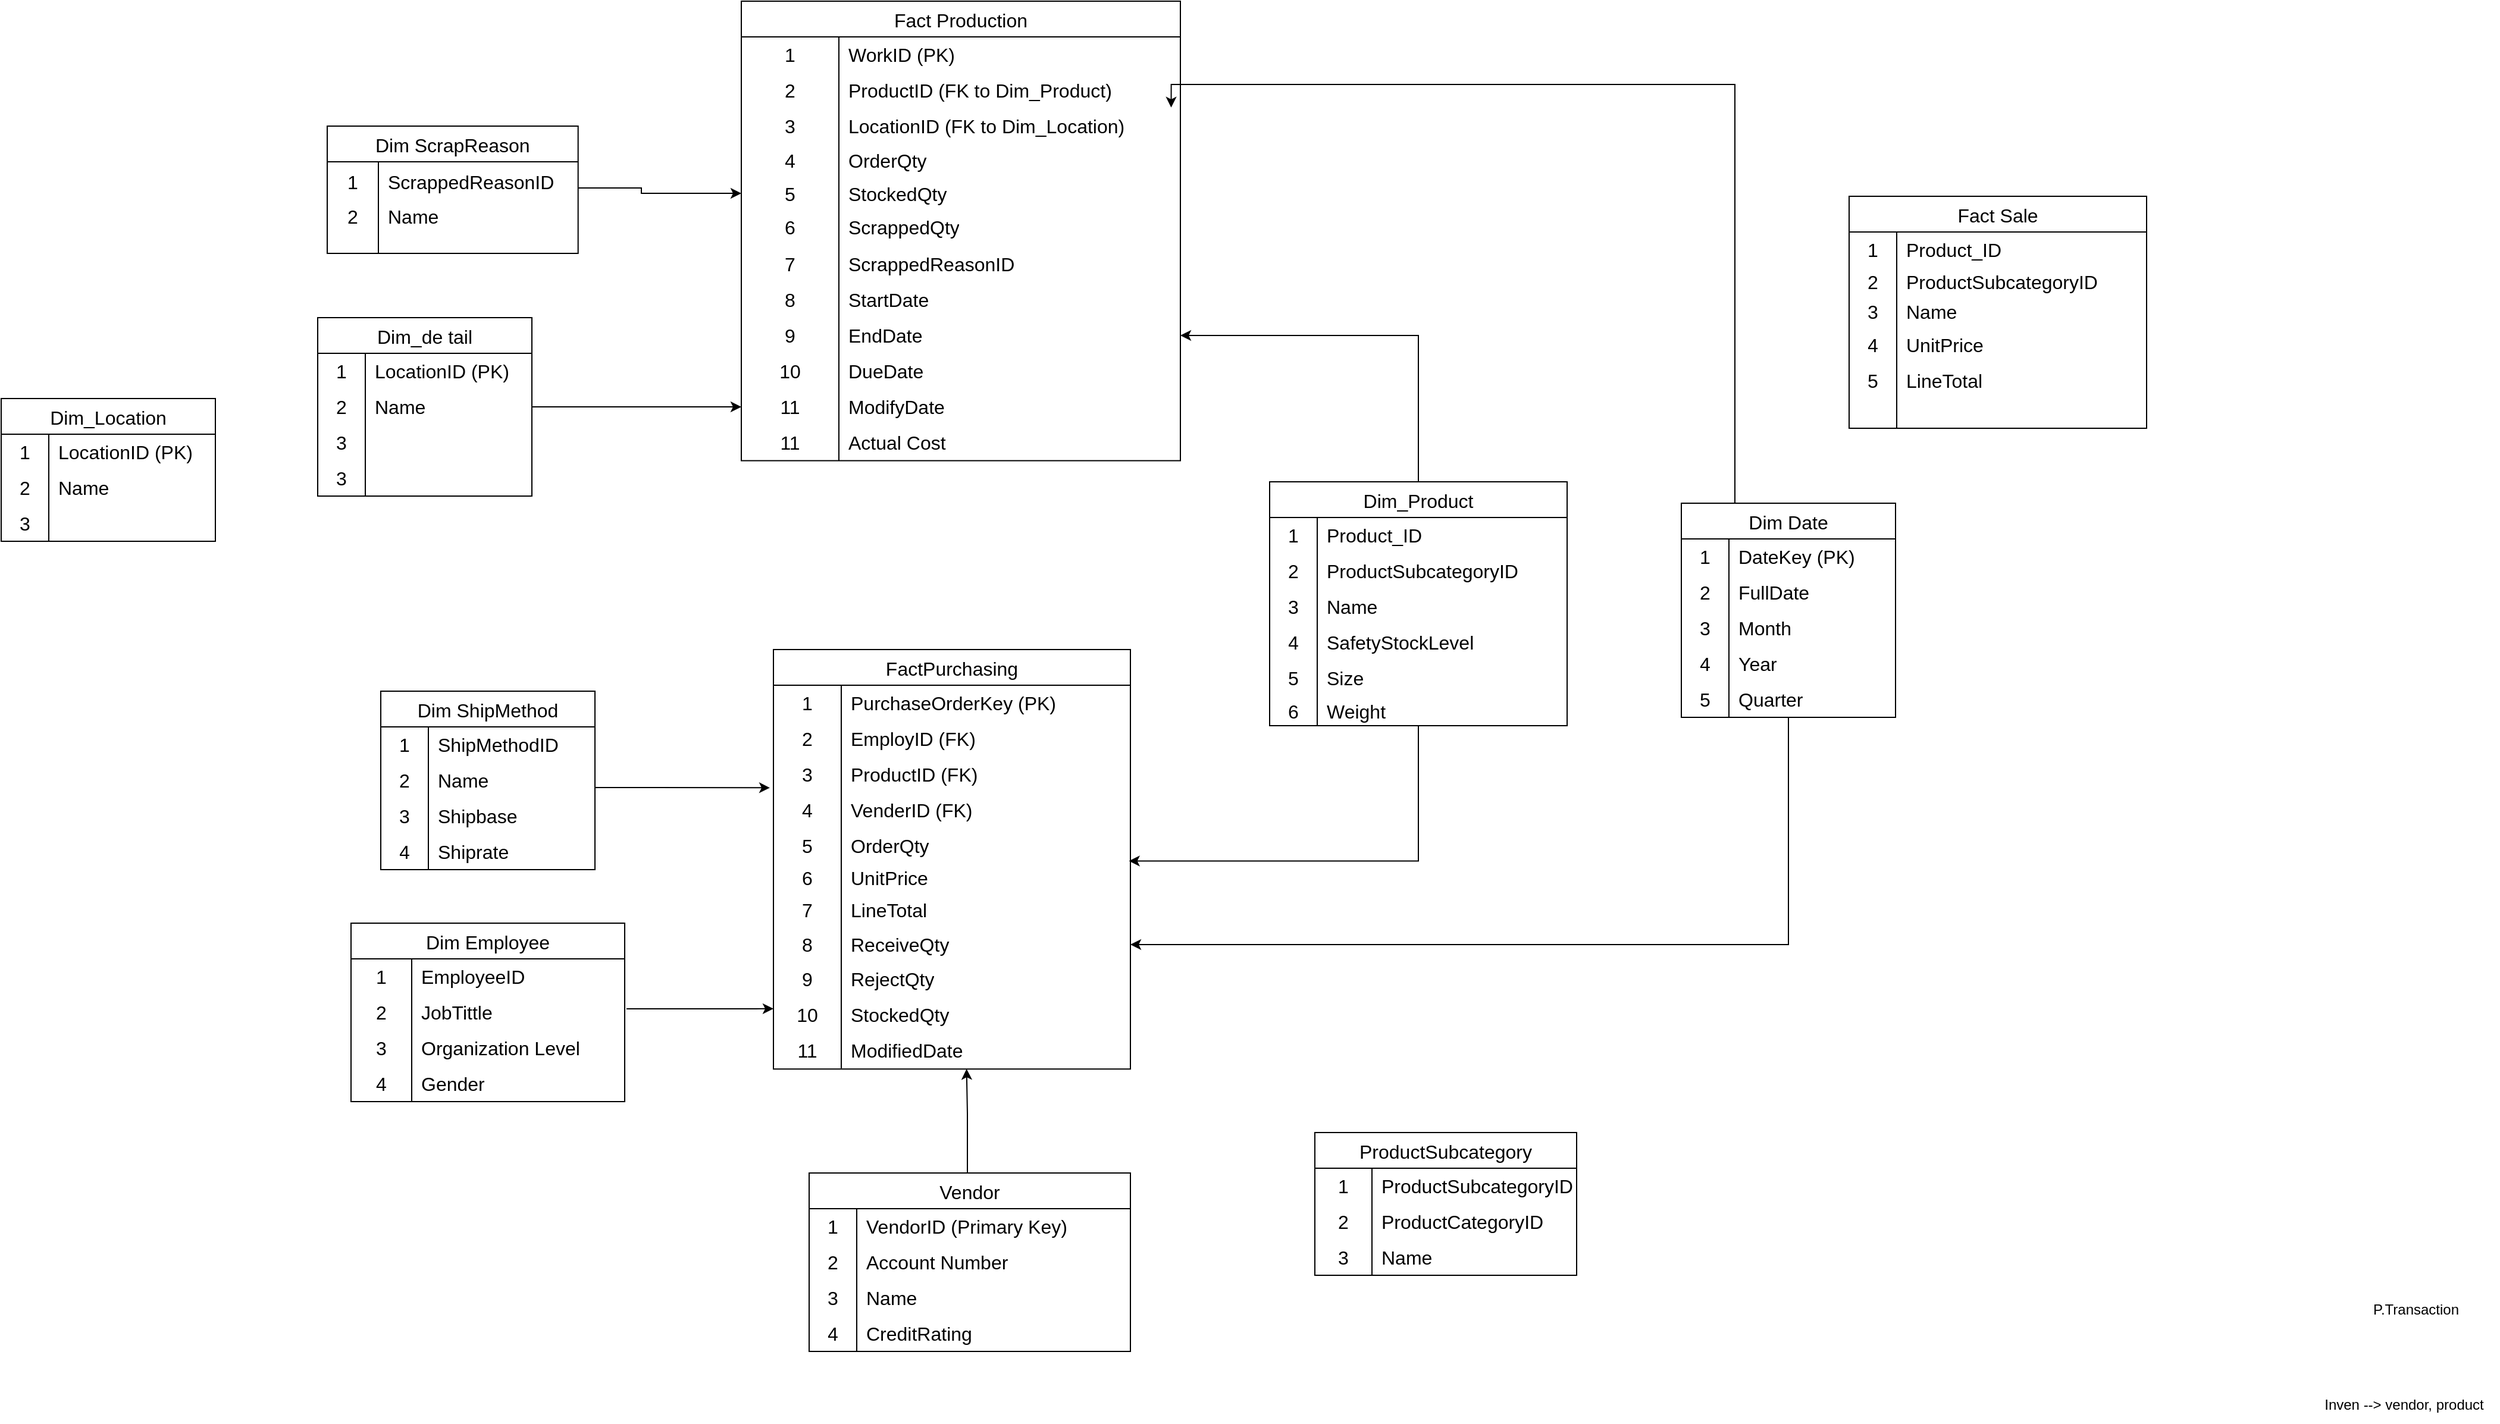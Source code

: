 <mxfile version="24.6.4" type="google" pages="4">
  <diagram name="Page-1" id="TB_8SHyUC2ZnYJMcMIQu">
    <mxGraphModel dx="1380" dy="1764" grid="0" gridSize="10" guides="1" tooltips="1" connect="1" arrows="1" fold="1" page="1" pageScale="1" pageWidth="827" pageHeight="1169" math="0" shadow="0">
      <root>
        <mxCell id="0" />
        <mxCell id="1" parent="0" />
        <mxCell id="xIj0RWdBlkfNzwibn87Z-55" style="edgeStyle=orthogonalEdgeStyle;rounded=0;orthogonalLoop=1;jettySize=auto;html=1;entryX=1;entryY=0.5;entryDx=0;entryDy=0;" parent="1" source="lUcB6RU3aENCVjrRDlvR-22" target="QhU5-WhpJK1i1YAwxAhG-86" edge="1">
          <mxGeometry relative="1" as="geometry" />
        </mxCell>
        <mxCell id="lUcB6RU3aENCVjrRDlvR-22" value="Dim Date" style="shape=table;startSize=30;container=1;collapsible=0;childLayout=tableLayout;fixedRows=1;rowLines=0;fontStyle=0;strokeColor=default;fontSize=16;" parent="1" vertex="1">
          <mxGeometry x="1433" y="277" width="180" height="180" as="geometry" />
        </mxCell>
        <mxCell id="lUcB6RU3aENCVjrRDlvR-23" value="" style="shape=tableRow;horizontal=0;startSize=0;swimlaneHead=0;swimlaneBody=0;top=0;left=0;bottom=0;right=0;collapsible=0;dropTarget=0;fillColor=none;points=[[0,0.5],[1,0.5]];portConstraint=eastwest;strokeColor=inherit;fontSize=16;" parent="lUcB6RU3aENCVjrRDlvR-22" vertex="1">
          <mxGeometry y="30" width="180" height="30" as="geometry" />
        </mxCell>
        <mxCell id="lUcB6RU3aENCVjrRDlvR-24" value="1" style="shape=partialRectangle;html=1;whiteSpace=wrap;connectable=0;fillColor=none;top=0;left=0;bottom=0;right=0;overflow=hidden;pointerEvents=1;strokeColor=inherit;fontSize=16;" parent="lUcB6RU3aENCVjrRDlvR-23" vertex="1">
          <mxGeometry width="40" height="30" as="geometry">
            <mxRectangle width="40" height="30" as="alternateBounds" />
          </mxGeometry>
        </mxCell>
        <mxCell id="lUcB6RU3aENCVjrRDlvR-25" value="DateKey (PK)" style="shape=partialRectangle;html=1;whiteSpace=wrap;connectable=0;fillColor=none;top=0;left=0;bottom=0;right=0;align=left;spacingLeft=6;overflow=hidden;strokeColor=inherit;fontSize=16;" parent="lUcB6RU3aENCVjrRDlvR-23" vertex="1">
          <mxGeometry x="40" width="140" height="30" as="geometry">
            <mxRectangle width="140" height="30" as="alternateBounds" />
          </mxGeometry>
        </mxCell>
        <mxCell id="lUcB6RU3aENCVjrRDlvR-26" value="" style="shape=tableRow;horizontal=0;startSize=0;swimlaneHead=0;swimlaneBody=0;top=0;left=0;bottom=0;right=0;collapsible=0;dropTarget=0;fillColor=none;points=[[0,0.5],[1,0.5]];portConstraint=eastwest;strokeColor=inherit;fontSize=16;" parent="lUcB6RU3aENCVjrRDlvR-22" vertex="1">
          <mxGeometry y="60" width="180" height="30" as="geometry" />
        </mxCell>
        <mxCell id="lUcB6RU3aENCVjrRDlvR-27" value="2" style="shape=partialRectangle;html=1;whiteSpace=wrap;connectable=0;fillColor=none;top=0;left=0;bottom=0;right=0;overflow=hidden;strokeColor=inherit;fontSize=16;" parent="lUcB6RU3aENCVjrRDlvR-26" vertex="1">
          <mxGeometry width="40" height="30" as="geometry">
            <mxRectangle width="40" height="30" as="alternateBounds" />
          </mxGeometry>
        </mxCell>
        <mxCell id="lUcB6RU3aENCVjrRDlvR-28" value="FullDate" style="shape=partialRectangle;html=1;whiteSpace=wrap;connectable=0;fillColor=none;top=0;left=0;bottom=0;right=0;align=left;spacingLeft=6;overflow=hidden;strokeColor=inherit;fontSize=16;" parent="lUcB6RU3aENCVjrRDlvR-26" vertex="1">
          <mxGeometry x="40" width="140" height="30" as="geometry">
            <mxRectangle width="140" height="30" as="alternateBounds" />
          </mxGeometry>
        </mxCell>
        <mxCell id="lUcB6RU3aENCVjrRDlvR-29" value="" style="shape=tableRow;horizontal=0;startSize=0;swimlaneHead=0;swimlaneBody=0;top=0;left=0;bottom=0;right=0;collapsible=0;dropTarget=0;fillColor=none;points=[[0,0.5],[1,0.5]];portConstraint=eastwest;strokeColor=inherit;fontSize=16;" parent="lUcB6RU3aENCVjrRDlvR-22" vertex="1">
          <mxGeometry y="90" width="180" height="30" as="geometry" />
        </mxCell>
        <mxCell id="lUcB6RU3aENCVjrRDlvR-30" value="3" style="shape=partialRectangle;html=1;whiteSpace=wrap;connectable=0;fillColor=none;top=0;left=0;bottom=0;right=0;overflow=hidden;strokeColor=inherit;fontSize=16;" parent="lUcB6RU3aENCVjrRDlvR-29" vertex="1">
          <mxGeometry width="40" height="30" as="geometry">
            <mxRectangle width="40" height="30" as="alternateBounds" />
          </mxGeometry>
        </mxCell>
        <mxCell id="lUcB6RU3aENCVjrRDlvR-31" value="Month" style="shape=partialRectangle;html=1;whiteSpace=wrap;connectable=0;fillColor=none;top=0;left=0;bottom=0;right=0;align=left;spacingLeft=6;overflow=hidden;strokeColor=inherit;fontSize=16;" parent="lUcB6RU3aENCVjrRDlvR-29" vertex="1">
          <mxGeometry x="40" width="140" height="30" as="geometry">
            <mxRectangle width="140" height="30" as="alternateBounds" />
          </mxGeometry>
        </mxCell>
        <mxCell id="lUcB6RU3aENCVjrRDlvR-138" value="" style="shape=tableRow;horizontal=0;startSize=0;swimlaneHead=0;swimlaneBody=0;top=0;left=0;bottom=0;right=0;collapsible=0;dropTarget=0;fillColor=none;points=[[0,0.5],[1,0.5]];portConstraint=eastwest;strokeColor=inherit;fontSize=16;" parent="lUcB6RU3aENCVjrRDlvR-22" vertex="1">
          <mxGeometry y="120" width="180" height="30" as="geometry" />
        </mxCell>
        <mxCell id="lUcB6RU3aENCVjrRDlvR-139" value="4" style="shape=partialRectangle;html=1;whiteSpace=wrap;connectable=0;fillColor=none;top=0;left=0;bottom=0;right=0;overflow=hidden;strokeColor=inherit;fontSize=16;" parent="lUcB6RU3aENCVjrRDlvR-138" vertex="1">
          <mxGeometry width="40" height="30" as="geometry">
            <mxRectangle width="40" height="30" as="alternateBounds" />
          </mxGeometry>
        </mxCell>
        <mxCell id="lUcB6RU3aENCVjrRDlvR-140" value="Year" style="shape=partialRectangle;html=1;whiteSpace=wrap;connectable=0;fillColor=none;top=0;left=0;bottom=0;right=0;align=left;spacingLeft=6;overflow=hidden;strokeColor=inherit;fontSize=16;" parent="lUcB6RU3aENCVjrRDlvR-138" vertex="1">
          <mxGeometry x="40" width="140" height="30" as="geometry">
            <mxRectangle width="140" height="30" as="alternateBounds" />
          </mxGeometry>
        </mxCell>
        <mxCell id="QhU5-WhpJK1i1YAwxAhG-131" value="" style="shape=tableRow;horizontal=0;startSize=0;swimlaneHead=0;swimlaneBody=0;top=0;left=0;bottom=0;right=0;collapsible=0;dropTarget=0;fillColor=none;points=[[0,0.5],[1,0.5]];portConstraint=eastwest;strokeColor=inherit;fontSize=16;" parent="lUcB6RU3aENCVjrRDlvR-22" vertex="1">
          <mxGeometry y="150" width="180" height="30" as="geometry" />
        </mxCell>
        <mxCell id="QhU5-WhpJK1i1YAwxAhG-132" value="5" style="shape=partialRectangle;html=1;whiteSpace=wrap;connectable=0;fillColor=none;top=0;left=0;bottom=0;right=0;overflow=hidden;strokeColor=inherit;fontSize=16;" parent="QhU5-WhpJK1i1YAwxAhG-131" vertex="1">
          <mxGeometry width="40" height="30" as="geometry">
            <mxRectangle width="40" height="30" as="alternateBounds" />
          </mxGeometry>
        </mxCell>
        <mxCell id="QhU5-WhpJK1i1YAwxAhG-133" value="Quarter" style="shape=partialRectangle;html=1;whiteSpace=wrap;connectable=0;fillColor=none;top=0;left=0;bottom=0;right=0;align=left;spacingLeft=6;overflow=hidden;strokeColor=inherit;fontSize=16;" parent="QhU5-WhpJK1i1YAwxAhG-131" vertex="1">
          <mxGeometry x="40" width="140" height="30" as="geometry">
            <mxRectangle width="140" height="30" as="alternateBounds" />
          </mxGeometry>
        </mxCell>
        <mxCell id="xIj0RWdBlkfNzwibn87Z-60" style="edgeStyle=orthogonalEdgeStyle;rounded=0;orthogonalLoop=1;jettySize=auto;html=1;entryX=0;entryY=0.5;entryDx=0;entryDy=0;" parent="1" source="lUcB6RU3aENCVjrRDlvR-102" target="xIj0RWdBlkfNzwibn87Z-10" edge="1">
          <mxGeometry relative="1" as="geometry" />
        </mxCell>
        <mxCell id="lUcB6RU3aENCVjrRDlvR-102" value="Dim_de tail" style="shape=table;startSize=30;container=1;collapsible=0;childLayout=tableLayout;fixedRows=1;rowLines=0;fontStyle=0;strokeColor=default;fontSize=16;" parent="1" vertex="1">
          <mxGeometry x="287" y="121" width="180" height="150" as="geometry" />
        </mxCell>
        <mxCell id="lUcB6RU3aENCVjrRDlvR-103" value="" style="shape=tableRow;horizontal=0;startSize=0;swimlaneHead=0;swimlaneBody=0;top=0;left=0;bottom=0;right=0;collapsible=0;dropTarget=0;fillColor=none;points=[[0,0.5],[1,0.5]];portConstraint=eastwest;strokeColor=inherit;fontSize=16;" parent="lUcB6RU3aENCVjrRDlvR-102" vertex="1">
          <mxGeometry y="30" width="180" height="30" as="geometry" />
        </mxCell>
        <mxCell id="lUcB6RU3aENCVjrRDlvR-104" value="1" style="shape=partialRectangle;html=1;whiteSpace=wrap;connectable=0;fillColor=none;top=0;left=0;bottom=0;right=0;overflow=hidden;pointerEvents=1;strokeColor=inherit;fontSize=16;" parent="lUcB6RU3aENCVjrRDlvR-103" vertex="1">
          <mxGeometry width="40" height="30" as="geometry">
            <mxRectangle width="40" height="30" as="alternateBounds" />
          </mxGeometry>
        </mxCell>
        <mxCell id="lUcB6RU3aENCVjrRDlvR-105" value="LocationID (PK)" style="shape=partialRectangle;html=1;whiteSpace=wrap;connectable=0;fillColor=none;top=0;left=0;bottom=0;right=0;align=left;spacingLeft=6;overflow=hidden;strokeColor=inherit;fontSize=16;" parent="lUcB6RU3aENCVjrRDlvR-103" vertex="1">
          <mxGeometry x="40" width="140" height="30" as="geometry">
            <mxRectangle width="140" height="30" as="alternateBounds" />
          </mxGeometry>
        </mxCell>
        <mxCell id="lUcB6RU3aENCVjrRDlvR-106" value="" style="shape=tableRow;horizontal=0;startSize=0;swimlaneHead=0;swimlaneBody=0;top=0;left=0;bottom=0;right=0;collapsible=0;dropTarget=0;fillColor=none;points=[[0,0.5],[1,0.5]];portConstraint=eastwest;strokeColor=inherit;fontSize=16;" parent="lUcB6RU3aENCVjrRDlvR-102" vertex="1">
          <mxGeometry y="60" width="180" height="30" as="geometry" />
        </mxCell>
        <mxCell id="lUcB6RU3aENCVjrRDlvR-107" value="2" style="shape=partialRectangle;html=1;whiteSpace=wrap;connectable=0;fillColor=none;top=0;left=0;bottom=0;right=0;overflow=hidden;strokeColor=inherit;fontSize=16;" parent="lUcB6RU3aENCVjrRDlvR-106" vertex="1">
          <mxGeometry width="40" height="30" as="geometry">
            <mxRectangle width="40" height="30" as="alternateBounds" />
          </mxGeometry>
        </mxCell>
        <mxCell id="lUcB6RU3aENCVjrRDlvR-108" value="Name" style="shape=partialRectangle;html=1;whiteSpace=wrap;connectable=0;fillColor=none;top=0;left=0;bottom=0;right=0;align=left;spacingLeft=6;overflow=hidden;strokeColor=inherit;fontSize=16;" parent="lUcB6RU3aENCVjrRDlvR-106" vertex="1">
          <mxGeometry x="40" width="140" height="30" as="geometry">
            <mxRectangle width="140" height="30" as="alternateBounds" />
          </mxGeometry>
        </mxCell>
        <mxCell id="lUcB6RU3aENCVjrRDlvR-109" value="" style="shape=tableRow;horizontal=0;startSize=0;swimlaneHead=0;swimlaneBody=0;top=0;left=0;bottom=0;right=0;collapsible=0;dropTarget=0;fillColor=none;points=[[0,0.5],[1,0.5]];portConstraint=eastwest;strokeColor=inherit;fontSize=16;" parent="lUcB6RU3aENCVjrRDlvR-102" vertex="1">
          <mxGeometry y="90" width="180" height="30" as="geometry" />
        </mxCell>
        <mxCell id="lUcB6RU3aENCVjrRDlvR-110" value="3" style="shape=partialRectangle;html=1;whiteSpace=wrap;connectable=0;fillColor=none;top=0;left=0;bottom=0;right=0;overflow=hidden;strokeColor=inherit;fontSize=16;" parent="lUcB6RU3aENCVjrRDlvR-109" vertex="1">
          <mxGeometry width="40" height="30" as="geometry">
            <mxRectangle width="40" height="30" as="alternateBounds" />
          </mxGeometry>
        </mxCell>
        <mxCell id="lUcB6RU3aENCVjrRDlvR-111" value="" style="shape=partialRectangle;html=1;whiteSpace=wrap;connectable=0;fillColor=none;top=0;left=0;bottom=0;right=0;align=left;spacingLeft=6;overflow=hidden;strokeColor=inherit;fontSize=16;" parent="lUcB6RU3aENCVjrRDlvR-109" vertex="1">
          <mxGeometry x="40" width="140" height="30" as="geometry">
            <mxRectangle width="140" height="30" as="alternateBounds" />
          </mxGeometry>
        </mxCell>
        <mxCell id="UkDstwImxaFW-EE3QFvJ-12" value="" style="shape=tableRow;horizontal=0;startSize=0;swimlaneHead=0;swimlaneBody=0;top=0;left=0;bottom=0;right=0;collapsible=0;dropTarget=0;fillColor=none;points=[[0,0.5],[1,0.5]];portConstraint=eastwest;strokeColor=inherit;fontSize=16;" parent="lUcB6RU3aENCVjrRDlvR-102" vertex="1">
          <mxGeometry y="120" width="180" height="30" as="geometry" />
        </mxCell>
        <mxCell id="UkDstwImxaFW-EE3QFvJ-13" value="3" style="shape=partialRectangle;html=1;whiteSpace=wrap;connectable=0;fillColor=none;top=0;left=0;bottom=0;right=0;overflow=hidden;strokeColor=inherit;fontSize=16;" parent="UkDstwImxaFW-EE3QFvJ-12" vertex="1">
          <mxGeometry width="40" height="30" as="geometry">
            <mxRectangle width="40" height="30" as="alternateBounds" />
          </mxGeometry>
        </mxCell>
        <mxCell id="UkDstwImxaFW-EE3QFvJ-14" value="" style="shape=partialRectangle;html=1;whiteSpace=wrap;connectable=0;fillColor=none;top=0;left=0;bottom=0;right=0;align=left;spacingLeft=6;overflow=hidden;strokeColor=inherit;fontSize=16;" parent="UkDstwImxaFW-EE3QFvJ-12" vertex="1">
          <mxGeometry x="40" width="140" height="30" as="geometry">
            <mxRectangle width="140" height="30" as="alternateBounds" />
          </mxGeometry>
        </mxCell>
        <mxCell id="402yKsG42Nl70W9DLYsu-2" value="ProductSubcategory" style="shape=table;startSize=30;container=1;collapsible=0;childLayout=tableLayout;fixedRows=1;rowLines=0;fontStyle=0;strokeColor=default;fontSize=16;" parent="1" vertex="1">
          <mxGeometry x="1125" y="806" width="220" height="120" as="geometry" />
        </mxCell>
        <mxCell id="402yKsG42Nl70W9DLYsu-3" value="" style="shape=tableRow;horizontal=0;startSize=0;swimlaneHead=0;swimlaneBody=0;top=0;left=0;bottom=0;right=0;collapsible=0;dropTarget=0;fillColor=none;points=[[0,0.5],[1,0.5]];portConstraint=eastwest;strokeColor=inherit;fontSize=16;" parent="402yKsG42Nl70W9DLYsu-2" vertex="1">
          <mxGeometry y="30" width="220" height="30" as="geometry" />
        </mxCell>
        <mxCell id="402yKsG42Nl70W9DLYsu-4" value="1" style="shape=partialRectangle;html=1;whiteSpace=wrap;connectable=0;fillColor=none;top=0;left=0;bottom=0;right=0;overflow=hidden;pointerEvents=1;strokeColor=inherit;fontSize=16;" parent="402yKsG42Nl70W9DLYsu-3" vertex="1">
          <mxGeometry width="48" height="30" as="geometry">
            <mxRectangle width="48" height="30" as="alternateBounds" />
          </mxGeometry>
        </mxCell>
        <mxCell id="402yKsG42Nl70W9DLYsu-5" value="ProductSubcategoryID" style="shape=partialRectangle;html=1;whiteSpace=wrap;connectable=0;fillColor=none;top=0;left=0;bottom=0;right=0;align=left;spacingLeft=6;overflow=hidden;strokeColor=inherit;fontSize=16;" parent="402yKsG42Nl70W9DLYsu-3" vertex="1">
          <mxGeometry x="48" width="172" height="30" as="geometry">
            <mxRectangle width="172" height="30" as="alternateBounds" />
          </mxGeometry>
        </mxCell>
        <mxCell id="402yKsG42Nl70W9DLYsu-6" value="" style="shape=tableRow;horizontal=0;startSize=0;swimlaneHead=0;swimlaneBody=0;top=0;left=0;bottom=0;right=0;collapsible=0;dropTarget=0;fillColor=none;points=[[0,0.5],[1,0.5]];portConstraint=eastwest;strokeColor=inherit;fontSize=16;" parent="402yKsG42Nl70W9DLYsu-2" vertex="1">
          <mxGeometry y="60" width="220" height="30" as="geometry" />
        </mxCell>
        <mxCell id="402yKsG42Nl70W9DLYsu-7" value="2" style="shape=partialRectangle;html=1;whiteSpace=wrap;connectable=0;fillColor=none;top=0;left=0;bottom=0;right=0;overflow=hidden;strokeColor=inherit;fontSize=16;" parent="402yKsG42Nl70W9DLYsu-6" vertex="1">
          <mxGeometry width="48" height="30" as="geometry">
            <mxRectangle width="48" height="30" as="alternateBounds" />
          </mxGeometry>
        </mxCell>
        <mxCell id="402yKsG42Nl70W9DLYsu-8" value="ProductCategoryID" style="shape=partialRectangle;html=1;whiteSpace=wrap;connectable=0;fillColor=none;top=0;left=0;bottom=0;right=0;align=left;spacingLeft=6;overflow=hidden;strokeColor=inherit;fontSize=16;" parent="402yKsG42Nl70W9DLYsu-6" vertex="1">
          <mxGeometry x="48" width="172" height="30" as="geometry">
            <mxRectangle width="172" height="30" as="alternateBounds" />
          </mxGeometry>
        </mxCell>
        <mxCell id="402yKsG42Nl70W9DLYsu-9" value="" style="shape=tableRow;horizontal=0;startSize=0;swimlaneHead=0;swimlaneBody=0;top=0;left=0;bottom=0;right=0;collapsible=0;dropTarget=0;fillColor=none;points=[[0,0.5],[1,0.5]];portConstraint=eastwest;strokeColor=inherit;fontSize=16;" parent="402yKsG42Nl70W9DLYsu-2" vertex="1">
          <mxGeometry y="90" width="220" height="30" as="geometry" />
        </mxCell>
        <mxCell id="402yKsG42Nl70W9DLYsu-10" value="3" style="shape=partialRectangle;html=1;whiteSpace=wrap;connectable=0;fillColor=none;top=0;left=0;bottom=0;right=0;overflow=hidden;strokeColor=inherit;fontSize=16;" parent="402yKsG42Nl70W9DLYsu-9" vertex="1">
          <mxGeometry width="48" height="30" as="geometry">
            <mxRectangle width="48" height="30" as="alternateBounds" />
          </mxGeometry>
        </mxCell>
        <mxCell id="402yKsG42Nl70W9DLYsu-11" value="Name" style="shape=partialRectangle;html=1;whiteSpace=wrap;connectable=0;fillColor=none;top=0;left=0;bottom=0;right=0;align=left;spacingLeft=6;overflow=hidden;strokeColor=inherit;fontSize=16;" parent="402yKsG42Nl70W9DLYsu-9" vertex="1">
          <mxGeometry x="48" width="172" height="30" as="geometry">
            <mxRectangle width="172" height="30" as="alternateBounds" />
          </mxGeometry>
        </mxCell>
        <mxCell id="Lp67YdHm0KrTTwSHmhJU-10" value="FactPurchasing" style="shape=table;startSize=30;container=1;collapsible=0;childLayout=tableLayout;fixedRows=1;rowLines=0;fontStyle=0;strokeColor=default;fontSize=16;" parent="1" vertex="1">
          <mxGeometry x="670" y="400" width="300" height="352.678" as="geometry" />
        </mxCell>
        <mxCell id="Lp67YdHm0KrTTwSHmhJU-11" value="" style="shape=tableRow;horizontal=0;startSize=0;swimlaneHead=0;swimlaneBody=0;top=0;left=0;bottom=0;right=0;collapsible=0;dropTarget=0;fillColor=none;points=[[0,0.5],[1,0.5]];portConstraint=eastwest;strokeColor=inherit;fontSize=16;" parent="Lp67YdHm0KrTTwSHmhJU-10" vertex="1">
          <mxGeometry y="30" width="300" height="30" as="geometry" />
        </mxCell>
        <mxCell id="Lp67YdHm0KrTTwSHmhJU-12" value="1" style="shape=partialRectangle;html=1;whiteSpace=wrap;connectable=0;fillColor=none;top=0;left=0;bottom=0;right=0;overflow=hidden;pointerEvents=1;strokeColor=inherit;fontSize=16;" parent="Lp67YdHm0KrTTwSHmhJU-11" vertex="1">
          <mxGeometry width="57" height="30" as="geometry">
            <mxRectangle width="57" height="30" as="alternateBounds" />
          </mxGeometry>
        </mxCell>
        <mxCell id="Lp67YdHm0KrTTwSHmhJU-13" value="PurchaseOrderKey (PK)" style="shape=partialRectangle;html=1;whiteSpace=wrap;connectable=0;fillColor=none;top=0;left=0;bottom=0;right=0;align=left;spacingLeft=6;overflow=hidden;strokeColor=inherit;fontSize=16;" parent="Lp67YdHm0KrTTwSHmhJU-11" vertex="1">
          <mxGeometry x="57" width="243" height="30" as="geometry">
            <mxRectangle width="243" height="30" as="alternateBounds" />
          </mxGeometry>
        </mxCell>
        <mxCell id="Lp67YdHm0KrTTwSHmhJU-14" value="" style="shape=tableRow;horizontal=0;startSize=0;swimlaneHead=0;swimlaneBody=0;top=0;left=0;bottom=0;right=0;collapsible=0;dropTarget=0;fillColor=none;points=[[0,0.5],[1,0.5]];portConstraint=eastwest;strokeColor=inherit;fontSize=16;" parent="Lp67YdHm0KrTTwSHmhJU-10" vertex="1">
          <mxGeometry y="60" width="300" height="30" as="geometry" />
        </mxCell>
        <mxCell id="Lp67YdHm0KrTTwSHmhJU-15" value="2" style="shape=partialRectangle;html=1;whiteSpace=wrap;connectable=0;fillColor=none;top=0;left=0;bottom=0;right=0;overflow=hidden;strokeColor=inherit;fontSize=16;" parent="Lp67YdHm0KrTTwSHmhJU-14" vertex="1">
          <mxGeometry width="57" height="30" as="geometry">
            <mxRectangle width="57" height="30" as="alternateBounds" />
          </mxGeometry>
        </mxCell>
        <mxCell id="Lp67YdHm0KrTTwSHmhJU-16" value="EmployID (FK)" style="shape=partialRectangle;html=1;whiteSpace=wrap;connectable=0;fillColor=none;top=0;left=0;bottom=0;right=0;align=left;spacingLeft=6;overflow=hidden;strokeColor=inherit;fontSize=16;" parent="Lp67YdHm0KrTTwSHmhJU-14" vertex="1">
          <mxGeometry x="57" width="243" height="30" as="geometry">
            <mxRectangle width="243" height="30" as="alternateBounds" />
          </mxGeometry>
        </mxCell>
        <mxCell id="Lp67YdHm0KrTTwSHmhJU-17" value="" style="shape=tableRow;horizontal=0;startSize=0;swimlaneHead=0;swimlaneBody=0;top=0;left=0;bottom=0;right=0;collapsible=0;dropTarget=0;fillColor=none;points=[[0,0.5],[1,0.5]];portConstraint=eastwest;strokeColor=inherit;fontSize=16;" parent="Lp67YdHm0KrTTwSHmhJU-10" vertex="1">
          <mxGeometry y="90" width="300" height="30" as="geometry" />
        </mxCell>
        <mxCell id="Lp67YdHm0KrTTwSHmhJU-18" value="3" style="shape=partialRectangle;html=1;whiteSpace=wrap;connectable=0;fillColor=none;top=0;left=0;bottom=0;right=0;overflow=hidden;strokeColor=inherit;fontSize=16;" parent="Lp67YdHm0KrTTwSHmhJU-17" vertex="1">
          <mxGeometry width="57" height="30" as="geometry">
            <mxRectangle width="57" height="30" as="alternateBounds" />
          </mxGeometry>
        </mxCell>
        <mxCell id="Lp67YdHm0KrTTwSHmhJU-19" value="ProductID (FK)" style="shape=partialRectangle;html=1;whiteSpace=wrap;connectable=0;fillColor=none;top=0;left=0;bottom=0;right=0;align=left;spacingLeft=6;overflow=hidden;strokeColor=inherit;fontSize=16;" parent="Lp67YdHm0KrTTwSHmhJU-17" vertex="1">
          <mxGeometry x="57" width="243" height="30" as="geometry">
            <mxRectangle width="243" height="30" as="alternateBounds" />
          </mxGeometry>
        </mxCell>
        <mxCell id="Lp67YdHm0KrTTwSHmhJU-20" value="" style="shape=tableRow;horizontal=0;startSize=0;swimlaneHead=0;swimlaneBody=0;top=0;left=0;bottom=0;right=0;collapsible=0;dropTarget=0;fillColor=none;points=[[0,0.5],[1,0.5]];portConstraint=eastwest;strokeColor=inherit;fontSize=16;" parent="Lp67YdHm0KrTTwSHmhJU-10" vertex="1">
          <mxGeometry y="120" width="300" height="30" as="geometry" />
        </mxCell>
        <mxCell id="Lp67YdHm0KrTTwSHmhJU-21" value="4" style="shape=partialRectangle;html=1;whiteSpace=wrap;connectable=0;fillColor=none;top=0;left=0;bottom=0;right=0;overflow=hidden;strokeColor=inherit;fontSize=16;" parent="Lp67YdHm0KrTTwSHmhJU-20" vertex="1">
          <mxGeometry width="57" height="30" as="geometry">
            <mxRectangle width="57" height="30" as="alternateBounds" />
          </mxGeometry>
        </mxCell>
        <mxCell id="Lp67YdHm0KrTTwSHmhJU-22" value="VenderID (FK)" style="shape=partialRectangle;html=1;whiteSpace=wrap;connectable=0;fillColor=none;top=0;left=0;bottom=0;right=0;align=left;spacingLeft=6;overflow=hidden;strokeColor=inherit;fontSize=16;" parent="Lp67YdHm0KrTTwSHmhJU-20" vertex="1">
          <mxGeometry x="57" width="243" height="30" as="geometry">
            <mxRectangle width="243" height="30" as="alternateBounds" />
          </mxGeometry>
        </mxCell>
        <mxCell id="Lp67YdHm0KrTTwSHmhJU-35" value="" style="shape=tableRow;horizontal=0;startSize=0;swimlaneHead=0;swimlaneBody=0;top=0;left=0;bottom=0;right=0;collapsible=0;dropTarget=0;fillColor=none;points=[[0,0.5],[1,0.5]];portConstraint=eastwest;strokeColor=inherit;fontSize=16;" parent="Lp67YdHm0KrTTwSHmhJU-10" vertex="1">
          <mxGeometry y="150" width="300" height="30" as="geometry" />
        </mxCell>
        <mxCell id="Lp67YdHm0KrTTwSHmhJU-36" value="5" style="shape=partialRectangle;html=1;whiteSpace=wrap;connectable=0;fillColor=none;top=0;left=0;bottom=0;right=0;overflow=hidden;strokeColor=inherit;fontSize=16;" parent="Lp67YdHm0KrTTwSHmhJU-35" vertex="1">
          <mxGeometry width="57" height="30" as="geometry">
            <mxRectangle width="57" height="30" as="alternateBounds" />
          </mxGeometry>
        </mxCell>
        <mxCell id="Lp67YdHm0KrTTwSHmhJU-37" value="OrderQty" style="shape=partialRectangle;html=1;whiteSpace=wrap;connectable=0;fillColor=none;top=0;left=0;bottom=0;right=0;align=left;spacingLeft=6;overflow=hidden;strokeColor=inherit;fontSize=16;" parent="Lp67YdHm0KrTTwSHmhJU-35" vertex="1">
          <mxGeometry x="57" width="243" height="30" as="geometry">
            <mxRectangle width="243" height="30" as="alternateBounds" />
          </mxGeometry>
        </mxCell>
        <mxCell id="Lp67YdHm0KrTTwSHmhJU-38" value="" style="shape=tableRow;horizontal=0;startSize=0;swimlaneHead=0;swimlaneBody=0;top=0;left=0;bottom=0;right=0;collapsible=0;dropTarget=0;fillColor=none;points=[[0,0.5],[1,0.5]];portConstraint=eastwest;strokeColor=inherit;fontSize=16;" parent="Lp67YdHm0KrTTwSHmhJU-10" vertex="1">
          <mxGeometry y="180" width="300" height="24" as="geometry" />
        </mxCell>
        <mxCell id="Lp67YdHm0KrTTwSHmhJU-39" value="6" style="shape=partialRectangle;html=1;whiteSpace=wrap;connectable=0;fillColor=none;top=0;left=0;bottom=0;right=0;overflow=hidden;strokeColor=inherit;fontSize=16;" parent="Lp67YdHm0KrTTwSHmhJU-38" vertex="1">
          <mxGeometry width="57" height="24" as="geometry">
            <mxRectangle width="57" height="24" as="alternateBounds" />
          </mxGeometry>
        </mxCell>
        <mxCell id="Lp67YdHm0KrTTwSHmhJU-40" value="UnitPrice" style="shape=partialRectangle;html=1;whiteSpace=wrap;connectable=0;fillColor=none;top=0;left=0;bottom=0;right=0;align=left;spacingLeft=6;overflow=hidden;strokeColor=inherit;fontSize=16;" parent="Lp67YdHm0KrTTwSHmhJU-38" vertex="1">
          <mxGeometry x="57" width="243" height="24" as="geometry">
            <mxRectangle width="243" height="24" as="alternateBounds" />
          </mxGeometry>
        </mxCell>
        <mxCell id="QhU5-WhpJK1i1YAwxAhG-83" value="" style="shape=tableRow;horizontal=0;startSize=0;swimlaneHead=0;swimlaneBody=0;top=0;left=0;bottom=0;right=0;collapsible=0;dropTarget=0;fillColor=none;points=[[0,0.5],[1,0.5]];portConstraint=eastwest;strokeColor=inherit;fontSize=16;" parent="Lp67YdHm0KrTTwSHmhJU-10" vertex="1">
          <mxGeometry y="204" width="300" height="30" as="geometry" />
        </mxCell>
        <mxCell id="QhU5-WhpJK1i1YAwxAhG-84" value="7" style="shape=partialRectangle;html=1;whiteSpace=wrap;connectable=0;fillColor=none;top=0;left=0;bottom=0;right=0;overflow=hidden;strokeColor=inherit;fontSize=16;" parent="QhU5-WhpJK1i1YAwxAhG-83" vertex="1">
          <mxGeometry width="57" height="30" as="geometry">
            <mxRectangle width="57" height="30" as="alternateBounds" />
          </mxGeometry>
        </mxCell>
        <mxCell id="QhU5-WhpJK1i1YAwxAhG-85" value="LineTotal&amp;nbsp;" style="shape=partialRectangle;html=1;whiteSpace=wrap;connectable=0;fillColor=none;top=0;left=0;bottom=0;right=0;align=left;spacingLeft=6;overflow=hidden;strokeColor=inherit;fontSize=16;" parent="QhU5-WhpJK1i1YAwxAhG-83" vertex="1">
          <mxGeometry x="57" width="243" height="30" as="geometry">
            <mxRectangle width="243" height="30" as="alternateBounds" />
          </mxGeometry>
        </mxCell>
        <mxCell id="QhU5-WhpJK1i1YAwxAhG-86" value="" style="shape=tableRow;horizontal=0;startSize=0;swimlaneHead=0;swimlaneBody=0;top=0;left=0;bottom=0;right=0;collapsible=0;dropTarget=0;fillColor=none;points=[[0,0.5],[1,0.5]];portConstraint=eastwest;strokeColor=inherit;fontSize=16;" parent="Lp67YdHm0KrTTwSHmhJU-10" vertex="1">
          <mxGeometry y="234" width="300" height="28" as="geometry" />
        </mxCell>
        <mxCell id="QhU5-WhpJK1i1YAwxAhG-87" value="8" style="shape=partialRectangle;html=1;whiteSpace=wrap;connectable=0;fillColor=none;top=0;left=0;bottom=0;right=0;overflow=hidden;strokeColor=inherit;fontSize=16;" parent="QhU5-WhpJK1i1YAwxAhG-86" vertex="1">
          <mxGeometry width="57" height="28" as="geometry">
            <mxRectangle width="57" height="28" as="alternateBounds" />
          </mxGeometry>
        </mxCell>
        <mxCell id="QhU5-WhpJK1i1YAwxAhG-88" value="ReceiveQty" style="shape=partialRectangle;html=1;whiteSpace=wrap;connectable=0;fillColor=none;top=0;left=0;bottom=0;right=0;align=left;spacingLeft=6;overflow=hidden;strokeColor=inherit;fontSize=16;" parent="QhU5-WhpJK1i1YAwxAhG-86" vertex="1">
          <mxGeometry x="57" width="243" height="28" as="geometry">
            <mxRectangle width="243" height="28" as="alternateBounds" />
          </mxGeometry>
        </mxCell>
        <mxCell id="QhU5-WhpJK1i1YAwxAhG-92" value="" style="shape=tableRow;horizontal=0;startSize=0;swimlaneHead=0;swimlaneBody=0;top=0;left=0;bottom=0;right=0;collapsible=0;dropTarget=0;fillColor=none;points=[[0,0.5],[1,0.5]];portConstraint=eastwest;strokeColor=inherit;fontSize=16;" parent="Lp67YdHm0KrTTwSHmhJU-10" vertex="1">
          <mxGeometry y="262" width="300" height="30" as="geometry" />
        </mxCell>
        <mxCell id="QhU5-WhpJK1i1YAwxAhG-93" value="9" style="shape=partialRectangle;html=1;whiteSpace=wrap;connectable=0;fillColor=none;top=0;left=0;bottom=0;right=0;overflow=hidden;strokeColor=inherit;fontSize=16;" parent="QhU5-WhpJK1i1YAwxAhG-92" vertex="1">
          <mxGeometry width="57" height="30" as="geometry">
            <mxRectangle width="57" height="30" as="alternateBounds" />
          </mxGeometry>
        </mxCell>
        <mxCell id="QhU5-WhpJK1i1YAwxAhG-94" value="RejectQty" style="shape=partialRectangle;html=1;whiteSpace=wrap;connectable=0;fillColor=none;top=0;left=0;bottom=0;right=0;align=left;spacingLeft=6;overflow=hidden;strokeColor=inherit;fontSize=16;" parent="QhU5-WhpJK1i1YAwxAhG-92" vertex="1">
          <mxGeometry x="57" width="243" height="30" as="geometry">
            <mxRectangle width="243" height="30" as="alternateBounds" />
          </mxGeometry>
        </mxCell>
        <mxCell id="QhU5-WhpJK1i1YAwxAhG-95" value="" style="shape=tableRow;horizontal=0;startSize=0;swimlaneHead=0;swimlaneBody=0;top=0;left=0;bottom=0;right=0;collapsible=0;dropTarget=0;fillColor=none;points=[[0,0.5],[1,0.5]];portConstraint=eastwest;strokeColor=inherit;fontSize=16;" parent="Lp67YdHm0KrTTwSHmhJU-10" vertex="1">
          <mxGeometry y="292" width="300" height="30" as="geometry" />
        </mxCell>
        <mxCell id="QhU5-WhpJK1i1YAwxAhG-96" value="10" style="shape=partialRectangle;html=1;whiteSpace=wrap;connectable=0;fillColor=none;top=0;left=0;bottom=0;right=0;overflow=hidden;strokeColor=inherit;fontSize=16;" parent="QhU5-WhpJK1i1YAwxAhG-95" vertex="1">
          <mxGeometry width="57" height="30" as="geometry">
            <mxRectangle width="57" height="30" as="alternateBounds" />
          </mxGeometry>
        </mxCell>
        <mxCell id="QhU5-WhpJK1i1YAwxAhG-97" value="StockedQty" style="shape=partialRectangle;html=1;whiteSpace=wrap;connectable=0;fillColor=none;top=0;left=0;bottom=0;right=0;align=left;spacingLeft=6;overflow=hidden;strokeColor=inherit;fontSize=16;" parent="QhU5-WhpJK1i1YAwxAhG-95" vertex="1">
          <mxGeometry x="57" width="243" height="30" as="geometry">
            <mxRectangle width="243" height="30" as="alternateBounds" />
          </mxGeometry>
        </mxCell>
        <mxCell id="QhU5-WhpJK1i1YAwxAhG-98" value="" style="shape=tableRow;horizontal=0;startSize=0;swimlaneHead=0;swimlaneBody=0;top=0;left=0;bottom=0;right=0;collapsible=0;dropTarget=0;fillColor=none;points=[[0,0.5],[1,0.5]];portConstraint=eastwest;strokeColor=inherit;fontSize=16;" parent="Lp67YdHm0KrTTwSHmhJU-10" vertex="1">
          <mxGeometry y="322" width="300" height="30" as="geometry" />
        </mxCell>
        <mxCell id="QhU5-WhpJK1i1YAwxAhG-99" value="11" style="shape=partialRectangle;html=1;whiteSpace=wrap;connectable=0;fillColor=none;top=0;left=0;bottom=0;right=0;overflow=hidden;strokeColor=inherit;fontSize=16;" parent="QhU5-WhpJK1i1YAwxAhG-98" vertex="1">
          <mxGeometry width="57" height="30" as="geometry">
            <mxRectangle width="57" height="30" as="alternateBounds" />
          </mxGeometry>
        </mxCell>
        <mxCell id="QhU5-WhpJK1i1YAwxAhG-100" value="ModifiedDate" style="shape=partialRectangle;html=1;whiteSpace=wrap;connectable=0;fillColor=none;top=0;left=0;bottom=0;right=0;align=left;spacingLeft=6;overflow=hidden;strokeColor=inherit;fontSize=16;" parent="QhU5-WhpJK1i1YAwxAhG-98" vertex="1">
          <mxGeometry x="57" width="243" height="30" as="geometry">
            <mxRectangle width="243" height="30" as="alternateBounds" />
          </mxGeometry>
        </mxCell>
        <mxCell id="n0YkLkOOHwKf-ag-CjMy-17" value="Vendor" style="shape=table;startSize=30;container=1;collapsible=0;childLayout=tableLayout;fixedRows=1;rowLines=0;fontStyle=0;strokeColor=default;fontSize=16;" parent="1" vertex="1">
          <mxGeometry x="700" y="840" width="270" height="150" as="geometry" />
        </mxCell>
        <mxCell id="n0YkLkOOHwKf-ag-CjMy-18" value="" style="shape=tableRow;horizontal=0;startSize=0;swimlaneHead=0;swimlaneBody=0;top=0;left=0;bottom=0;right=0;collapsible=0;dropTarget=0;fillColor=none;points=[[0,0.5],[1,0.5]];portConstraint=eastwest;strokeColor=inherit;fontSize=16;" parent="n0YkLkOOHwKf-ag-CjMy-17" vertex="1">
          <mxGeometry y="30" width="270" height="30" as="geometry" />
        </mxCell>
        <mxCell id="n0YkLkOOHwKf-ag-CjMy-19" value="1" style="shape=partialRectangle;html=1;whiteSpace=wrap;connectable=0;fillColor=none;top=0;left=0;bottom=0;right=0;overflow=hidden;pointerEvents=1;strokeColor=inherit;fontSize=16;" parent="n0YkLkOOHwKf-ag-CjMy-18" vertex="1">
          <mxGeometry width="40" height="30" as="geometry">
            <mxRectangle width="40" height="30" as="alternateBounds" />
          </mxGeometry>
        </mxCell>
        <mxCell id="n0YkLkOOHwKf-ag-CjMy-20" value="VendorID (Primary Key)" style="shape=partialRectangle;html=1;whiteSpace=wrap;connectable=0;fillColor=none;top=0;left=0;bottom=0;right=0;align=left;spacingLeft=6;overflow=hidden;strokeColor=inherit;fontSize=16;" parent="n0YkLkOOHwKf-ag-CjMy-18" vertex="1">
          <mxGeometry x="40" width="230" height="30" as="geometry">
            <mxRectangle width="230" height="30" as="alternateBounds" />
          </mxGeometry>
        </mxCell>
        <mxCell id="n0YkLkOOHwKf-ag-CjMy-21" value="" style="shape=tableRow;horizontal=0;startSize=0;swimlaneHead=0;swimlaneBody=0;top=0;left=0;bottom=0;right=0;collapsible=0;dropTarget=0;fillColor=none;points=[[0,0.5],[1,0.5]];portConstraint=eastwest;strokeColor=inherit;fontSize=16;" parent="n0YkLkOOHwKf-ag-CjMy-17" vertex="1">
          <mxGeometry y="60" width="270" height="30" as="geometry" />
        </mxCell>
        <mxCell id="n0YkLkOOHwKf-ag-CjMy-22" value="2" style="shape=partialRectangle;html=1;whiteSpace=wrap;connectable=0;fillColor=none;top=0;left=0;bottom=0;right=0;overflow=hidden;strokeColor=inherit;fontSize=16;" parent="n0YkLkOOHwKf-ag-CjMy-21" vertex="1">
          <mxGeometry width="40" height="30" as="geometry">
            <mxRectangle width="40" height="30" as="alternateBounds" />
          </mxGeometry>
        </mxCell>
        <mxCell id="n0YkLkOOHwKf-ag-CjMy-23" value="Account Number" style="shape=partialRectangle;html=1;whiteSpace=wrap;connectable=0;fillColor=none;top=0;left=0;bottom=0;right=0;align=left;spacingLeft=6;overflow=hidden;strokeColor=inherit;fontSize=16;" parent="n0YkLkOOHwKf-ag-CjMy-21" vertex="1">
          <mxGeometry x="40" width="230" height="30" as="geometry">
            <mxRectangle width="230" height="30" as="alternateBounds" />
          </mxGeometry>
        </mxCell>
        <mxCell id="n0YkLkOOHwKf-ag-CjMy-24" value="" style="shape=tableRow;horizontal=0;startSize=0;swimlaneHead=0;swimlaneBody=0;top=0;left=0;bottom=0;right=0;collapsible=0;dropTarget=0;fillColor=none;points=[[0,0.5],[1,0.5]];portConstraint=eastwest;strokeColor=inherit;fontSize=16;" parent="n0YkLkOOHwKf-ag-CjMy-17" vertex="1">
          <mxGeometry y="90" width="270" height="30" as="geometry" />
        </mxCell>
        <mxCell id="n0YkLkOOHwKf-ag-CjMy-25" value="3" style="shape=partialRectangle;html=1;whiteSpace=wrap;connectable=0;fillColor=none;top=0;left=0;bottom=0;right=0;overflow=hidden;strokeColor=inherit;fontSize=16;" parent="n0YkLkOOHwKf-ag-CjMy-24" vertex="1">
          <mxGeometry width="40" height="30" as="geometry">
            <mxRectangle width="40" height="30" as="alternateBounds" />
          </mxGeometry>
        </mxCell>
        <mxCell id="n0YkLkOOHwKf-ag-CjMy-26" value="Name" style="shape=partialRectangle;html=1;whiteSpace=wrap;connectable=0;fillColor=none;top=0;left=0;bottom=0;right=0;align=left;spacingLeft=6;overflow=hidden;strokeColor=inherit;fontSize=16;" parent="n0YkLkOOHwKf-ag-CjMy-24" vertex="1">
          <mxGeometry x="40" width="230" height="30" as="geometry">
            <mxRectangle width="230" height="30" as="alternateBounds" />
          </mxGeometry>
        </mxCell>
        <mxCell id="n0YkLkOOHwKf-ag-CjMy-27" value="" style="shape=tableRow;horizontal=0;startSize=0;swimlaneHead=0;swimlaneBody=0;top=0;left=0;bottom=0;right=0;collapsible=0;dropTarget=0;fillColor=none;points=[[0,0.5],[1,0.5]];portConstraint=eastwest;strokeColor=inherit;fontSize=16;" parent="n0YkLkOOHwKf-ag-CjMy-17" vertex="1">
          <mxGeometry y="120" width="270" height="30" as="geometry" />
        </mxCell>
        <mxCell id="n0YkLkOOHwKf-ag-CjMy-28" value="4" style="shape=partialRectangle;html=1;whiteSpace=wrap;connectable=0;fillColor=none;top=0;left=0;bottom=0;right=0;overflow=hidden;strokeColor=inherit;fontSize=16;" parent="n0YkLkOOHwKf-ag-CjMy-27" vertex="1">
          <mxGeometry width="40" height="30" as="geometry">
            <mxRectangle width="40" height="30" as="alternateBounds" />
          </mxGeometry>
        </mxCell>
        <mxCell id="n0YkLkOOHwKf-ag-CjMy-29" value="CreditRating" style="shape=partialRectangle;html=1;whiteSpace=wrap;connectable=0;fillColor=none;top=0;left=0;bottom=0;right=0;align=left;spacingLeft=6;overflow=hidden;strokeColor=inherit;fontSize=16;" parent="n0YkLkOOHwKf-ag-CjMy-27" vertex="1">
          <mxGeometry x="40" width="230" height="30" as="geometry">
            <mxRectangle width="230" height="30" as="alternateBounds" />
          </mxGeometry>
        </mxCell>
        <mxCell id="QhU5-WhpJK1i1YAwxAhG-35" value="Fact Production" style="shape=table;startSize=30;container=1;collapsible=0;childLayout=tableLayout;fixedRows=1;rowLines=0;fontStyle=0;strokeColor=default;fontSize=16;" parent="1" vertex="1">
          <mxGeometry x="643" y="-145" width="369" height="386.302" as="geometry" />
        </mxCell>
        <mxCell id="QhU5-WhpJK1i1YAwxAhG-36" value="" style="shape=tableRow;horizontal=0;startSize=0;swimlaneHead=0;swimlaneBody=0;top=0;left=0;bottom=0;right=0;collapsible=0;dropTarget=0;fillColor=none;points=[[0,0.5],[1,0.5]];portConstraint=eastwest;strokeColor=inherit;fontSize=16;" parent="QhU5-WhpJK1i1YAwxAhG-35" vertex="1">
          <mxGeometry y="30" width="369" height="30" as="geometry" />
        </mxCell>
        <mxCell id="QhU5-WhpJK1i1YAwxAhG-37" value="1" style="shape=partialRectangle;html=1;whiteSpace=wrap;connectable=0;fillColor=none;top=0;left=0;bottom=0;right=0;overflow=hidden;pointerEvents=1;strokeColor=inherit;fontSize=16;" parent="QhU5-WhpJK1i1YAwxAhG-36" vertex="1">
          <mxGeometry width="82" height="30" as="geometry">
            <mxRectangle width="82" height="30" as="alternateBounds" />
          </mxGeometry>
        </mxCell>
        <mxCell id="QhU5-WhpJK1i1YAwxAhG-38" value="WorkID (PK)" style="shape=partialRectangle;html=1;whiteSpace=wrap;connectable=0;fillColor=none;top=0;left=0;bottom=0;right=0;align=left;spacingLeft=6;overflow=hidden;strokeColor=inherit;fontSize=16;" parent="QhU5-WhpJK1i1YAwxAhG-36" vertex="1">
          <mxGeometry x="82" width="287" height="30" as="geometry">
            <mxRectangle width="287" height="30" as="alternateBounds" />
          </mxGeometry>
        </mxCell>
        <mxCell id="QhU5-WhpJK1i1YAwxAhG-39" value="" style="shape=tableRow;horizontal=0;startSize=0;swimlaneHead=0;swimlaneBody=0;top=0;left=0;bottom=0;right=0;collapsible=0;dropTarget=0;fillColor=none;points=[[0,0.5],[1,0.5]];portConstraint=eastwest;strokeColor=inherit;fontSize=16;" parent="QhU5-WhpJK1i1YAwxAhG-35" vertex="1">
          <mxGeometry y="60" width="369" height="30" as="geometry" />
        </mxCell>
        <mxCell id="QhU5-WhpJK1i1YAwxAhG-40" value="2" style="shape=partialRectangle;html=1;whiteSpace=wrap;connectable=0;fillColor=none;top=0;left=0;bottom=0;right=0;overflow=hidden;strokeColor=inherit;fontSize=16;" parent="QhU5-WhpJK1i1YAwxAhG-39" vertex="1">
          <mxGeometry width="82" height="30" as="geometry">
            <mxRectangle width="82" height="30" as="alternateBounds" />
          </mxGeometry>
        </mxCell>
        <mxCell id="QhU5-WhpJK1i1YAwxAhG-41" value="ProductID (FK to Dim_Product)" style="shape=partialRectangle;html=1;whiteSpace=wrap;connectable=0;fillColor=none;top=0;left=0;bottom=0;right=0;align=left;spacingLeft=6;overflow=hidden;strokeColor=inherit;fontSize=16;" parent="QhU5-WhpJK1i1YAwxAhG-39" vertex="1">
          <mxGeometry x="82" width="287" height="30" as="geometry">
            <mxRectangle width="287" height="30" as="alternateBounds" />
          </mxGeometry>
        </mxCell>
        <mxCell id="QhU5-WhpJK1i1YAwxAhG-42" value="" style="shape=tableRow;horizontal=0;startSize=0;swimlaneHead=0;swimlaneBody=0;top=0;left=0;bottom=0;right=0;collapsible=0;dropTarget=0;fillColor=none;points=[[0,0.5],[1,0.5]];portConstraint=eastwest;strokeColor=inherit;fontSize=16;" parent="QhU5-WhpJK1i1YAwxAhG-35" vertex="1">
          <mxGeometry y="90" width="369" height="30" as="geometry" />
        </mxCell>
        <mxCell id="QhU5-WhpJK1i1YAwxAhG-43" value="3" style="shape=partialRectangle;html=1;whiteSpace=wrap;connectable=0;fillColor=none;top=0;left=0;bottom=0;right=0;overflow=hidden;strokeColor=inherit;fontSize=16;" parent="QhU5-WhpJK1i1YAwxAhG-42" vertex="1">
          <mxGeometry width="82" height="30" as="geometry">
            <mxRectangle width="82" height="30" as="alternateBounds" />
          </mxGeometry>
        </mxCell>
        <mxCell id="QhU5-WhpJK1i1YAwxAhG-44" value="LocationID (FK to Dim_Location)" style="shape=partialRectangle;html=1;whiteSpace=wrap;connectable=0;fillColor=none;top=0;left=0;bottom=0;right=0;align=left;spacingLeft=6;overflow=hidden;strokeColor=inherit;fontSize=16;" parent="QhU5-WhpJK1i1YAwxAhG-42" vertex="1">
          <mxGeometry x="82" width="287" height="30" as="geometry">
            <mxRectangle width="287" height="30" as="alternateBounds" />
          </mxGeometry>
        </mxCell>
        <mxCell id="QhU5-WhpJK1i1YAwxAhG-45" value="" style="shape=tableRow;horizontal=0;startSize=0;swimlaneHead=0;swimlaneBody=0;top=0;left=0;bottom=0;right=0;collapsible=0;dropTarget=0;fillColor=none;points=[[0,0.5],[1,0.5]];portConstraint=eastwest;strokeColor=inherit;fontSize=16;" parent="QhU5-WhpJK1i1YAwxAhG-35" vertex="1">
          <mxGeometry y="120" width="369" height="28" as="geometry" />
        </mxCell>
        <mxCell id="QhU5-WhpJK1i1YAwxAhG-46" value="4" style="shape=partialRectangle;html=1;whiteSpace=wrap;connectable=0;fillColor=none;top=0;left=0;bottom=0;right=0;overflow=hidden;strokeColor=inherit;fontSize=16;" parent="QhU5-WhpJK1i1YAwxAhG-45" vertex="1">
          <mxGeometry width="82" height="28" as="geometry">
            <mxRectangle width="82" height="28" as="alternateBounds" />
          </mxGeometry>
        </mxCell>
        <mxCell id="QhU5-WhpJK1i1YAwxAhG-47" value="OrderQty" style="shape=partialRectangle;html=1;whiteSpace=wrap;connectable=0;fillColor=none;top=0;left=0;bottom=0;right=0;align=left;spacingLeft=6;overflow=hidden;strokeColor=inherit;fontSize=16;" parent="QhU5-WhpJK1i1YAwxAhG-45" vertex="1">
          <mxGeometry x="82" width="287" height="28" as="geometry">
            <mxRectangle width="287" height="28" as="alternateBounds" />
          </mxGeometry>
        </mxCell>
        <mxCell id="QhU5-WhpJK1i1YAwxAhG-48" value="" style="shape=tableRow;horizontal=0;startSize=0;swimlaneHead=0;swimlaneBody=0;top=0;left=0;bottom=0;right=0;collapsible=0;dropTarget=0;fillColor=none;points=[[0,0.5],[1,0.5]];portConstraint=eastwest;strokeColor=inherit;fontSize=16;" parent="QhU5-WhpJK1i1YAwxAhG-35" vertex="1">
          <mxGeometry y="148" width="369" height="27" as="geometry" />
        </mxCell>
        <mxCell id="QhU5-WhpJK1i1YAwxAhG-49" value="5" style="shape=partialRectangle;html=1;whiteSpace=wrap;connectable=0;fillColor=none;top=0;left=0;bottom=0;right=0;overflow=hidden;strokeColor=inherit;fontSize=16;" parent="QhU5-WhpJK1i1YAwxAhG-48" vertex="1">
          <mxGeometry width="82" height="27" as="geometry">
            <mxRectangle width="82" height="27" as="alternateBounds" />
          </mxGeometry>
        </mxCell>
        <mxCell id="QhU5-WhpJK1i1YAwxAhG-50" value="StockedQty" style="shape=partialRectangle;html=1;whiteSpace=wrap;connectable=0;fillColor=none;top=0;left=0;bottom=0;right=0;align=left;spacingLeft=6;overflow=hidden;strokeColor=inherit;fontSize=16;" parent="QhU5-WhpJK1i1YAwxAhG-48" vertex="1">
          <mxGeometry x="82" width="287" height="27" as="geometry">
            <mxRectangle width="287" height="27" as="alternateBounds" />
          </mxGeometry>
        </mxCell>
        <mxCell id="QhU5-WhpJK1i1YAwxAhG-51" value="" style="shape=tableRow;horizontal=0;startSize=0;swimlaneHead=0;swimlaneBody=0;top=0;left=0;bottom=0;right=0;collapsible=0;dropTarget=0;fillColor=none;points=[[0,0.5],[1,0.5]];portConstraint=eastwest;strokeColor=inherit;fontSize=16;" parent="QhU5-WhpJK1i1YAwxAhG-35" vertex="1">
          <mxGeometry y="175" width="369" height="30" as="geometry" />
        </mxCell>
        <mxCell id="QhU5-WhpJK1i1YAwxAhG-52" value="6" style="shape=partialRectangle;html=1;whiteSpace=wrap;connectable=0;fillColor=none;top=0;left=0;bottom=0;right=0;overflow=hidden;strokeColor=inherit;fontSize=16;" parent="QhU5-WhpJK1i1YAwxAhG-51" vertex="1">
          <mxGeometry width="82" height="30" as="geometry">
            <mxRectangle width="82" height="30" as="alternateBounds" />
          </mxGeometry>
        </mxCell>
        <mxCell id="QhU5-WhpJK1i1YAwxAhG-53" value="ScrappedQty" style="shape=partialRectangle;html=1;whiteSpace=wrap;connectable=0;fillColor=none;top=0;left=0;bottom=0;right=0;align=left;spacingLeft=6;overflow=hidden;strokeColor=inherit;fontSize=16;" parent="QhU5-WhpJK1i1YAwxAhG-51" vertex="1">
          <mxGeometry x="82" width="287" height="30" as="geometry">
            <mxRectangle width="287" height="30" as="alternateBounds" />
          </mxGeometry>
        </mxCell>
        <mxCell id="QhU5-WhpJK1i1YAwxAhG-54" value="" style="shape=tableRow;horizontal=0;startSize=0;swimlaneHead=0;swimlaneBody=0;top=0;left=0;bottom=0;right=0;collapsible=0;dropTarget=0;fillColor=none;points=[[0,0.5],[1,0.5]];portConstraint=eastwest;strokeColor=inherit;fontSize=16;" parent="QhU5-WhpJK1i1YAwxAhG-35" vertex="1">
          <mxGeometry y="205" width="369" height="31" as="geometry" />
        </mxCell>
        <mxCell id="QhU5-WhpJK1i1YAwxAhG-55" value="7" style="shape=partialRectangle;html=1;whiteSpace=wrap;connectable=0;fillColor=none;top=0;left=0;bottom=0;right=0;overflow=hidden;strokeColor=inherit;fontSize=16;" parent="QhU5-WhpJK1i1YAwxAhG-54" vertex="1">
          <mxGeometry width="82" height="31" as="geometry">
            <mxRectangle width="82" height="31" as="alternateBounds" />
          </mxGeometry>
        </mxCell>
        <mxCell id="QhU5-WhpJK1i1YAwxAhG-56" value="ScrappedReasonID" style="shape=partialRectangle;html=1;whiteSpace=wrap;connectable=0;fillColor=none;top=0;left=0;bottom=0;right=0;align=left;spacingLeft=6;overflow=hidden;strokeColor=inherit;fontSize=16;" parent="QhU5-WhpJK1i1YAwxAhG-54" vertex="1">
          <mxGeometry x="82" width="287" height="31" as="geometry">
            <mxRectangle width="287" height="31" as="alternateBounds" />
          </mxGeometry>
        </mxCell>
        <mxCell id="xIj0RWdBlkfNzwibn87Z-1" value="" style="shape=tableRow;horizontal=0;startSize=0;swimlaneHead=0;swimlaneBody=0;top=0;left=0;bottom=0;right=0;collapsible=0;dropTarget=0;fillColor=none;points=[[0,0.5],[1,0.5]];portConstraint=eastwest;strokeColor=inherit;fontSize=16;" parent="QhU5-WhpJK1i1YAwxAhG-35" vertex="1">
          <mxGeometry y="236" width="369" height="30" as="geometry" />
        </mxCell>
        <mxCell id="xIj0RWdBlkfNzwibn87Z-2" value="8" style="shape=partialRectangle;html=1;whiteSpace=wrap;connectable=0;fillColor=none;top=0;left=0;bottom=0;right=0;overflow=hidden;strokeColor=inherit;fontSize=16;" parent="xIj0RWdBlkfNzwibn87Z-1" vertex="1">
          <mxGeometry width="82" height="30" as="geometry">
            <mxRectangle width="82" height="30" as="alternateBounds" />
          </mxGeometry>
        </mxCell>
        <mxCell id="xIj0RWdBlkfNzwibn87Z-3" value="StartDate" style="shape=partialRectangle;html=1;whiteSpace=wrap;connectable=0;fillColor=none;top=0;left=0;bottom=0;right=0;align=left;spacingLeft=6;overflow=hidden;strokeColor=inherit;fontSize=16;" parent="xIj0RWdBlkfNzwibn87Z-1" vertex="1">
          <mxGeometry x="82" width="287" height="30" as="geometry">
            <mxRectangle width="287" height="30" as="alternateBounds" />
          </mxGeometry>
        </mxCell>
        <mxCell id="xIj0RWdBlkfNzwibn87Z-4" value="" style="shape=tableRow;horizontal=0;startSize=0;swimlaneHead=0;swimlaneBody=0;top=0;left=0;bottom=0;right=0;collapsible=0;dropTarget=0;fillColor=none;points=[[0,0.5],[1,0.5]];portConstraint=eastwest;strokeColor=inherit;fontSize=16;" parent="QhU5-WhpJK1i1YAwxAhG-35" vertex="1">
          <mxGeometry y="266" width="369" height="30" as="geometry" />
        </mxCell>
        <mxCell id="xIj0RWdBlkfNzwibn87Z-5" value="9" style="shape=partialRectangle;html=1;whiteSpace=wrap;connectable=0;fillColor=none;top=0;left=0;bottom=0;right=0;overflow=hidden;strokeColor=inherit;fontSize=16;" parent="xIj0RWdBlkfNzwibn87Z-4" vertex="1">
          <mxGeometry width="82" height="30" as="geometry">
            <mxRectangle width="82" height="30" as="alternateBounds" />
          </mxGeometry>
        </mxCell>
        <mxCell id="xIj0RWdBlkfNzwibn87Z-6" value="EndDate" style="shape=partialRectangle;html=1;whiteSpace=wrap;connectable=0;fillColor=none;top=0;left=0;bottom=0;right=0;align=left;spacingLeft=6;overflow=hidden;strokeColor=inherit;fontSize=16;" parent="xIj0RWdBlkfNzwibn87Z-4" vertex="1">
          <mxGeometry x="82" width="287" height="30" as="geometry">
            <mxRectangle width="287" height="30" as="alternateBounds" />
          </mxGeometry>
        </mxCell>
        <mxCell id="xIj0RWdBlkfNzwibn87Z-7" value="" style="shape=tableRow;horizontal=0;startSize=0;swimlaneHead=0;swimlaneBody=0;top=0;left=0;bottom=0;right=0;collapsible=0;dropTarget=0;fillColor=none;points=[[0,0.5],[1,0.5]];portConstraint=eastwest;strokeColor=inherit;fontSize=16;" parent="QhU5-WhpJK1i1YAwxAhG-35" vertex="1">
          <mxGeometry y="296" width="369" height="30" as="geometry" />
        </mxCell>
        <mxCell id="xIj0RWdBlkfNzwibn87Z-8" value="10" style="shape=partialRectangle;html=1;whiteSpace=wrap;connectable=0;fillColor=none;top=0;left=0;bottom=0;right=0;overflow=hidden;strokeColor=inherit;fontSize=16;" parent="xIj0RWdBlkfNzwibn87Z-7" vertex="1">
          <mxGeometry width="82" height="30" as="geometry">
            <mxRectangle width="82" height="30" as="alternateBounds" />
          </mxGeometry>
        </mxCell>
        <mxCell id="xIj0RWdBlkfNzwibn87Z-9" value="DueDate" style="shape=partialRectangle;html=1;whiteSpace=wrap;connectable=0;fillColor=none;top=0;left=0;bottom=0;right=0;align=left;spacingLeft=6;overflow=hidden;strokeColor=inherit;fontSize=16;" parent="xIj0RWdBlkfNzwibn87Z-7" vertex="1">
          <mxGeometry x="82" width="287" height="30" as="geometry">
            <mxRectangle width="287" height="30" as="alternateBounds" />
          </mxGeometry>
        </mxCell>
        <mxCell id="xIj0RWdBlkfNzwibn87Z-10" value="" style="shape=tableRow;horizontal=0;startSize=0;swimlaneHead=0;swimlaneBody=0;top=0;left=0;bottom=0;right=0;collapsible=0;dropTarget=0;fillColor=none;points=[[0,0.5],[1,0.5]];portConstraint=eastwest;strokeColor=inherit;fontSize=16;" parent="QhU5-WhpJK1i1YAwxAhG-35" vertex="1">
          <mxGeometry y="326" width="369" height="30" as="geometry" />
        </mxCell>
        <mxCell id="xIj0RWdBlkfNzwibn87Z-11" value="11" style="shape=partialRectangle;html=1;whiteSpace=wrap;connectable=0;fillColor=none;top=0;left=0;bottom=0;right=0;overflow=hidden;strokeColor=inherit;fontSize=16;" parent="xIj0RWdBlkfNzwibn87Z-10" vertex="1">
          <mxGeometry width="82" height="30" as="geometry">
            <mxRectangle width="82" height="30" as="alternateBounds" />
          </mxGeometry>
        </mxCell>
        <mxCell id="xIj0RWdBlkfNzwibn87Z-12" value="ModifyDate" style="shape=partialRectangle;html=1;whiteSpace=wrap;connectable=0;fillColor=none;top=0;left=0;bottom=0;right=0;align=left;spacingLeft=6;overflow=hidden;strokeColor=inherit;fontSize=16;" parent="xIj0RWdBlkfNzwibn87Z-10" vertex="1">
          <mxGeometry x="82" width="287" height="30" as="geometry">
            <mxRectangle width="287" height="30" as="alternateBounds" />
          </mxGeometry>
        </mxCell>
        <mxCell id="xIj0RWdBlkfNzwibn87Z-26" value="" style="shape=tableRow;horizontal=0;startSize=0;swimlaneHead=0;swimlaneBody=0;top=0;left=0;bottom=0;right=0;collapsible=0;dropTarget=0;fillColor=none;points=[[0,0.5],[1,0.5]];portConstraint=eastwest;strokeColor=inherit;fontSize=16;" parent="QhU5-WhpJK1i1YAwxAhG-35" vertex="1">
          <mxGeometry y="356" width="369" height="30" as="geometry" />
        </mxCell>
        <mxCell id="xIj0RWdBlkfNzwibn87Z-27" value="11" style="shape=partialRectangle;html=1;whiteSpace=wrap;connectable=0;fillColor=none;top=0;left=0;bottom=0;right=0;overflow=hidden;strokeColor=inherit;fontSize=16;" parent="xIj0RWdBlkfNzwibn87Z-26" vertex="1">
          <mxGeometry width="82" height="30" as="geometry">
            <mxRectangle width="82" height="30" as="alternateBounds" />
          </mxGeometry>
        </mxCell>
        <mxCell id="xIj0RWdBlkfNzwibn87Z-28" value="Actual Cost" style="shape=partialRectangle;html=1;whiteSpace=wrap;connectable=0;fillColor=none;top=0;left=0;bottom=0;right=0;align=left;spacingLeft=6;overflow=hidden;strokeColor=inherit;fontSize=16;" parent="xIj0RWdBlkfNzwibn87Z-26" vertex="1">
          <mxGeometry x="82" width="287" height="30" as="geometry">
            <mxRectangle width="287" height="30" as="alternateBounds" />
          </mxGeometry>
        </mxCell>
        <mxCell id="QhU5-WhpJK1i1YAwxAhG-57" value="Dim ShipMethod" style="shape=table;startSize=30;container=1;collapsible=0;childLayout=tableLayout;fixedRows=1;rowLines=0;fontStyle=0;strokeColor=default;fontSize=16;" parent="1" vertex="1">
          <mxGeometry x="340" y="435" width="180" height="150" as="geometry" />
        </mxCell>
        <mxCell id="QhU5-WhpJK1i1YAwxAhG-58" value="" style="shape=tableRow;horizontal=0;startSize=0;swimlaneHead=0;swimlaneBody=0;top=0;left=0;bottom=0;right=0;collapsible=0;dropTarget=0;fillColor=none;points=[[0,0.5],[1,0.5]];portConstraint=eastwest;strokeColor=inherit;fontSize=16;" parent="QhU5-WhpJK1i1YAwxAhG-57" vertex="1">
          <mxGeometry y="30" width="180" height="30" as="geometry" />
        </mxCell>
        <mxCell id="QhU5-WhpJK1i1YAwxAhG-59" value="1" style="shape=partialRectangle;html=1;whiteSpace=wrap;connectable=0;fillColor=none;top=0;left=0;bottom=0;right=0;overflow=hidden;pointerEvents=1;strokeColor=inherit;fontSize=16;" parent="QhU5-WhpJK1i1YAwxAhG-58" vertex="1">
          <mxGeometry width="40" height="30" as="geometry">
            <mxRectangle width="40" height="30" as="alternateBounds" />
          </mxGeometry>
        </mxCell>
        <mxCell id="QhU5-WhpJK1i1YAwxAhG-60" value="&lt;span style=&quot;text-align: center; text-wrap: nowrap;&quot;&gt;ShipMethodID&lt;/span&gt;" style="shape=partialRectangle;html=1;whiteSpace=wrap;connectable=0;fillColor=none;top=0;left=0;bottom=0;right=0;align=left;spacingLeft=6;overflow=hidden;strokeColor=inherit;fontSize=16;" parent="QhU5-WhpJK1i1YAwxAhG-58" vertex="1">
          <mxGeometry x="40" width="140" height="30" as="geometry">
            <mxRectangle width="140" height="30" as="alternateBounds" />
          </mxGeometry>
        </mxCell>
        <mxCell id="QhU5-WhpJK1i1YAwxAhG-61" value="" style="shape=tableRow;horizontal=0;startSize=0;swimlaneHead=0;swimlaneBody=0;top=0;left=0;bottom=0;right=0;collapsible=0;dropTarget=0;fillColor=none;points=[[0,0.5],[1,0.5]];portConstraint=eastwest;strokeColor=inherit;fontSize=16;" parent="QhU5-WhpJK1i1YAwxAhG-57" vertex="1">
          <mxGeometry y="60" width="180" height="30" as="geometry" />
        </mxCell>
        <mxCell id="QhU5-WhpJK1i1YAwxAhG-62" value="2" style="shape=partialRectangle;html=1;whiteSpace=wrap;connectable=0;fillColor=none;top=0;left=0;bottom=0;right=0;overflow=hidden;strokeColor=inherit;fontSize=16;" parent="QhU5-WhpJK1i1YAwxAhG-61" vertex="1">
          <mxGeometry width="40" height="30" as="geometry">
            <mxRectangle width="40" height="30" as="alternateBounds" />
          </mxGeometry>
        </mxCell>
        <mxCell id="QhU5-WhpJK1i1YAwxAhG-63" value="Name" style="shape=partialRectangle;html=1;whiteSpace=wrap;connectable=0;fillColor=none;top=0;left=0;bottom=0;right=0;align=left;spacingLeft=6;overflow=hidden;strokeColor=inherit;fontSize=16;" parent="QhU5-WhpJK1i1YAwxAhG-61" vertex="1">
          <mxGeometry x="40" width="140" height="30" as="geometry">
            <mxRectangle width="140" height="30" as="alternateBounds" />
          </mxGeometry>
        </mxCell>
        <mxCell id="QhU5-WhpJK1i1YAwxAhG-64" value="" style="shape=tableRow;horizontal=0;startSize=0;swimlaneHead=0;swimlaneBody=0;top=0;left=0;bottom=0;right=0;collapsible=0;dropTarget=0;fillColor=none;points=[[0,0.5],[1,0.5]];portConstraint=eastwest;strokeColor=inherit;fontSize=16;" parent="QhU5-WhpJK1i1YAwxAhG-57" vertex="1">
          <mxGeometry y="90" width="180" height="30" as="geometry" />
        </mxCell>
        <mxCell id="QhU5-WhpJK1i1YAwxAhG-65" value="3" style="shape=partialRectangle;html=1;whiteSpace=wrap;connectable=0;fillColor=none;top=0;left=0;bottom=0;right=0;overflow=hidden;strokeColor=inherit;fontSize=16;" parent="QhU5-WhpJK1i1YAwxAhG-64" vertex="1">
          <mxGeometry width="40" height="30" as="geometry">
            <mxRectangle width="40" height="30" as="alternateBounds" />
          </mxGeometry>
        </mxCell>
        <mxCell id="QhU5-WhpJK1i1YAwxAhG-66" value="Shipbase" style="shape=partialRectangle;html=1;whiteSpace=wrap;connectable=0;fillColor=none;top=0;left=0;bottom=0;right=0;align=left;spacingLeft=6;overflow=hidden;strokeColor=inherit;fontSize=16;" parent="QhU5-WhpJK1i1YAwxAhG-64" vertex="1">
          <mxGeometry x="40" width="140" height="30" as="geometry">
            <mxRectangle width="140" height="30" as="alternateBounds" />
          </mxGeometry>
        </mxCell>
        <mxCell id="QhU5-WhpJK1i1YAwxAhG-67" value="" style="shape=tableRow;horizontal=0;startSize=0;swimlaneHead=0;swimlaneBody=0;top=0;left=0;bottom=0;right=0;collapsible=0;dropTarget=0;fillColor=none;points=[[0,0.5],[1,0.5]];portConstraint=eastwest;strokeColor=inherit;fontSize=16;" parent="QhU5-WhpJK1i1YAwxAhG-57" vertex="1">
          <mxGeometry y="120" width="180" height="30" as="geometry" />
        </mxCell>
        <mxCell id="QhU5-WhpJK1i1YAwxAhG-68" value="4" style="shape=partialRectangle;html=1;whiteSpace=wrap;connectable=0;fillColor=none;top=0;left=0;bottom=0;right=0;overflow=hidden;strokeColor=inherit;fontSize=16;" parent="QhU5-WhpJK1i1YAwxAhG-67" vertex="1">
          <mxGeometry width="40" height="30" as="geometry">
            <mxRectangle width="40" height="30" as="alternateBounds" />
          </mxGeometry>
        </mxCell>
        <mxCell id="QhU5-WhpJK1i1YAwxAhG-69" value="Shiprate" style="shape=partialRectangle;html=1;whiteSpace=wrap;connectable=0;fillColor=none;top=0;left=0;bottom=0;right=0;align=left;spacingLeft=6;overflow=hidden;strokeColor=inherit;fontSize=16;" parent="QhU5-WhpJK1i1YAwxAhG-67" vertex="1">
          <mxGeometry x="40" width="140" height="30" as="geometry">
            <mxRectangle width="140" height="30" as="alternateBounds" />
          </mxGeometry>
        </mxCell>
        <mxCell id="QhU5-WhpJK1i1YAwxAhG-70" value="Dim Employee" style="shape=table;startSize=30;container=1;collapsible=0;childLayout=tableLayout;fixedRows=1;rowLines=0;fontStyle=0;strokeColor=default;fontSize=16;" parent="1" vertex="1">
          <mxGeometry x="315" y="630" width="230" height="150" as="geometry" />
        </mxCell>
        <mxCell id="QhU5-WhpJK1i1YAwxAhG-71" value="" style="shape=tableRow;horizontal=0;startSize=0;swimlaneHead=0;swimlaneBody=0;top=0;left=0;bottom=0;right=0;collapsible=0;dropTarget=0;fillColor=none;points=[[0,0.5],[1,0.5]];portConstraint=eastwest;strokeColor=inherit;fontSize=16;" parent="QhU5-WhpJK1i1YAwxAhG-70" vertex="1">
          <mxGeometry y="30" width="230" height="30" as="geometry" />
        </mxCell>
        <mxCell id="QhU5-WhpJK1i1YAwxAhG-72" value="1" style="shape=partialRectangle;html=1;whiteSpace=wrap;connectable=0;fillColor=none;top=0;left=0;bottom=0;right=0;overflow=hidden;pointerEvents=1;strokeColor=inherit;fontSize=16;" parent="QhU5-WhpJK1i1YAwxAhG-71" vertex="1">
          <mxGeometry width="51" height="30" as="geometry">
            <mxRectangle width="51" height="30" as="alternateBounds" />
          </mxGeometry>
        </mxCell>
        <mxCell id="QhU5-WhpJK1i1YAwxAhG-73" value="&lt;span style=&quot;text-align: center; text-wrap: nowrap;&quot;&gt;EmployeeID&lt;/span&gt;" style="shape=partialRectangle;html=1;whiteSpace=wrap;connectable=0;fillColor=none;top=0;left=0;bottom=0;right=0;align=left;spacingLeft=6;overflow=hidden;strokeColor=inherit;fontSize=16;" parent="QhU5-WhpJK1i1YAwxAhG-71" vertex="1">
          <mxGeometry x="51" width="179" height="30" as="geometry">
            <mxRectangle width="179" height="30" as="alternateBounds" />
          </mxGeometry>
        </mxCell>
        <mxCell id="QhU5-WhpJK1i1YAwxAhG-74" value="" style="shape=tableRow;horizontal=0;startSize=0;swimlaneHead=0;swimlaneBody=0;top=0;left=0;bottom=0;right=0;collapsible=0;dropTarget=0;fillColor=none;points=[[0,0.5],[1,0.5]];portConstraint=eastwest;strokeColor=inherit;fontSize=16;" parent="QhU5-WhpJK1i1YAwxAhG-70" vertex="1">
          <mxGeometry y="60" width="230" height="30" as="geometry" />
        </mxCell>
        <mxCell id="QhU5-WhpJK1i1YAwxAhG-75" value="2" style="shape=partialRectangle;html=1;whiteSpace=wrap;connectable=0;fillColor=none;top=0;left=0;bottom=0;right=0;overflow=hidden;strokeColor=inherit;fontSize=16;" parent="QhU5-WhpJK1i1YAwxAhG-74" vertex="1">
          <mxGeometry width="51" height="30" as="geometry">
            <mxRectangle width="51" height="30" as="alternateBounds" />
          </mxGeometry>
        </mxCell>
        <mxCell id="QhU5-WhpJK1i1YAwxAhG-76" value="JobTittle" style="shape=partialRectangle;html=1;whiteSpace=wrap;connectable=0;fillColor=none;top=0;left=0;bottom=0;right=0;align=left;spacingLeft=6;overflow=hidden;strokeColor=inherit;fontSize=16;" parent="QhU5-WhpJK1i1YAwxAhG-74" vertex="1">
          <mxGeometry x="51" width="179" height="30" as="geometry">
            <mxRectangle width="179" height="30" as="alternateBounds" />
          </mxGeometry>
        </mxCell>
        <mxCell id="QhU5-WhpJK1i1YAwxAhG-77" value="" style="shape=tableRow;horizontal=0;startSize=0;swimlaneHead=0;swimlaneBody=0;top=0;left=0;bottom=0;right=0;collapsible=0;dropTarget=0;fillColor=none;points=[[0,0.5],[1,0.5]];portConstraint=eastwest;strokeColor=inherit;fontSize=16;" parent="QhU5-WhpJK1i1YAwxAhG-70" vertex="1">
          <mxGeometry y="90" width="230" height="30" as="geometry" />
        </mxCell>
        <mxCell id="QhU5-WhpJK1i1YAwxAhG-78" value="3" style="shape=partialRectangle;html=1;whiteSpace=wrap;connectable=0;fillColor=none;top=0;left=0;bottom=0;right=0;overflow=hidden;strokeColor=inherit;fontSize=16;" parent="QhU5-WhpJK1i1YAwxAhG-77" vertex="1">
          <mxGeometry width="51" height="30" as="geometry">
            <mxRectangle width="51" height="30" as="alternateBounds" />
          </mxGeometry>
        </mxCell>
        <mxCell id="QhU5-WhpJK1i1YAwxAhG-79" value="Organization Level" style="shape=partialRectangle;html=1;whiteSpace=wrap;connectable=0;fillColor=none;top=0;left=0;bottom=0;right=0;align=left;spacingLeft=6;overflow=hidden;strokeColor=inherit;fontSize=16;" parent="QhU5-WhpJK1i1YAwxAhG-77" vertex="1">
          <mxGeometry x="51" width="179" height="30" as="geometry">
            <mxRectangle width="179" height="30" as="alternateBounds" />
          </mxGeometry>
        </mxCell>
        <mxCell id="QhU5-WhpJK1i1YAwxAhG-80" value="" style="shape=tableRow;horizontal=0;startSize=0;swimlaneHead=0;swimlaneBody=0;top=0;left=0;bottom=0;right=0;collapsible=0;dropTarget=0;fillColor=none;points=[[0,0.5],[1,0.5]];portConstraint=eastwest;strokeColor=inherit;fontSize=16;" parent="QhU5-WhpJK1i1YAwxAhG-70" vertex="1">
          <mxGeometry y="120" width="230" height="30" as="geometry" />
        </mxCell>
        <mxCell id="QhU5-WhpJK1i1YAwxAhG-81" value="4" style="shape=partialRectangle;html=1;whiteSpace=wrap;connectable=0;fillColor=none;top=0;left=0;bottom=0;right=0;overflow=hidden;strokeColor=inherit;fontSize=16;" parent="QhU5-WhpJK1i1YAwxAhG-80" vertex="1">
          <mxGeometry width="51" height="30" as="geometry">
            <mxRectangle width="51" height="30" as="alternateBounds" />
          </mxGeometry>
        </mxCell>
        <mxCell id="QhU5-WhpJK1i1YAwxAhG-82" value="Gender" style="shape=partialRectangle;html=1;whiteSpace=wrap;connectable=0;fillColor=none;top=0;left=0;bottom=0;right=0;align=left;spacingLeft=6;overflow=hidden;strokeColor=inherit;fontSize=16;" parent="QhU5-WhpJK1i1YAwxAhG-80" vertex="1">
          <mxGeometry x="51" width="179" height="30" as="geometry">
            <mxRectangle width="179" height="30" as="alternateBounds" />
          </mxGeometry>
        </mxCell>
        <mxCell id="xIj0RWdBlkfNzwibn87Z-51" style="edgeStyle=orthogonalEdgeStyle;rounded=0;orthogonalLoop=1;jettySize=auto;html=1;entryX=1;entryY=0.5;entryDx=0;entryDy=0;" parent="1" source="QhU5-WhpJK1i1YAwxAhG-101" target="xIj0RWdBlkfNzwibn87Z-4" edge="1">
          <mxGeometry relative="1" as="geometry" />
        </mxCell>
        <mxCell id="QhU5-WhpJK1i1YAwxAhG-101" value="Dim_Product" style="shape=table;startSize=30;container=1;collapsible=0;childLayout=tableLayout;fixedRows=1;rowLines=0;fontStyle=0;strokeColor=default;fontSize=16;" parent="1" vertex="1">
          <mxGeometry x="1087" y="259" width="250" height="205" as="geometry" />
        </mxCell>
        <mxCell id="QhU5-WhpJK1i1YAwxAhG-102" value="" style="shape=tableRow;horizontal=0;startSize=0;swimlaneHead=0;swimlaneBody=0;top=0;left=0;bottom=0;right=0;collapsible=0;dropTarget=0;fillColor=none;points=[[0,0.5],[1,0.5]];portConstraint=eastwest;strokeColor=inherit;fontSize=16;" parent="QhU5-WhpJK1i1YAwxAhG-101" vertex="1">
          <mxGeometry y="30" width="250" height="30" as="geometry" />
        </mxCell>
        <mxCell id="QhU5-WhpJK1i1YAwxAhG-103" value="1" style="shape=partialRectangle;html=1;whiteSpace=wrap;connectable=0;fillColor=none;top=0;left=0;bottom=0;right=0;overflow=hidden;pointerEvents=1;strokeColor=inherit;fontSize=16;" parent="QhU5-WhpJK1i1YAwxAhG-102" vertex="1">
          <mxGeometry width="40" height="30" as="geometry">
            <mxRectangle width="40" height="30" as="alternateBounds" />
          </mxGeometry>
        </mxCell>
        <mxCell id="QhU5-WhpJK1i1YAwxAhG-104" value="Product_ID" style="shape=partialRectangle;html=1;whiteSpace=wrap;connectable=0;fillColor=none;top=0;left=0;bottom=0;right=0;align=left;spacingLeft=6;overflow=hidden;strokeColor=inherit;fontSize=16;" parent="QhU5-WhpJK1i1YAwxAhG-102" vertex="1">
          <mxGeometry x="40" width="210" height="30" as="geometry">
            <mxRectangle width="210" height="30" as="alternateBounds" />
          </mxGeometry>
        </mxCell>
        <mxCell id="QhU5-WhpJK1i1YAwxAhG-105" value="" style="shape=tableRow;horizontal=0;startSize=0;swimlaneHead=0;swimlaneBody=0;top=0;left=0;bottom=0;right=0;collapsible=0;dropTarget=0;fillColor=none;points=[[0,0.5],[1,0.5]];portConstraint=eastwest;strokeColor=inherit;fontSize=16;" parent="QhU5-WhpJK1i1YAwxAhG-101" vertex="1">
          <mxGeometry y="60" width="250" height="30" as="geometry" />
        </mxCell>
        <mxCell id="QhU5-WhpJK1i1YAwxAhG-106" value="2" style="shape=partialRectangle;html=1;whiteSpace=wrap;connectable=0;fillColor=none;top=0;left=0;bottom=0;right=0;overflow=hidden;strokeColor=inherit;fontSize=16;" parent="QhU5-WhpJK1i1YAwxAhG-105" vertex="1">
          <mxGeometry width="40" height="30" as="geometry">
            <mxRectangle width="40" height="30" as="alternateBounds" />
          </mxGeometry>
        </mxCell>
        <mxCell id="QhU5-WhpJK1i1YAwxAhG-107" value="&lt;span style=&quot;text-align: center; text-wrap: nowrap;&quot;&gt;ProductSubcategoryID&lt;/span&gt;" style="shape=partialRectangle;html=1;whiteSpace=wrap;connectable=0;fillColor=none;top=0;left=0;bottom=0;right=0;align=left;spacingLeft=6;overflow=hidden;strokeColor=inherit;fontSize=16;" parent="QhU5-WhpJK1i1YAwxAhG-105" vertex="1">
          <mxGeometry x="40" width="210" height="30" as="geometry">
            <mxRectangle width="210" height="30" as="alternateBounds" />
          </mxGeometry>
        </mxCell>
        <mxCell id="QhU5-WhpJK1i1YAwxAhG-108" value="" style="shape=tableRow;horizontal=0;startSize=0;swimlaneHead=0;swimlaneBody=0;top=0;left=0;bottom=0;right=0;collapsible=0;dropTarget=0;fillColor=none;points=[[0,0.5],[1,0.5]];portConstraint=eastwest;strokeColor=inherit;fontSize=16;" parent="QhU5-WhpJK1i1YAwxAhG-101" vertex="1">
          <mxGeometry y="90" width="250" height="30" as="geometry" />
        </mxCell>
        <mxCell id="QhU5-WhpJK1i1YAwxAhG-109" value="3" style="shape=partialRectangle;html=1;whiteSpace=wrap;connectable=0;fillColor=none;top=0;left=0;bottom=0;right=0;overflow=hidden;strokeColor=inherit;fontSize=16;" parent="QhU5-WhpJK1i1YAwxAhG-108" vertex="1">
          <mxGeometry width="40" height="30" as="geometry">
            <mxRectangle width="40" height="30" as="alternateBounds" />
          </mxGeometry>
        </mxCell>
        <mxCell id="QhU5-WhpJK1i1YAwxAhG-110" value="Name" style="shape=partialRectangle;html=1;whiteSpace=wrap;connectable=0;fillColor=none;top=0;left=0;bottom=0;right=0;align=left;spacingLeft=6;overflow=hidden;strokeColor=inherit;fontSize=16;" parent="QhU5-WhpJK1i1YAwxAhG-108" vertex="1">
          <mxGeometry x="40" width="210" height="30" as="geometry">
            <mxRectangle width="210" height="30" as="alternateBounds" />
          </mxGeometry>
        </mxCell>
        <mxCell id="QhU5-WhpJK1i1YAwxAhG-111" value="" style="shape=tableRow;horizontal=0;startSize=0;swimlaneHead=0;swimlaneBody=0;top=0;left=0;bottom=0;right=0;collapsible=0;dropTarget=0;fillColor=none;points=[[0,0.5],[1,0.5]];portConstraint=eastwest;strokeColor=inherit;fontSize=16;" parent="QhU5-WhpJK1i1YAwxAhG-101" vertex="1">
          <mxGeometry y="120" width="250" height="30" as="geometry" />
        </mxCell>
        <mxCell id="QhU5-WhpJK1i1YAwxAhG-112" value="4" style="shape=partialRectangle;html=1;whiteSpace=wrap;connectable=0;fillColor=none;top=0;left=0;bottom=0;right=0;overflow=hidden;strokeColor=inherit;fontSize=16;" parent="QhU5-WhpJK1i1YAwxAhG-111" vertex="1">
          <mxGeometry width="40" height="30" as="geometry">
            <mxRectangle width="40" height="30" as="alternateBounds" />
          </mxGeometry>
        </mxCell>
        <mxCell id="QhU5-WhpJK1i1YAwxAhG-113" value="SafetyStockLevel" style="shape=partialRectangle;html=1;whiteSpace=wrap;connectable=0;fillColor=none;top=0;left=0;bottom=0;right=0;align=left;spacingLeft=6;overflow=hidden;strokeColor=inherit;fontSize=16;" parent="QhU5-WhpJK1i1YAwxAhG-111" vertex="1">
          <mxGeometry x="40" width="210" height="30" as="geometry">
            <mxRectangle width="210" height="30" as="alternateBounds" />
          </mxGeometry>
        </mxCell>
        <mxCell id="QhU5-WhpJK1i1YAwxAhG-114" value="" style="shape=tableRow;horizontal=0;startSize=0;swimlaneHead=0;swimlaneBody=0;top=0;left=0;bottom=0;right=0;collapsible=0;dropTarget=0;fillColor=none;points=[[0,0.5],[1,0.5]];portConstraint=eastwest;strokeColor=inherit;fontSize=16;" parent="QhU5-WhpJK1i1YAwxAhG-101" vertex="1">
          <mxGeometry y="150" width="250" height="30" as="geometry" />
        </mxCell>
        <mxCell id="QhU5-WhpJK1i1YAwxAhG-115" value="5" style="shape=partialRectangle;html=1;whiteSpace=wrap;connectable=0;fillColor=none;top=0;left=0;bottom=0;right=0;overflow=hidden;strokeColor=inherit;fontSize=16;" parent="QhU5-WhpJK1i1YAwxAhG-114" vertex="1">
          <mxGeometry width="40" height="30" as="geometry">
            <mxRectangle width="40" height="30" as="alternateBounds" />
          </mxGeometry>
        </mxCell>
        <mxCell id="QhU5-WhpJK1i1YAwxAhG-116" value="Size" style="shape=partialRectangle;html=1;whiteSpace=wrap;connectable=0;fillColor=none;top=0;left=0;bottom=0;right=0;align=left;spacingLeft=6;overflow=hidden;strokeColor=inherit;fontSize=16;" parent="QhU5-WhpJK1i1YAwxAhG-114" vertex="1">
          <mxGeometry x="40" width="210" height="30" as="geometry">
            <mxRectangle width="210" height="30" as="alternateBounds" />
          </mxGeometry>
        </mxCell>
        <mxCell id="QhU5-WhpJK1i1YAwxAhG-120" value="" style="shape=tableRow;horizontal=0;startSize=0;swimlaneHead=0;swimlaneBody=0;top=0;left=0;bottom=0;right=0;collapsible=0;dropTarget=0;fillColor=none;points=[[0,0.5],[1,0.5]];portConstraint=eastwest;strokeColor=inherit;fontSize=16;" parent="QhU5-WhpJK1i1YAwxAhG-101" vertex="1">
          <mxGeometry y="180" width="250" height="25" as="geometry" />
        </mxCell>
        <mxCell id="QhU5-WhpJK1i1YAwxAhG-121" value="6" style="shape=partialRectangle;html=1;whiteSpace=wrap;connectable=0;fillColor=none;top=0;left=0;bottom=0;right=0;overflow=hidden;strokeColor=inherit;fontSize=16;" parent="QhU5-WhpJK1i1YAwxAhG-120" vertex="1">
          <mxGeometry width="40" height="25" as="geometry">
            <mxRectangle width="40" height="25" as="alternateBounds" />
          </mxGeometry>
        </mxCell>
        <mxCell id="QhU5-WhpJK1i1YAwxAhG-122" value="Weight" style="shape=partialRectangle;html=1;whiteSpace=wrap;connectable=0;fillColor=none;top=0;left=0;bottom=0;right=0;align=left;spacingLeft=6;overflow=hidden;strokeColor=inherit;fontSize=16;" parent="QhU5-WhpJK1i1YAwxAhG-120" vertex="1">
          <mxGeometry x="40" width="210" height="25" as="geometry">
            <mxRectangle width="210" height="25" as="alternateBounds" />
          </mxGeometry>
        </mxCell>
        <mxCell id="QhU5-WhpJK1i1YAwxAhG-124" style="edgeStyle=orthogonalEdgeStyle;rounded=0;orthogonalLoop=1;jettySize=auto;html=1;entryX=-0.01;entryY=0.873;entryDx=0;entryDy=0;entryPerimeter=0;" parent="1" source="QhU5-WhpJK1i1YAwxAhG-57" target="Lp67YdHm0KrTTwSHmhJU-17" edge="1">
          <mxGeometry relative="1" as="geometry">
            <Array as="points">
              <mxPoint x="570" y="516" />
              <mxPoint x="570" y="516" />
            </Array>
          </mxGeometry>
        </mxCell>
        <mxCell id="QhU5-WhpJK1i1YAwxAhG-130" style="edgeStyle=orthogonalEdgeStyle;rounded=0;orthogonalLoop=1;jettySize=auto;html=1;entryX=0.541;entryY=1.018;entryDx=0;entryDy=0;entryPerimeter=0;" parent="1" source="n0YkLkOOHwKf-ag-CjMy-17" target="QhU5-WhpJK1i1YAwxAhG-98" edge="1">
          <mxGeometry relative="1" as="geometry">
            <Array as="points">
              <mxPoint x="833" y="790" />
              <mxPoint x="832" y="790" />
            </Array>
          </mxGeometry>
        </mxCell>
        <mxCell id="ixuItnD6GtewXQkVwboH-1" value="P.Transaction" style="text;html=1;align=center;verticalAlign=middle;resizable=0;points=[];autosize=1;strokeColor=none;fillColor=none;" parent="1" vertex="1">
          <mxGeometry x="2000" y="940" width="100" height="30" as="geometry" />
        </mxCell>
        <mxCell id="ixuItnD6GtewXQkVwboH-2" value="Inven --&amp;gt; vendor, product" style="text;html=1;align=center;verticalAlign=middle;resizable=0;points=[];autosize=1;strokeColor=none;fillColor=none;" parent="1" vertex="1">
          <mxGeometry x="1960" y="1020" width="160" height="30" as="geometry" />
        </mxCell>
        <mxCell id="xIj0RWdBlkfNzwibn87Z-61" style="edgeStyle=orthogonalEdgeStyle;rounded=0;orthogonalLoop=1;jettySize=auto;html=1;entryX=0;entryY=0.5;entryDx=0;entryDy=0;" parent="1" source="xIj0RWdBlkfNzwibn87Z-13" target="QhU5-WhpJK1i1YAwxAhG-48" edge="1">
          <mxGeometry relative="1" as="geometry">
            <Array as="points">
              <mxPoint x="559" y="12" />
              <mxPoint x="559" y="16" />
            </Array>
          </mxGeometry>
        </mxCell>
        <mxCell id="xIj0RWdBlkfNzwibn87Z-13" value="Dim ScrapReason" style="shape=table;startSize=30;container=1;collapsible=0;childLayout=tableLayout;fixedRows=1;rowLines=0;fontStyle=0;strokeColor=default;fontSize=16;" parent="1" vertex="1">
          <mxGeometry x="295" y="-40" width="210.84" height="107.011" as="geometry" />
        </mxCell>
        <mxCell id="xIj0RWdBlkfNzwibn87Z-14" value="" style="shape=tableRow;horizontal=0;startSize=0;swimlaneHead=0;swimlaneBody=0;top=0;left=0;bottom=0;right=0;collapsible=0;dropTarget=0;fillColor=none;points=[[0,0.5],[1,0.5]];portConstraint=eastwest;strokeColor=inherit;fontSize=16;" parent="xIj0RWdBlkfNzwibn87Z-13" vertex="1">
          <mxGeometry y="30" width="210.84" height="34" as="geometry" />
        </mxCell>
        <mxCell id="xIj0RWdBlkfNzwibn87Z-15" value="1" style="shape=partialRectangle;html=1;whiteSpace=wrap;connectable=0;fillColor=none;top=0;left=0;bottom=0;right=0;overflow=hidden;pointerEvents=1;strokeColor=inherit;fontSize=16;" parent="xIj0RWdBlkfNzwibn87Z-14" vertex="1">
          <mxGeometry width="43" height="34" as="geometry">
            <mxRectangle width="43" height="34" as="alternateBounds" />
          </mxGeometry>
        </mxCell>
        <mxCell id="xIj0RWdBlkfNzwibn87Z-16" value="ScrappedReasonID" style="shape=partialRectangle;html=1;whiteSpace=wrap;connectable=0;fillColor=none;top=0;left=0;bottom=0;right=0;align=left;spacingLeft=6;overflow=hidden;strokeColor=inherit;fontSize=16;" parent="xIj0RWdBlkfNzwibn87Z-14" vertex="1">
          <mxGeometry x="43" width="168" height="34" as="geometry">
            <mxRectangle width="168" height="34" as="alternateBounds" />
          </mxGeometry>
        </mxCell>
        <mxCell id="xIj0RWdBlkfNzwibn87Z-17" value="" style="shape=tableRow;horizontal=0;startSize=0;swimlaneHead=0;swimlaneBody=0;top=0;left=0;bottom=0;right=0;collapsible=0;dropTarget=0;fillColor=none;points=[[0,0.5],[1,0.5]];portConstraint=eastwest;strokeColor=inherit;fontSize=16;" parent="xIj0RWdBlkfNzwibn87Z-13" vertex="1">
          <mxGeometry y="64" width="210.84" height="23" as="geometry" />
        </mxCell>
        <mxCell id="xIj0RWdBlkfNzwibn87Z-18" value="2" style="shape=partialRectangle;html=1;whiteSpace=wrap;connectable=0;fillColor=none;top=0;left=0;bottom=0;right=0;overflow=hidden;strokeColor=inherit;fontSize=16;" parent="xIj0RWdBlkfNzwibn87Z-17" vertex="1">
          <mxGeometry width="43" height="23" as="geometry">
            <mxRectangle width="43" height="23" as="alternateBounds" />
          </mxGeometry>
        </mxCell>
        <mxCell id="xIj0RWdBlkfNzwibn87Z-19" value="Name" style="shape=partialRectangle;html=1;whiteSpace=wrap;connectable=0;fillColor=none;top=0;left=0;bottom=0;right=0;align=left;spacingLeft=6;overflow=hidden;strokeColor=inherit;fontSize=16;" parent="xIj0RWdBlkfNzwibn87Z-17" vertex="1">
          <mxGeometry x="43" width="168" height="23" as="geometry">
            <mxRectangle width="168" height="23" as="alternateBounds" />
          </mxGeometry>
        </mxCell>
        <mxCell id="xIj0RWdBlkfNzwibn87Z-20" value="" style="shape=tableRow;horizontal=0;startSize=0;swimlaneHead=0;swimlaneBody=0;top=0;left=0;bottom=0;right=0;collapsible=0;dropTarget=0;fillColor=none;points=[[0,0.5],[1,0.5]];portConstraint=eastwest;strokeColor=inherit;fontSize=16;" parent="xIj0RWdBlkfNzwibn87Z-13" vertex="1">
          <mxGeometry y="87" width="210.84" height="20" as="geometry" />
        </mxCell>
        <mxCell id="xIj0RWdBlkfNzwibn87Z-21" value="" style="shape=partialRectangle;html=1;whiteSpace=wrap;connectable=0;fillColor=none;top=0;left=0;bottom=0;right=0;overflow=hidden;strokeColor=inherit;fontSize=16;" parent="xIj0RWdBlkfNzwibn87Z-20" vertex="1">
          <mxGeometry width="43" height="20" as="geometry">
            <mxRectangle width="43" height="20" as="alternateBounds" />
          </mxGeometry>
        </mxCell>
        <mxCell id="xIj0RWdBlkfNzwibn87Z-22" value="" style="shape=partialRectangle;html=1;whiteSpace=wrap;connectable=0;fillColor=none;top=0;left=0;bottom=0;right=0;align=left;spacingLeft=6;overflow=hidden;strokeColor=inherit;fontSize=16;" parent="xIj0RWdBlkfNzwibn87Z-20" vertex="1">
          <mxGeometry x="43" width="168" height="20" as="geometry">
            <mxRectangle width="168" height="20" as="alternateBounds" />
          </mxGeometry>
        </mxCell>
        <mxCell id="xIj0RWdBlkfNzwibn87Z-30" value="Fact Sale" style="shape=table;startSize=30;container=1;collapsible=0;childLayout=tableLayout;fixedRows=1;rowLines=0;fontStyle=0;strokeColor=default;fontSize=16;" parent="1" vertex="1">
          <mxGeometry x="1574" y="19.0" width="250" height="195" as="geometry" />
        </mxCell>
        <mxCell id="xIj0RWdBlkfNzwibn87Z-31" value="" style="shape=tableRow;horizontal=0;startSize=0;swimlaneHead=0;swimlaneBody=0;top=0;left=0;bottom=0;right=0;collapsible=0;dropTarget=0;fillColor=none;points=[[0,0.5],[1,0.5]];portConstraint=eastwest;strokeColor=inherit;fontSize=16;" parent="xIj0RWdBlkfNzwibn87Z-30" vertex="1">
          <mxGeometry y="30" width="250" height="30" as="geometry" />
        </mxCell>
        <mxCell id="xIj0RWdBlkfNzwibn87Z-32" value="1" style="shape=partialRectangle;html=1;whiteSpace=wrap;connectable=0;fillColor=none;top=0;left=0;bottom=0;right=0;overflow=hidden;pointerEvents=1;strokeColor=inherit;fontSize=16;" parent="xIj0RWdBlkfNzwibn87Z-31" vertex="1">
          <mxGeometry width="40" height="30" as="geometry">
            <mxRectangle width="40" height="30" as="alternateBounds" />
          </mxGeometry>
        </mxCell>
        <mxCell id="xIj0RWdBlkfNzwibn87Z-33" value="Product_ID" style="shape=partialRectangle;html=1;whiteSpace=wrap;connectable=0;fillColor=none;top=0;left=0;bottom=0;right=0;align=left;spacingLeft=6;overflow=hidden;strokeColor=inherit;fontSize=16;" parent="xIj0RWdBlkfNzwibn87Z-31" vertex="1">
          <mxGeometry x="40" width="210" height="30" as="geometry">
            <mxRectangle width="210" height="30" as="alternateBounds" />
          </mxGeometry>
        </mxCell>
        <mxCell id="xIj0RWdBlkfNzwibn87Z-34" value="" style="shape=tableRow;horizontal=0;startSize=0;swimlaneHead=0;swimlaneBody=0;top=0;left=0;bottom=0;right=0;collapsible=0;dropTarget=0;fillColor=none;points=[[0,0.5],[1,0.5]];portConstraint=eastwest;strokeColor=inherit;fontSize=16;" parent="xIj0RWdBlkfNzwibn87Z-30" vertex="1">
          <mxGeometry y="60" width="250" height="24" as="geometry" />
        </mxCell>
        <mxCell id="xIj0RWdBlkfNzwibn87Z-35" value="2" style="shape=partialRectangle;html=1;whiteSpace=wrap;connectable=0;fillColor=none;top=0;left=0;bottom=0;right=0;overflow=hidden;strokeColor=inherit;fontSize=16;" parent="xIj0RWdBlkfNzwibn87Z-34" vertex="1">
          <mxGeometry width="40" height="24" as="geometry">
            <mxRectangle width="40" height="24" as="alternateBounds" />
          </mxGeometry>
        </mxCell>
        <mxCell id="xIj0RWdBlkfNzwibn87Z-36" value="&lt;span style=&quot;text-align: center; text-wrap: nowrap;&quot;&gt;ProductSubcategoryID&lt;/span&gt;" style="shape=partialRectangle;html=1;whiteSpace=wrap;connectable=0;fillColor=none;top=0;left=0;bottom=0;right=0;align=left;spacingLeft=6;overflow=hidden;strokeColor=inherit;fontSize=16;" parent="xIj0RWdBlkfNzwibn87Z-34" vertex="1">
          <mxGeometry x="40" width="210" height="24" as="geometry">
            <mxRectangle width="210" height="24" as="alternateBounds" />
          </mxGeometry>
        </mxCell>
        <mxCell id="xIj0RWdBlkfNzwibn87Z-37" value="" style="shape=tableRow;horizontal=0;startSize=0;swimlaneHead=0;swimlaneBody=0;top=0;left=0;bottom=0;right=0;collapsible=0;dropTarget=0;fillColor=none;points=[[0,0.5],[1,0.5]];portConstraint=eastwest;strokeColor=inherit;fontSize=16;" parent="xIj0RWdBlkfNzwibn87Z-30" vertex="1">
          <mxGeometry y="84" width="250" height="26" as="geometry" />
        </mxCell>
        <mxCell id="xIj0RWdBlkfNzwibn87Z-38" value="3" style="shape=partialRectangle;html=1;whiteSpace=wrap;connectable=0;fillColor=none;top=0;left=0;bottom=0;right=0;overflow=hidden;strokeColor=inherit;fontSize=16;" parent="xIj0RWdBlkfNzwibn87Z-37" vertex="1">
          <mxGeometry width="40" height="26" as="geometry">
            <mxRectangle width="40" height="26" as="alternateBounds" />
          </mxGeometry>
        </mxCell>
        <mxCell id="xIj0RWdBlkfNzwibn87Z-39" value="Name" style="shape=partialRectangle;html=1;whiteSpace=wrap;connectable=0;fillColor=none;top=0;left=0;bottom=0;right=0;align=left;spacingLeft=6;overflow=hidden;strokeColor=inherit;fontSize=16;" parent="xIj0RWdBlkfNzwibn87Z-37" vertex="1">
          <mxGeometry x="40" width="210" height="26" as="geometry">
            <mxRectangle width="210" height="26" as="alternateBounds" />
          </mxGeometry>
        </mxCell>
        <mxCell id="xIj0RWdBlkfNzwibn87Z-40" value="" style="shape=tableRow;horizontal=0;startSize=0;swimlaneHead=0;swimlaneBody=0;top=0;left=0;bottom=0;right=0;collapsible=0;dropTarget=0;fillColor=none;points=[[0,0.5],[1,0.5]];portConstraint=eastwest;strokeColor=inherit;fontSize=16;" parent="xIj0RWdBlkfNzwibn87Z-30" vertex="1">
          <mxGeometry y="110" width="250" height="30" as="geometry" />
        </mxCell>
        <mxCell id="xIj0RWdBlkfNzwibn87Z-41" value="4" style="shape=partialRectangle;html=1;whiteSpace=wrap;connectable=0;fillColor=none;top=0;left=0;bottom=0;right=0;overflow=hidden;strokeColor=inherit;fontSize=16;" parent="xIj0RWdBlkfNzwibn87Z-40" vertex="1">
          <mxGeometry width="40" height="30" as="geometry">
            <mxRectangle width="40" height="30" as="alternateBounds" />
          </mxGeometry>
        </mxCell>
        <mxCell id="xIj0RWdBlkfNzwibn87Z-42" value="UnitPrice" style="shape=partialRectangle;html=1;whiteSpace=wrap;connectable=0;fillColor=none;top=0;left=0;bottom=0;right=0;align=left;spacingLeft=6;overflow=hidden;strokeColor=inherit;fontSize=16;" parent="xIj0RWdBlkfNzwibn87Z-40" vertex="1">
          <mxGeometry x="40" width="210" height="30" as="geometry">
            <mxRectangle width="210" height="30" as="alternateBounds" />
          </mxGeometry>
        </mxCell>
        <mxCell id="xIj0RWdBlkfNzwibn87Z-43" value="" style="shape=tableRow;horizontal=0;startSize=0;swimlaneHead=0;swimlaneBody=0;top=0;left=0;bottom=0;right=0;collapsible=0;dropTarget=0;fillColor=none;points=[[0,0.5],[1,0.5]];portConstraint=eastwest;strokeColor=inherit;fontSize=16;" parent="xIj0RWdBlkfNzwibn87Z-30" vertex="1">
          <mxGeometry y="140" width="250" height="30" as="geometry" />
        </mxCell>
        <mxCell id="xIj0RWdBlkfNzwibn87Z-44" value="5" style="shape=partialRectangle;html=1;whiteSpace=wrap;connectable=0;fillColor=none;top=0;left=0;bottom=0;right=0;overflow=hidden;strokeColor=inherit;fontSize=16;" parent="xIj0RWdBlkfNzwibn87Z-43" vertex="1">
          <mxGeometry width="40" height="30" as="geometry">
            <mxRectangle width="40" height="30" as="alternateBounds" />
          </mxGeometry>
        </mxCell>
        <mxCell id="xIj0RWdBlkfNzwibn87Z-45" value="LineTotal&amp;nbsp;" style="shape=partialRectangle;html=1;whiteSpace=wrap;connectable=0;fillColor=none;top=0;left=0;bottom=0;right=0;align=left;spacingLeft=6;overflow=hidden;strokeColor=inherit;fontSize=16;" parent="xIj0RWdBlkfNzwibn87Z-43" vertex="1">
          <mxGeometry x="40" width="210" height="30" as="geometry">
            <mxRectangle width="210" height="30" as="alternateBounds" />
          </mxGeometry>
        </mxCell>
        <mxCell id="xIj0RWdBlkfNzwibn87Z-46" value="" style="shape=tableRow;horizontal=0;startSize=0;swimlaneHead=0;swimlaneBody=0;top=0;left=0;bottom=0;right=0;collapsible=0;dropTarget=0;fillColor=none;points=[[0,0.5],[1,0.5]];portConstraint=eastwest;strokeColor=inherit;fontSize=16;" parent="xIj0RWdBlkfNzwibn87Z-30" vertex="1">
          <mxGeometry y="170" width="250" height="25" as="geometry" />
        </mxCell>
        <mxCell id="xIj0RWdBlkfNzwibn87Z-47" value="" style="shape=partialRectangle;html=1;whiteSpace=wrap;connectable=0;fillColor=none;top=0;left=0;bottom=0;right=0;overflow=hidden;strokeColor=inherit;fontSize=16;" parent="xIj0RWdBlkfNzwibn87Z-46" vertex="1">
          <mxGeometry width="40" height="25" as="geometry">
            <mxRectangle width="40" height="25" as="alternateBounds" />
          </mxGeometry>
        </mxCell>
        <mxCell id="xIj0RWdBlkfNzwibn87Z-48" value="" style="shape=partialRectangle;html=1;whiteSpace=wrap;connectable=0;fillColor=none;top=0;left=0;bottom=0;right=0;align=left;spacingLeft=6;overflow=hidden;strokeColor=inherit;fontSize=16;" parent="xIj0RWdBlkfNzwibn87Z-46" vertex="1">
          <mxGeometry x="40" width="210" height="25" as="geometry">
            <mxRectangle width="210" height="25" as="alternateBounds" />
          </mxGeometry>
        </mxCell>
        <mxCell id="xIj0RWdBlkfNzwibn87Z-52" style="edgeStyle=orthogonalEdgeStyle;rounded=0;orthogonalLoop=1;jettySize=auto;html=1;entryX=0.996;entryY=-0.094;entryDx=0;entryDy=0;entryPerimeter=0;" parent="1" source="QhU5-WhpJK1i1YAwxAhG-101" target="Lp67YdHm0KrTTwSHmhJU-38" edge="1">
          <mxGeometry relative="1" as="geometry" />
        </mxCell>
        <mxCell id="xIj0RWdBlkfNzwibn87Z-53" style="edgeStyle=orthogonalEdgeStyle;rounded=0;orthogonalLoop=1;jettySize=auto;html=1;exitX=0.25;exitY=0;exitDx=0;exitDy=0;entryX=0.979;entryY=-0.02;entryDx=0;entryDy=0;entryPerimeter=0;" parent="1" source="lUcB6RU3aENCVjrRDlvR-22" target="QhU5-WhpJK1i1YAwxAhG-42" edge="1">
          <mxGeometry relative="1" as="geometry" />
        </mxCell>
        <mxCell id="UkDstwImxaFW-EE3QFvJ-1" style="edgeStyle=orthogonalEdgeStyle;rounded=0;orthogonalLoop=1;jettySize=auto;html=1;entryX=-0.005;entryY=0.331;entryDx=0;entryDy=0;entryPerimeter=0;" parent="1" edge="1">
          <mxGeometry relative="1" as="geometry">
            <mxPoint x="546.5" y="702" as="sourcePoint" />
            <mxPoint x="670" y="701.93" as="targetPoint" />
            <Array as="points">
              <mxPoint x="600.5" y="702" />
              <mxPoint x="600.5" y="702" />
            </Array>
          </mxGeometry>
        </mxCell>
        <mxCell id="UkDstwImxaFW-EE3QFvJ-2" value="Dim_Location" style="shape=table;startSize=30;container=1;collapsible=0;childLayout=tableLayout;fixedRows=1;rowLines=0;fontStyle=0;strokeColor=default;fontSize=16;" parent="1" vertex="1">
          <mxGeometry x="21" y="189" width="180" height="120" as="geometry" />
        </mxCell>
        <mxCell id="UkDstwImxaFW-EE3QFvJ-3" value="" style="shape=tableRow;horizontal=0;startSize=0;swimlaneHead=0;swimlaneBody=0;top=0;left=0;bottom=0;right=0;collapsible=0;dropTarget=0;fillColor=none;points=[[0,0.5],[1,0.5]];portConstraint=eastwest;strokeColor=inherit;fontSize=16;" parent="UkDstwImxaFW-EE3QFvJ-2" vertex="1">
          <mxGeometry y="30" width="180" height="30" as="geometry" />
        </mxCell>
        <mxCell id="UkDstwImxaFW-EE3QFvJ-4" value="1" style="shape=partialRectangle;html=1;whiteSpace=wrap;connectable=0;fillColor=none;top=0;left=0;bottom=0;right=0;overflow=hidden;pointerEvents=1;strokeColor=inherit;fontSize=16;" parent="UkDstwImxaFW-EE3QFvJ-3" vertex="1">
          <mxGeometry width="40" height="30" as="geometry">
            <mxRectangle width="40" height="30" as="alternateBounds" />
          </mxGeometry>
        </mxCell>
        <mxCell id="UkDstwImxaFW-EE3QFvJ-5" value="LocationID (PK)" style="shape=partialRectangle;html=1;whiteSpace=wrap;connectable=0;fillColor=none;top=0;left=0;bottom=0;right=0;align=left;spacingLeft=6;overflow=hidden;strokeColor=inherit;fontSize=16;" parent="UkDstwImxaFW-EE3QFvJ-3" vertex="1">
          <mxGeometry x="40" width="140" height="30" as="geometry">
            <mxRectangle width="140" height="30" as="alternateBounds" />
          </mxGeometry>
        </mxCell>
        <mxCell id="UkDstwImxaFW-EE3QFvJ-6" value="" style="shape=tableRow;horizontal=0;startSize=0;swimlaneHead=0;swimlaneBody=0;top=0;left=0;bottom=0;right=0;collapsible=0;dropTarget=0;fillColor=none;points=[[0,0.5],[1,0.5]];portConstraint=eastwest;strokeColor=inherit;fontSize=16;" parent="UkDstwImxaFW-EE3QFvJ-2" vertex="1">
          <mxGeometry y="60" width="180" height="30" as="geometry" />
        </mxCell>
        <mxCell id="UkDstwImxaFW-EE3QFvJ-7" value="2" style="shape=partialRectangle;html=1;whiteSpace=wrap;connectable=0;fillColor=none;top=0;left=0;bottom=0;right=0;overflow=hidden;strokeColor=inherit;fontSize=16;" parent="UkDstwImxaFW-EE3QFvJ-6" vertex="1">
          <mxGeometry width="40" height="30" as="geometry">
            <mxRectangle width="40" height="30" as="alternateBounds" />
          </mxGeometry>
        </mxCell>
        <mxCell id="UkDstwImxaFW-EE3QFvJ-8" value="Name" style="shape=partialRectangle;html=1;whiteSpace=wrap;connectable=0;fillColor=none;top=0;left=0;bottom=0;right=0;align=left;spacingLeft=6;overflow=hidden;strokeColor=inherit;fontSize=16;" parent="UkDstwImxaFW-EE3QFvJ-6" vertex="1">
          <mxGeometry x="40" width="140" height="30" as="geometry">
            <mxRectangle width="140" height="30" as="alternateBounds" />
          </mxGeometry>
        </mxCell>
        <mxCell id="UkDstwImxaFW-EE3QFvJ-9" value="" style="shape=tableRow;horizontal=0;startSize=0;swimlaneHead=0;swimlaneBody=0;top=0;left=0;bottom=0;right=0;collapsible=0;dropTarget=0;fillColor=none;points=[[0,0.5],[1,0.5]];portConstraint=eastwest;strokeColor=inherit;fontSize=16;" parent="UkDstwImxaFW-EE3QFvJ-2" vertex="1">
          <mxGeometry y="90" width="180" height="30" as="geometry" />
        </mxCell>
        <mxCell id="UkDstwImxaFW-EE3QFvJ-10" value="3" style="shape=partialRectangle;html=1;whiteSpace=wrap;connectable=0;fillColor=none;top=0;left=0;bottom=0;right=0;overflow=hidden;strokeColor=inherit;fontSize=16;" parent="UkDstwImxaFW-EE3QFvJ-9" vertex="1">
          <mxGeometry width="40" height="30" as="geometry">
            <mxRectangle width="40" height="30" as="alternateBounds" />
          </mxGeometry>
        </mxCell>
        <mxCell id="UkDstwImxaFW-EE3QFvJ-11" value="" style="shape=partialRectangle;html=1;whiteSpace=wrap;connectable=0;fillColor=none;top=0;left=0;bottom=0;right=0;align=left;spacingLeft=6;overflow=hidden;strokeColor=inherit;fontSize=16;" parent="UkDstwImxaFW-EE3QFvJ-9" vertex="1">
          <mxGeometry x="40" width="140" height="30" as="geometry">
            <mxRectangle width="140" height="30" as="alternateBounds" />
          </mxGeometry>
        </mxCell>
      </root>
    </mxGraphModel>
  </diagram>
  <diagram id="4HejGwXUEKYjOidSuWwG" name="Page-2">
    <mxGraphModel dx="1380" dy="595" grid="1" gridSize="10" guides="1" tooltips="1" connect="1" arrows="1" fold="1" page="1" pageScale="1" pageWidth="827" pageHeight="1169" math="0" shadow="0">
      <root>
        <mxCell id="0" />
        <mxCell id="1" parent="0" />
        <mxCell id="QQNRRLseTFu7nctsK4WT-1" value="Fact Supply chain" style="shape=table;startSize=30;container=1;collapsible=0;childLayout=tableLayout;fixedRows=1;rowLines=0;fontStyle=0;strokeColor=default;fontSize=16;" parent="1" vertex="1">
          <mxGeometry x="330" y="340" width="300" height="354.415" as="geometry" />
        </mxCell>
        <mxCell id="QQNRRLseTFu7nctsK4WT-2" value="" style="shape=tableRow;horizontal=0;startSize=0;swimlaneHead=0;swimlaneBody=0;top=0;left=0;bottom=0;right=0;collapsible=0;dropTarget=0;fillColor=none;points=[[0,0.5],[1,0.5]];portConstraint=eastwest;strokeColor=inherit;fontSize=16;" parent="QQNRRLseTFu7nctsK4WT-1" vertex="1">
          <mxGeometry y="30" width="300" height="30" as="geometry" />
        </mxCell>
        <mxCell id="QQNRRLseTFu7nctsK4WT-3" value="1" style="shape=partialRectangle;html=1;whiteSpace=wrap;connectable=0;fillColor=none;top=0;left=0;bottom=0;right=0;overflow=hidden;pointerEvents=1;strokeColor=inherit;fontSize=16;" parent="QQNRRLseTFu7nctsK4WT-2" vertex="1">
          <mxGeometry width="57" height="30" as="geometry">
            <mxRectangle width="57" height="30" as="alternateBounds" />
          </mxGeometry>
        </mxCell>
        <mxCell id="QQNRRLseTFu7nctsK4WT-4" value="&lt;span style=&quot;text-align: center; text-wrap: nowrap;&quot;&gt;Supply chain ID&lt;/span&gt;" style="shape=partialRectangle;html=1;whiteSpace=wrap;connectable=0;fillColor=none;top=0;left=0;bottom=0;right=0;align=left;spacingLeft=6;overflow=hidden;strokeColor=inherit;fontSize=16;" parent="QQNRRLseTFu7nctsK4WT-2" vertex="1">
          <mxGeometry x="57" width="243" height="30" as="geometry">
            <mxRectangle width="243" height="30" as="alternateBounds" />
          </mxGeometry>
        </mxCell>
        <mxCell id="QQNRRLseTFu7nctsK4WT-5" value="" style="shape=tableRow;horizontal=0;startSize=0;swimlaneHead=0;swimlaneBody=0;top=0;left=0;bottom=0;right=0;collapsible=0;dropTarget=0;fillColor=none;points=[[0,0.5],[1,0.5]];portConstraint=eastwest;strokeColor=inherit;fontSize=16;" parent="QQNRRLseTFu7nctsK4WT-1" vertex="1">
          <mxGeometry y="60" width="300" height="30" as="geometry" />
        </mxCell>
        <mxCell id="QQNRRLseTFu7nctsK4WT-6" value="2" style="shape=partialRectangle;html=1;whiteSpace=wrap;connectable=0;fillColor=none;top=0;left=0;bottom=0;right=0;overflow=hidden;strokeColor=inherit;fontSize=16;" parent="QQNRRLseTFu7nctsK4WT-5" vertex="1">
          <mxGeometry width="57" height="30" as="geometry">
            <mxRectangle width="57" height="30" as="alternateBounds" />
          </mxGeometry>
        </mxCell>
        <mxCell id="QQNRRLseTFu7nctsK4WT-7" value="ProductID (FK)" style="shape=partialRectangle;html=1;whiteSpace=wrap;connectable=0;fillColor=none;top=0;left=0;bottom=0;right=0;align=left;spacingLeft=6;overflow=hidden;strokeColor=inherit;fontSize=16;" parent="QQNRRLseTFu7nctsK4WT-5" vertex="1">
          <mxGeometry x="57" width="243" height="30" as="geometry">
            <mxRectangle width="243" height="30" as="alternateBounds" />
          </mxGeometry>
        </mxCell>
        <mxCell id="QQNRRLseTFu7nctsK4WT-8" value="" style="shape=tableRow;horizontal=0;startSize=0;swimlaneHead=0;swimlaneBody=0;top=0;left=0;bottom=0;right=0;collapsible=0;dropTarget=0;fillColor=none;points=[[0,0.5],[1,0.5]];portConstraint=eastwest;strokeColor=inherit;fontSize=16;" parent="QQNRRLseTFu7nctsK4WT-1" vertex="1">
          <mxGeometry y="90" width="300" height="30" as="geometry" />
        </mxCell>
        <mxCell id="QQNRRLseTFu7nctsK4WT-9" value="3" style="shape=partialRectangle;html=1;whiteSpace=wrap;connectable=0;fillColor=none;top=0;left=0;bottom=0;right=0;overflow=hidden;strokeColor=inherit;fontSize=16;" parent="QQNRRLseTFu7nctsK4WT-8" vertex="1">
          <mxGeometry width="57" height="30" as="geometry">
            <mxRectangle width="57" height="30" as="alternateBounds" />
          </mxGeometry>
        </mxCell>
        <mxCell id="QQNRRLseTFu7nctsK4WT-10" value="L" style="shape=partialRectangle;html=1;whiteSpace=wrap;connectable=0;fillColor=none;top=0;left=0;bottom=0;right=0;align=left;spacingLeft=6;overflow=hidden;strokeColor=inherit;fontSize=16;" parent="QQNRRLseTFu7nctsK4WT-8" vertex="1">
          <mxGeometry x="57" width="243" height="30" as="geometry">
            <mxRectangle width="243" height="30" as="alternateBounds" />
          </mxGeometry>
        </mxCell>
        <mxCell id="QQNRRLseTFu7nctsK4WT-11" value="" style="shape=tableRow;horizontal=0;startSize=0;swimlaneHead=0;swimlaneBody=0;top=0;left=0;bottom=0;right=0;collapsible=0;dropTarget=0;fillColor=none;points=[[0,0.5],[1,0.5]];portConstraint=eastwest;strokeColor=inherit;fontSize=16;" parent="QQNRRLseTFu7nctsK4WT-1" vertex="1">
          <mxGeometry y="120" width="300" height="30" as="geometry" />
        </mxCell>
        <mxCell id="QQNRRLseTFu7nctsK4WT-12" value="4" style="shape=partialRectangle;html=1;whiteSpace=wrap;connectable=0;fillColor=none;top=0;left=0;bottom=0;right=0;overflow=hidden;strokeColor=inherit;fontSize=16;" parent="QQNRRLseTFu7nctsK4WT-11" vertex="1">
          <mxGeometry width="57" height="30" as="geometry">
            <mxRectangle width="57" height="30" as="alternateBounds" />
          </mxGeometry>
        </mxCell>
        <mxCell id="QQNRRLseTFu7nctsK4WT-13" value="VenderID (FK)" style="shape=partialRectangle;html=1;whiteSpace=wrap;connectable=0;fillColor=none;top=0;left=0;bottom=0;right=0;align=left;spacingLeft=6;overflow=hidden;strokeColor=inherit;fontSize=16;" parent="QQNRRLseTFu7nctsK4WT-11" vertex="1">
          <mxGeometry x="57" width="243" height="30" as="geometry">
            <mxRectangle width="243" height="30" as="alternateBounds" />
          </mxGeometry>
        </mxCell>
        <mxCell id="QQNRRLseTFu7nctsK4WT-14" value="" style="shape=tableRow;horizontal=0;startSize=0;swimlaneHead=0;swimlaneBody=0;top=0;left=0;bottom=0;right=0;collapsible=0;dropTarget=0;fillColor=none;points=[[0,0.5],[1,0.5]];portConstraint=eastwest;strokeColor=inherit;fontSize=16;" parent="QQNRRLseTFu7nctsK4WT-1" vertex="1">
          <mxGeometry y="150" width="300" height="30" as="geometry" />
        </mxCell>
        <mxCell id="QQNRRLseTFu7nctsK4WT-15" value="5" style="shape=partialRectangle;html=1;whiteSpace=wrap;connectable=0;fillColor=none;top=0;left=0;bottom=0;right=0;overflow=hidden;strokeColor=inherit;fontSize=16;" parent="QQNRRLseTFu7nctsK4WT-14" vertex="1">
          <mxGeometry width="57" height="30" as="geometry">
            <mxRectangle width="57" height="30" as="alternateBounds" />
          </mxGeometry>
        </mxCell>
        <mxCell id="QQNRRLseTFu7nctsK4WT-16" value="OrderQty" style="shape=partialRectangle;html=1;whiteSpace=wrap;connectable=0;fillColor=none;top=0;left=0;bottom=0;right=0;align=left;spacingLeft=6;overflow=hidden;strokeColor=inherit;fontSize=16;" parent="QQNRRLseTFu7nctsK4WT-14" vertex="1">
          <mxGeometry x="57" width="243" height="30" as="geometry">
            <mxRectangle width="243" height="30" as="alternateBounds" />
          </mxGeometry>
        </mxCell>
        <mxCell id="QQNRRLseTFu7nctsK4WT-17" value="" style="shape=tableRow;horizontal=0;startSize=0;swimlaneHead=0;swimlaneBody=0;top=0;left=0;bottom=0;right=0;collapsible=0;dropTarget=0;fillColor=none;points=[[0,0.5],[1,0.5]];portConstraint=eastwest;strokeColor=inherit;fontSize=16;" parent="QQNRRLseTFu7nctsK4WT-1" vertex="1">
          <mxGeometry y="180" width="300" height="24" as="geometry" />
        </mxCell>
        <mxCell id="QQNRRLseTFu7nctsK4WT-18" value="6" style="shape=partialRectangle;html=1;whiteSpace=wrap;connectable=0;fillColor=none;top=0;left=0;bottom=0;right=0;overflow=hidden;strokeColor=inherit;fontSize=16;" parent="QQNRRLseTFu7nctsK4WT-17" vertex="1">
          <mxGeometry width="57" height="24" as="geometry">
            <mxRectangle width="57" height="24" as="alternateBounds" />
          </mxGeometry>
        </mxCell>
        <mxCell id="QQNRRLseTFu7nctsK4WT-19" value="UnitPrice" style="shape=partialRectangle;html=1;whiteSpace=wrap;connectable=0;fillColor=none;top=0;left=0;bottom=0;right=0;align=left;spacingLeft=6;overflow=hidden;strokeColor=inherit;fontSize=16;" parent="QQNRRLseTFu7nctsK4WT-17" vertex="1">
          <mxGeometry x="57" width="243" height="24" as="geometry">
            <mxRectangle width="243" height="24" as="alternateBounds" />
          </mxGeometry>
        </mxCell>
        <mxCell id="QQNRRLseTFu7nctsK4WT-20" value="" style="shape=tableRow;horizontal=0;startSize=0;swimlaneHead=0;swimlaneBody=0;top=0;left=0;bottom=0;right=0;collapsible=0;dropTarget=0;fillColor=none;points=[[0,0.5],[1,0.5]];portConstraint=eastwest;strokeColor=inherit;fontSize=16;" parent="QQNRRLseTFu7nctsK4WT-1" vertex="1">
          <mxGeometry y="204" width="300" height="30" as="geometry" />
        </mxCell>
        <mxCell id="QQNRRLseTFu7nctsK4WT-21" value="7" style="shape=partialRectangle;html=1;whiteSpace=wrap;connectable=0;fillColor=none;top=0;left=0;bottom=0;right=0;overflow=hidden;strokeColor=inherit;fontSize=16;" parent="QQNRRLseTFu7nctsK4WT-20" vertex="1">
          <mxGeometry width="57" height="30" as="geometry">
            <mxRectangle width="57" height="30" as="alternateBounds" />
          </mxGeometry>
        </mxCell>
        <mxCell id="QQNRRLseTFu7nctsK4WT-22" value="LineTotal&amp;nbsp;" style="shape=partialRectangle;html=1;whiteSpace=wrap;connectable=0;fillColor=none;top=0;left=0;bottom=0;right=0;align=left;spacingLeft=6;overflow=hidden;strokeColor=inherit;fontSize=16;" parent="QQNRRLseTFu7nctsK4WT-20" vertex="1">
          <mxGeometry x="57" width="243" height="30" as="geometry">
            <mxRectangle width="243" height="30" as="alternateBounds" />
          </mxGeometry>
        </mxCell>
        <mxCell id="QQNRRLseTFu7nctsK4WT-23" value="" style="shape=tableRow;horizontal=0;startSize=0;swimlaneHead=0;swimlaneBody=0;top=0;left=0;bottom=0;right=0;collapsible=0;dropTarget=0;fillColor=none;points=[[0,0.5],[1,0.5]];portConstraint=eastwest;strokeColor=inherit;fontSize=16;" parent="QQNRRLseTFu7nctsK4WT-1" vertex="1">
          <mxGeometry y="234" width="300" height="30" as="geometry" />
        </mxCell>
        <mxCell id="QQNRRLseTFu7nctsK4WT-24" value="8" style="shape=partialRectangle;html=1;whiteSpace=wrap;connectable=0;fillColor=none;top=0;left=0;bottom=0;right=0;overflow=hidden;strokeColor=inherit;fontSize=16;" parent="QQNRRLseTFu7nctsK4WT-23" vertex="1">
          <mxGeometry width="57" height="30" as="geometry">
            <mxRectangle width="57" height="30" as="alternateBounds" />
          </mxGeometry>
        </mxCell>
        <mxCell id="QQNRRLseTFu7nctsK4WT-25" value="ReceiveQty" style="shape=partialRectangle;html=1;whiteSpace=wrap;connectable=0;fillColor=none;top=0;left=0;bottom=0;right=0;align=left;spacingLeft=6;overflow=hidden;strokeColor=inherit;fontSize=16;" parent="QQNRRLseTFu7nctsK4WT-23" vertex="1">
          <mxGeometry x="57" width="243" height="30" as="geometry">
            <mxRectangle width="243" height="30" as="alternateBounds" />
          </mxGeometry>
        </mxCell>
        <mxCell id="QQNRRLseTFu7nctsK4WT-26" value="" style="shape=tableRow;horizontal=0;startSize=0;swimlaneHead=0;swimlaneBody=0;top=0;left=0;bottom=0;right=0;collapsible=0;dropTarget=0;fillColor=none;points=[[0,0.5],[1,0.5]];portConstraint=eastwest;strokeColor=inherit;fontSize=16;" parent="QQNRRLseTFu7nctsK4WT-1" vertex="1">
          <mxGeometry y="264" width="300" height="30" as="geometry" />
        </mxCell>
        <mxCell id="QQNRRLseTFu7nctsK4WT-27" value="9" style="shape=partialRectangle;html=1;whiteSpace=wrap;connectable=0;fillColor=none;top=0;left=0;bottom=0;right=0;overflow=hidden;strokeColor=inherit;fontSize=16;" parent="QQNRRLseTFu7nctsK4WT-26" vertex="1">
          <mxGeometry width="57" height="30" as="geometry">
            <mxRectangle width="57" height="30" as="alternateBounds" />
          </mxGeometry>
        </mxCell>
        <mxCell id="QQNRRLseTFu7nctsK4WT-28" value="RejectQty" style="shape=partialRectangle;html=1;whiteSpace=wrap;connectable=0;fillColor=none;top=0;left=0;bottom=0;right=0;align=left;spacingLeft=6;overflow=hidden;strokeColor=inherit;fontSize=16;" parent="QQNRRLseTFu7nctsK4WT-26" vertex="1">
          <mxGeometry x="57" width="243" height="30" as="geometry">
            <mxRectangle width="243" height="30" as="alternateBounds" />
          </mxGeometry>
        </mxCell>
        <mxCell id="QQNRRLseTFu7nctsK4WT-29" value="" style="shape=tableRow;horizontal=0;startSize=0;swimlaneHead=0;swimlaneBody=0;top=0;left=0;bottom=0;right=0;collapsible=0;dropTarget=0;fillColor=none;points=[[0,0.5],[1,0.5]];portConstraint=eastwest;strokeColor=inherit;fontSize=16;" parent="QQNRRLseTFu7nctsK4WT-1" vertex="1">
          <mxGeometry y="294" width="300" height="30" as="geometry" />
        </mxCell>
        <mxCell id="QQNRRLseTFu7nctsK4WT-30" value="10" style="shape=partialRectangle;html=1;whiteSpace=wrap;connectable=0;fillColor=none;top=0;left=0;bottom=0;right=0;overflow=hidden;strokeColor=inherit;fontSize=16;" parent="QQNRRLseTFu7nctsK4WT-29" vertex="1">
          <mxGeometry width="57" height="30" as="geometry">
            <mxRectangle width="57" height="30" as="alternateBounds" />
          </mxGeometry>
        </mxCell>
        <mxCell id="QQNRRLseTFu7nctsK4WT-31" value="StockedQty" style="shape=partialRectangle;html=1;whiteSpace=wrap;connectable=0;fillColor=none;top=0;left=0;bottom=0;right=0;align=left;spacingLeft=6;overflow=hidden;strokeColor=inherit;fontSize=16;" parent="QQNRRLseTFu7nctsK4WT-29" vertex="1">
          <mxGeometry x="57" width="243" height="30" as="geometry">
            <mxRectangle width="243" height="30" as="alternateBounds" />
          </mxGeometry>
        </mxCell>
        <mxCell id="QQNRRLseTFu7nctsK4WT-32" value="" style="shape=tableRow;horizontal=0;startSize=0;swimlaneHead=0;swimlaneBody=0;top=0;left=0;bottom=0;right=0;collapsible=0;dropTarget=0;fillColor=none;points=[[0,0.5],[1,0.5]];portConstraint=eastwest;strokeColor=inherit;fontSize=16;" parent="QQNRRLseTFu7nctsK4WT-1" vertex="1">
          <mxGeometry y="324" width="300" height="30" as="geometry" />
        </mxCell>
        <mxCell id="QQNRRLseTFu7nctsK4WT-33" value="11" style="shape=partialRectangle;html=1;whiteSpace=wrap;connectable=0;fillColor=none;top=0;left=0;bottom=0;right=0;overflow=hidden;strokeColor=inherit;fontSize=16;" parent="QQNRRLseTFu7nctsK4WT-32" vertex="1">
          <mxGeometry width="57" height="30" as="geometry">
            <mxRectangle width="57" height="30" as="alternateBounds" />
          </mxGeometry>
        </mxCell>
        <mxCell id="QQNRRLseTFu7nctsK4WT-34" value="ModifiedDate" style="shape=partialRectangle;html=1;whiteSpace=wrap;connectable=0;fillColor=none;top=0;left=0;bottom=0;right=0;align=left;spacingLeft=6;overflow=hidden;strokeColor=inherit;fontSize=16;" parent="QQNRRLseTFu7nctsK4WT-32" vertex="1">
          <mxGeometry x="57" width="243" height="30" as="geometry">
            <mxRectangle width="243" height="30" as="alternateBounds" />
          </mxGeometry>
        </mxCell>
      </root>
    </mxGraphModel>
  </diagram>
  <diagram id="Mm4pFbkqq5PojSu1I5jY" name="Page-3">
    <mxGraphModel grid="0" page="1" gridSize="10" guides="1" tooltips="1" connect="1" arrows="1" fold="1" pageScale="1" pageWidth="850" pageHeight="1100" math="0" shadow="0">
      <root>
        <mxCell id="0" />
        <mxCell id="1" parent="0" />
        <mxCell id="tlr_JWLDXs-HFyo1CoqZ-1" style="edgeStyle=orthogonalEdgeStyle;rounded=0;orthogonalLoop=1;jettySize=auto;html=1;" edge="1" parent="1" source="uugHTkQLQ413ovCkmyQn-2" target="uugHTkQLQ413ovCkmyQn-70">
          <mxGeometry relative="1" as="geometry">
            <Array as="points">
              <mxPoint x="968" y="802" />
              <mxPoint x="968" y="657" />
            </Array>
          </mxGeometry>
        </mxCell>
        <mxCell id="tlr_JWLDXs-HFyo1CoqZ-10" style="edgeStyle=orthogonalEdgeStyle;rounded=0;orthogonalLoop=1;jettySize=auto;html=1;entryX=0;entryY=0.5;entryDx=0;entryDy=0;" edge="1" parent="1" source="uugHTkQLQ413ovCkmyQn-2" target="uugHTkQLQ413ovCkmyQn-111">
          <mxGeometry relative="1" as="geometry">
            <Array as="points">
              <mxPoint x="1378" y="799" />
              <mxPoint x="1378" y="582" />
            </Array>
          </mxGeometry>
        </mxCell>
        <mxCell id="tlr_JWLDXs-HFyo1CoqZ-11" style="edgeStyle=orthogonalEdgeStyle;rounded=0;orthogonalLoop=1;jettySize=auto;html=1;" edge="1" parent="1" source="uugHTkQLQ413ovCkmyQn-2" target="uugHTkQLQ413ovCkmyQn-183">
          <mxGeometry relative="1" as="geometry">
            <Array as="points">
              <mxPoint x="1164" y="740" />
              <mxPoint x="1164" y="740" />
            </Array>
          </mxGeometry>
        </mxCell>
        <mxCell id="uugHTkQLQ413ovCkmyQn-2" value="Dim Date" style="shape=table;startSize=30;container=1;collapsible=0;childLayout=tableLayout;fixedRows=1;rowLines=0;fontStyle=0;strokeColor=#666666;fontSize=16;fillColor=#f5f5f5;fontColor=#333333;" vertex="1" parent="1">
          <mxGeometry x="1074" y="761" width="180" height="180" as="geometry" />
        </mxCell>
        <mxCell id="uugHTkQLQ413ovCkmyQn-3" value="" style="shape=tableRow;horizontal=0;startSize=0;swimlaneHead=0;swimlaneBody=0;top=0;left=0;bottom=0;right=0;collapsible=0;dropTarget=0;fillColor=none;points=[[0,0.5],[1,0.5]];portConstraint=eastwest;strokeColor=inherit;fontSize=16;" vertex="1" parent="uugHTkQLQ413ovCkmyQn-2">
          <mxGeometry y="30" width="180" height="30" as="geometry" />
        </mxCell>
        <mxCell id="uugHTkQLQ413ovCkmyQn-4" value="1" style="shape=partialRectangle;html=1;whiteSpace=wrap;connectable=0;fillColor=none;top=0;left=0;bottom=0;right=0;overflow=hidden;pointerEvents=1;strokeColor=inherit;fontSize=16;" vertex="1" parent="uugHTkQLQ413ovCkmyQn-3">
          <mxGeometry width="40" height="30" as="geometry">
            <mxRectangle width="40" height="30" as="alternateBounds" />
          </mxGeometry>
        </mxCell>
        <mxCell id="uugHTkQLQ413ovCkmyQn-5" value="DateKey (PK)" style="shape=partialRectangle;html=1;whiteSpace=wrap;connectable=0;fillColor=none;top=0;left=0;bottom=0;right=0;align=left;spacingLeft=6;overflow=hidden;strokeColor=inherit;fontSize=16;" vertex="1" parent="uugHTkQLQ413ovCkmyQn-3">
          <mxGeometry x="40" width="140" height="30" as="geometry">
            <mxRectangle width="140" height="30" as="alternateBounds" />
          </mxGeometry>
        </mxCell>
        <mxCell id="uugHTkQLQ413ovCkmyQn-6" value="" style="shape=tableRow;horizontal=0;startSize=0;swimlaneHead=0;swimlaneBody=0;top=0;left=0;bottom=0;right=0;collapsible=0;dropTarget=0;fillColor=none;points=[[0,0.5],[1,0.5]];portConstraint=eastwest;strokeColor=inherit;fontSize=16;" vertex="1" parent="uugHTkQLQ413ovCkmyQn-2">
          <mxGeometry y="60" width="180" height="30" as="geometry" />
        </mxCell>
        <mxCell id="uugHTkQLQ413ovCkmyQn-7" value="2" style="shape=partialRectangle;html=1;whiteSpace=wrap;connectable=0;fillColor=none;top=0;left=0;bottom=0;right=0;overflow=hidden;strokeColor=inherit;fontSize=16;" vertex="1" parent="uugHTkQLQ413ovCkmyQn-6">
          <mxGeometry width="40" height="30" as="geometry">
            <mxRectangle width="40" height="30" as="alternateBounds" />
          </mxGeometry>
        </mxCell>
        <mxCell id="uugHTkQLQ413ovCkmyQn-8" value="Date" style="shape=partialRectangle;html=1;whiteSpace=wrap;connectable=0;fillColor=none;top=0;left=0;bottom=0;right=0;align=left;spacingLeft=6;overflow=hidden;strokeColor=inherit;fontSize=16;" vertex="1" parent="uugHTkQLQ413ovCkmyQn-6">
          <mxGeometry x="40" width="140" height="30" as="geometry">
            <mxRectangle width="140" height="30" as="alternateBounds" />
          </mxGeometry>
        </mxCell>
        <mxCell id="uugHTkQLQ413ovCkmyQn-9" value="" style="shape=tableRow;horizontal=0;startSize=0;swimlaneHead=0;swimlaneBody=0;top=0;left=0;bottom=0;right=0;collapsible=0;dropTarget=0;fillColor=none;points=[[0,0.5],[1,0.5]];portConstraint=eastwest;strokeColor=inherit;fontSize=16;" vertex="1" parent="uugHTkQLQ413ovCkmyQn-2">
          <mxGeometry y="90" width="180" height="30" as="geometry" />
        </mxCell>
        <mxCell id="uugHTkQLQ413ovCkmyQn-10" value="3" style="shape=partialRectangle;html=1;whiteSpace=wrap;connectable=0;fillColor=none;top=0;left=0;bottom=0;right=0;overflow=hidden;strokeColor=inherit;fontSize=16;" vertex="1" parent="uugHTkQLQ413ovCkmyQn-9">
          <mxGeometry width="40" height="30" as="geometry">
            <mxRectangle width="40" height="30" as="alternateBounds" />
          </mxGeometry>
        </mxCell>
        <mxCell id="uugHTkQLQ413ovCkmyQn-11" value="Month" style="shape=partialRectangle;html=1;whiteSpace=wrap;connectable=0;fillColor=none;top=0;left=0;bottom=0;right=0;align=left;spacingLeft=6;overflow=hidden;strokeColor=inherit;fontSize=16;" vertex="1" parent="uugHTkQLQ413ovCkmyQn-9">
          <mxGeometry x="40" width="140" height="30" as="geometry">
            <mxRectangle width="140" height="30" as="alternateBounds" />
          </mxGeometry>
        </mxCell>
        <mxCell id="uugHTkQLQ413ovCkmyQn-12" value="" style="shape=tableRow;horizontal=0;startSize=0;swimlaneHead=0;swimlaneBody=0;top=0;left=0;bottom=0;right=0;collapsible=0;dropTarget=0;fillColor=none;points=[[0,0.5],[1,0.5]];portConstraint=eastwest;strokeColor=inherit;fontSize=16;" vertex="1" parent="uugHTkQLQ413ovCkmyQn-2">
          <mxGeometry y="120" width="180" height="30" as="geometry" />
        </mxCell>
        <mxCell id="uugHTkQLQ413ovCkmyQn-13" value="4" style="shape=partialRectangle;html=1;whiteSpace=wrap;connectable=0;fillColor=none;top=0;left=0;bottom=0;right=0;overflow=hidden;strokeColor=inherit;fontSize=16;" vertex="1" parent="uugHTkQLQ413ovCkmyQn-12">
          <mxGeometry width="40" height="30" as="geometry">
            <mxRectangle width="40" height="30" as="alternateBounds" />
          </mxGeometry>
        </mxCell>
        <mxCell id="uugHTkQLQ413ovCkmyQn-14" value="Year" style="shape=partialRectangle;html=1;whiteSpace=wrap;connectable=0;fillColor=none;top=0;left=0;bottom=0;right=0;align=left;spacingLeft=6;overflow=hidden;strokeColor=inherit;fontSize=16;" vertex="1" parent="uugHTkQLQ413ovCkmyQn-12">
          <mxGeometry x="40" width="140" height="30" as="geometry">
            <mxRectangle width="140" height="30" as="alternateBounds" />
          </mxGeometry>
        </mxCell>
        <mxCell id="uugHTkQLQ413ovCkmyQn-15" value="" style="shape=tableRow;horizontal=0;startSize=0;swimlaneHead=0;swimlaneBody=0;top=0;left=0;bottom=0;right=0;collapsible=0;dropTarget=0;fillColor=none;points=[[0,0.5],[1,0.5]];portConstraint=eastwest;strokeColor=inherit;fontSize=16;" vertex="1" parent="uugHTkQLQ413ovCkmyQn-2">
          <mxGeometry y="150" width="180" height="30" as="geometry" />
        </mxCell>
        <mxCell id="uugHTkQLQ413ovCkmyQn-16" value="5" style="shape=partialRectangle;html=1;whiteSpace=wrap;connectable=0;fillColor=none;top=0;left=0;bottom=0;right=0;overflow=hidden;strokeColor=inherit;fontSize=16;" vertex="1" parent="uugHTkQLQ413ovCkmyQn-15">
          <mxGeometry width="40" height="30" as="geometry">
            <mxRectangle width="40" height="30" as="alternateBounds" />
          </mxGeometry>
        </mxCell>
        <mxCell id="uugHTkQLQ413ovCkmyQn-17" value="Quarter" style="shape=partialRectangle;html=1;whiteSpace=wrap;connectable=0;fillColor=none;top=0;left=0;bottom=0;right=0;align=left;spacingLeft=6;overflow=hidden;strokeColor=inherit;fontSize=16;" vertex="1" parent="uugHTkQLQ413ovCkmyQn-15">
          <mxGeometry x="40" width="140" height="30" as="geometry">
            <mxRectangle width="140" height="30" as="alternateBounds" />
          </mxGeometry>
        </mxCell>
        <mxCell id="uugHTkQLQ413ovCkmyQn-39" value="FactPurchasing" style="shape=table;startSize=30;container=1;collapsible=0;childLayout=tableLayout;fixedRows=1;rowLines=0;fontStyle=0;strokeColor=#d6b656;fontSize=16;fillColor=#fff2cc;" vertex="1" parent="1">
          <mxGeometry x="587" y="317.81" width="300" height="382.678" as="geometry" />
        </mxCell>
        <mxCell id="uugHTkQLQ413ovCkmyQn-40" value="" style="shape=tableRow;horizontal=0;startSize=0;swimlaneHead=0;swimlaneBody=0;top=0;left=0;bottom=0;right=0;collapsible=0;dropTarget=0;fillColor=none;points=[[0,0.5],[1,0.5]];portConstraint=eastwest;strokeColor=inherit;fontSize=16;" vertex="1" parent="uugHTkQLQ413ovCkmyQn-39">
          <mxGeometry y="30" width="300" height="30" as="geometry" />
        </mxCell>
        <mxCell id="uugHTkQLQ413ovCkmyQn-41" value="1" style="shape=partialRectangle;html=1;whiteSpace=wrap;connectable=0;fillColor=none;top=0;left=0;bottom=0;right=0;overflow=hidden;pointerEvents=1;strokeColor=inherit;fontSize=16;" vertex="1" parent="uugHTkQLQ413ovCkmyQn-40">
          <mxGeometry width="57" height="30" as="geometry">
            <mxRectangle width="57" height="30" as="alternateBounds" />
          </mxGeometry>
        </mxCell>
        <mxCell id="uugHTkQLQ413ovCkmyQn-42" value="PurchaseOrderKey (PK)" style="shape=partialRectangle;html=1;whiteSpace=wrap;connectable=0;fillColor=none;top=0;left=0;bottom=0;right=0;align=left;spacingLeft=6;overflow=hidden;strokeColor=inherit;fontSize=16;" vertex="1" parent="uugHTkQLQ413ovCkmyQn-40">
          <mxGeometry x="57" width="243" height="30" as="geometry">
            <mxRectangle width="243" height="30" as="alternateBounds" />
          </mxGeometry>
        </mxCell>
        <mxCell id="uugHTkQLQ413ovCkmyQn-43" value="" style="shape=tableRow;horizontal=0;startSize=0;swimlaneHead=0;swimlaneBody=0;top=0;left=0;bottom=0;right=0;collapsible=0;dropTarget=0;fillColor=none;points=[[0,0.5],[1,0.5]];portConstraint=eastwest;strokeColor=inherit;fontSize=16;" vertex="1" parent="uugHTkQLQ413ovCkmyQn-39">
          <mxGeometry y="60" width="300" height="30" as="geometry" />
        </mxCell>
        <mxCell id="uugHTkQLQ413ovCkmyQn-44" value="2" style="shape=partialRectangle;html=1;whiteSpace=wrap;connectable=0;fillColor=none;top=0;left=0;bottom=0;right=0;overflow=hidden;strokeColor=inherit;fontSize=16;" vertex="1" parent="uugHTkQLQ413ovCkmyQn-43">
          <mxGeometry width="57" height="30" as="geometry">
            <mxRectangle width="57" height="30" as="alternateBounds" />
          </mxGeometry>
        </mxCell>
        <mxCell id="uugHTkQLQ413ovCkmyQn-45" value="ShipMethodID (FK)" style="shape=partialRectangle;html=1;whiteSpace=wrap;connectable=0;fillColor=none;top=0;left=0;bottom=0;right=0;align=left;spacingLeft=6;overflow=hidden;strokeColor=inherit;fontSize=16;" vertex="1" parent="uugHTkQLQ413ovCkmyQn-43">
          <mxGeometry x="57" width="243" height="30" as="geometry">
            <mxRectangle width="243" height="30" as="alternateBounds" />
          </mxGeometry>
        </mxCell>
        <mxCell id="uugHTkQLQ413ovCkmyQn-46" value="" style="shape=tableRow;horizontal=0;startSize=0;swimlaneHead=0;swimlaneBody=0;top=0;left=0;bottom=0;right=0;collapsible=0;dropTarget=0;fillColor=none;points=[[0,0.5],[1,0.5]];portConstraint=eastwest;strokeColor=inherit;fontSize=16;" vertex="1" parent="uugHTkQLQ413ovCkmyQn-39">
          <mxGeometry y="90" width="300" height="30" as="geometry" />
        </mxCell>
        <mxCell id="uugHTkQLQ413ovCkmyQn-47" value="3" style="shape=partialRectangle;html=1;whiteSpace=wrap;connectable=0;fillColor=none;top=0;left=0;bottom=0;right=0;overflow=hidden;strokeColor=inherit;fontSize=16;" vertex="1" parent="uugHTkQLQ413ovCkmyQn-46">
          <mxGeometry width="57" height="30" as="geometry">
            <mxRectangle width="57" height="30" as="alternateBounds" />
          </mxGeometry>
        </mxCell>
        <mxCell id="uugHTkQLQ413ovCkmyQn-48" value="ProductID (FK)" style="shape=partialRectangle;html=1;whiteSpace=wrap;connectable=0;fillColor=none;top=0;left=0;bottom=0;right=0;align=left;spacingLeft=6;overflow=hidden;strokeColor=inherit;fontSize=16;" vertex="1" parent="uugHTkQLQ413ovCkmyQn-46">
          <mxGeometry x="57" width="243" height="30" as="geometry">
            <mxRectangle width="243" height="30" as="alternateBounds" />
          </mxGeometry>
        </mxCell>
        <mxCell id="uugHTkQLQ413ovCkmyQn-49" value="" style="shape=tableRow;horizontal=0;startSize=0;swimlaneHead=0;swimlaneBody=0;top=0;left=0;bottom=0;right=0;collapsible=0;dropTarget=0;fillColor=none;points=[[0,0.5],[1,0.5]];portConstraint=eastwest;strokeColor=inherit;fontSize=16;" vertex="1" parent="uugHTkQLQ413ovCkmyQn-39">
          <mxGeometry y="120" width="300" height="30" as="geometry" />
        </mxCell>
        <mxCell id="uugHTkQLQ413ovCkmyQn-50" value="4" style="shape=partialRectangle;html=1;whiteSpace=wrap;connectable=0;fillColor=none;top=0;left=0;bottom=0;right=0;overflow=hidden;strokeColor=inherit;fontSize=16;" vertex="1" parent="uugHTkQLQ413ovCkmyQn-49">
          <mxGeometry width="57" height="30" as="geometry">
            <mxRectangle width="57" height="30" as="alternateBounds" />
          </mxGeometry>
        </mxCell>
        <mxCell id="uugHTkQLQ413ovCkmyQn-51" value="VenderID (FK)" style="shape=partialRectangle;html=1;whiteSpace=wrap;connectable=0;fillColor=none;top=0;left=0;bottom=0;right=0;align=left;spacingLeft=6;overflow=hidden;strokeColor=inherit;fontSize=16;" vertex="1" parent="uugHTkQLQ413ovCkmyQn-49">
          <mxGeometry x="57" width="243" height="30" as="geometry">
            <mxRectangle width="243" height="30" as="alternateBounds" />
          </mxGeometry>
        </mxCell>
        <mxCell id="uugHTkQLQ413ovCkmyQn-52" value="" style="shape=tableRow;horizontal=0;startSize=0;swimlaneHead=0;swimlaneBody=0;top=0;left=0;bottom=0;right=0;collapsible=0;dropTarget=0;fillColor=none;points=[[0,0.5],[1,0.5]];portConstraint=eastwest;strokeColor=inherit;fontSize=16;" vertex="1" parent="uugHTkQLQ413ovCkmyQn-39">
          <mxGeometry y="150" width="300" height="30" as="geometry" />
        </mxCell>
        <mxCell id="uugHTkQLQ413ovCkmyQn-53" value="5" style="shape=partialRectangle;html=1;whiteSpace=wrap;connectable=0;fillColor=none;top=0;left=0;bottom=0;right=0;overflow=hidden;strokeColor=inherit;fontSize=16;" vertex="1" parent="uugHTkQLQ413ovCkmyQn-52">
          <mxGeometry width="57" height="30" as="geometry">
            <mxRectangle width="57" height="30" as="alternateBounds" />
          </mxGeometry>
        </mxCell>
        <mxCell id="uugHTkQLQ413ovCkmyQn-54" value="OrderQty" style="shape=partialRectangle;html=1;whiteSpace=wrap;connectable=0;fillColor=none;top=0;left=0;bottom=0;right=0;align=left;spacingLeft=6;overflow=hidden;strokeColor=inherit;fontSize=16;" vertex="1" parent="uugHTkQLQ413ovCkmyQn-52">
          <mxGeometry x="57" width="243" height="30" as="geometry">
            <mxRectangle width="243" height="30" as="alternateBounds" />
          </mxGeometry>
        </mxCell>
        <mxCell id="uugHTkQLQ413ovCkmyQn-55" value="" style="shape=tableRow;horizontal=0;startSize=0;swimlaneHead=0;swimlaneBody=0;top=0;left=0;bottom=0;right=0;collapsible=0;dropTarget=0;fillColor=none;points=[[0,0.5],[1,0.5]];portConstraint=eastwest;strokeColor=inherit;fontSize=16;" vertex="1" parent="uugHTkQLQ413ovCkmyQn-39">
          <mxGeometry y="180" width="300" height="24" as="geometry" />
        </mxCell>
        <mxCell id="uugHTkQLQ413ovCkmyQn-56" value="6" style="shape=partialRectangle;html=1;whiteSpace=wrap;connectable=0;fillColor=none;top=0;left=0;bottom=0;right=0;overflow=hidden;strokeColor=inherit;fontSize=16;" vertex="1" parent="uugHTkQLQ413ovCkmyQn-55">
          <mxGeometry width="57" height="24" as="geometry">
            <mxRectangle width="57" height="24" as="alternateBounds" />
          </mxGeometry>
        </mxCell>
        <mxCell id="uugHTkQLQ413ovCkmyQn-57" value="UnitPrice" style="shape=partialRectangle;html=1;whiteSpace=wrap;connectable=0;fillColor=none;top=0;left=0;bottom=0;right=0;align=left;spacingLeft=6;overflow=hidden;strokeColor=inherit;fontSize=16;" vertex="1" parent="uugHTkQLQ413ovCkmyQn-55">
          <mxGeometry x="57" width="243" height="24" as="geometry">
            <mxRectangle width="243" height="24" as="alternateBounds" />
          </mxGeometry>
        </mxCell>
        <mxCell id="uugHTkQLQ413ovCkmyQn-58" value="" style="shape=tableRow;horizontal=0;startSize=0;swimlaneHead=0;swimlaneBody=0;top=0;left=0;bottom=0;right=0;collapsible=0;dropTarget=0;fillColor=none;points=[[0,0.5],[1,0.5]];portConstraint=eastwest;strokeColor=inherit;fontSize=16;" vertex="1" parent="uugHTkQLQ413ovCkmyQn-39">
          <mxGeometry y="204" width="300" height="30" as="geometry" />
        </mxCell>
        <mxCell id="uugHTkQLQ413ovCkmyQn-59" value="7" style="shape=partialRectangle;html=1;whiteSpace=wrap;connectable=0;fillColor=none;top=0;left=0;bottom=0;right=0;overflow=hidden;strokeColor=inherit;fontSize=16;" vertex="1" parent="uugHTkQLQ413ovCkmyQn-58">
          <mxGeometry width="57" height="30" as="geometry">
            <mxRectangle width="57" height="30" as="alternateBounds" />
          </mxGeometry>
        </mxCell>
        <mxCell id="uugHTkQLQ413ovCkmyQn-60" value="LineTotal&amp;nbsp;" style="shape=partialRectangle;html=1;whiteSpace=wrap;connectable=0;fillColor=none;top=0;left=0;bottom=0;right=0;align=left;spacingLeft=6;overflow=hidden;strokeColor=inherit;fontSize=16;" vertex="1" parent="uugHTkQLQ413ovCkmyQn-58">
          <mxGeometry x="57" width="243" height="30" as="geometry">
            <mxRectangle width="243" height="30" as="alternateBounds" />
          </mxGeometry>
        </mxCell>
        <mxCell id="uugHTkQLQ413ovCkmyQn-61" value="" style="shape=tableRow;horizontal=0;startSize=0;swimlaneHead=0;swimlaneBody=0;top=0;left=0;bottom=0;right=0;collapsible=0;dropTarget=0;fillColor=none;points=[[0,0.5],[1,0.5]];portConstraint=eastwest;strokeColor=inherit;fontSize=16;" vertex="1" parent="uugHTkQLQ413ovCkmyQn-39">
          <mxGeometry y="234" width="300" height="28" as="geometry" />
        </mxCell>
        <mxCell id="uugHTkQLQ413ovCkmyQn-62" value="8" style="shape=partialRectangle;html=1;whiteSpace=wrap;connectable=0;fillColor=none;top=0;left=0;bottom=0;right=0;overflow=hidden;strokeColor=inherit;fontSize=16;" vertex="1" parent="uugHTkQLQ413ovCkmyQn-61">
          <mxGeometry width="57" height="28" as="geometry">
            <mxRectangle width="57" height="28" as="alternateBounds" />
          </mxGeometry>
        </mxCell>
        <mxCell id="uugHTkQLQ413ovCkmyQn-63" value="ReceiveQty" style="shape=partialRectangle;html=1;whiteSpace=wrap;connectable=0;fillColor=none;top=0;left=0;bottom=0;right=0;align=left;spacingLeft=6;overflow=hidden;strokeColor=inherit;fontSize=16;" vertex="1" parent="uugHTkQLQ413ovCkmyQn-61">
          <mxGeometry x="57" width="243" height="28" as="geometry">
            <mxRectangle width="243" height="28" as="alternateBounds" />
          </mxGeometry>
        </mxCell>
        <mxCell id="uugHTkQLQ413ovCkmyQn-64" value="" style="shape=tableRow;horizontal=0;startSize=0;swimlaneHead=0;swimlaneBody=0;top=0;left=0;bottom=0;right=0;collapsible=0;dropTarget=0;fillColor=none;points=[[0,0.5],[1,0.5]];portConstraint=eastwest;strokeColor=inherit;fontSize=16;" vertex="1" parent="uugHTkQLQ413ovCkmyQn-39">
          <mxGeometry y="262" width="300" height="30" as="geometry" />
        </mxCell>
        <mxCell id="uugHTkQLQ413ovCkmyQn-65" value="9" style="shape=partialRectangle;html=1;whiteSpace=wrap;connectable=0;fillColor=none;top=0;left=0;bottom=0;right=0;overflow=hidden;strokeColor=inherit;fontSize=16;" vertex="1" parent="uugHTkQLQ413ovCkmyQn-64">
          <mxGeometry width="57" height="30" as="geometry">
            <mxRectangle width="57" height="30" as="alternateBounds" />
          </mxGeometry>
        </mxCell>
        <mxCell id="uugHTkQLQ413ovCkmyQn-66" value="RejectQty" style="shape=partialRectangle;html=1;whiteSpace=wrap;connectable=0;fillColor=none;top=0;left=0;bottom=0;right=0;align=left;spacingLeft=6;overflow=hidden;strokeColor=inherit;fontSize=16;" vertex="1" parent="uugHTkQLQ413ovCkmyQn-64">
          <mxGeometry x="57" width="243" height="30" as="geometry">
            <mxRectangle width="243" height="30" as="alternateBounds" />
          </mxGeometry>
        </mxCell>
        <mxCell id="uugHTkQLQ413ovCkmyQn-67" value="" style="shape=tableRow;horizontal=0;startSize=0;swimlaneHead=0;swimlaneBody=0;top=0;left=0;bottom=0;right=0;collapsible=0;dropTarget=0;fillColor=none;points=[[0,0.5],[1,0.5]];portConstraint=eastwest;strokeColor=inherit;fontSize=16;" vertex="1" parent="uugHTkQLQ413ovCkmyQn-39">
          <mxGeometry y="292" width="300" height="30" as="geometry" />
        </mxCell>
        <mxCell id="uugHTkQLQ413ovCkmyQn-68" value="10" style="shape=partialRectangle;html=1;whiteSpace=wrap;connectable=0;fillColor=none;top=0;left=0;bottom=0;right=0;overflow=hidden;strokeColor=inherit;fontSize=16;" vertex="1" parent="uugHTkQLQ413ovCkmyQn-67">
          <mxGeometry width="57" height="30" as="geometry">
            <mxRectangle width="57" height="30" as="alternateBounds" />
          </mxGeometry>
        </mxCell>
        <mxCell id="uugHTkQLQ413ovCkmyQn-69" value="StockedQty" style="shape=partialRectangle;html=1;whiteSpace=wrap;connectable=0;fillColor=none;top=0;left=0;bottom=0;right=0;align=left;spacingLeft=6;overflow=hidden;strokeColor=inherit;fontSize=16;" vertex="1" parent="uugHTkQLQ413ovCkmyQn-67">
          <mxGeometry x="57" width="243" height="30" as="geometry">
            <mxRectangle width="243" height="30" as="alternateBounds" />
          </mxGeometry>
        </mxCell>
        <mxCell id="uugHTkQLQ413ovCkmyQn-70" value="" style="shape=tableRow;horizontal=0;startSize=0;swimlaneHead=0;swimlaneBody=0;top=0;left=0;bottom=0;right=0;collapsible=0;dropTarget=0;fillColor=none;points=[[0,0.5],[1,0.5]];portConstraint=eastwest;strokeColor=inherit;fontSize=16;" vertex="1" parent="uugHTkQLQ413ovCkmyQn-39">
          <mxGeometry y="322" width="300" height="30" as="geometry" />
        </mxCell>
        <mxCell id="uugHTkQLQ413ovCkmyQn-71" value="11" style="shape=partialRectangle;html=1;whiteSpace=wrap;connectable=0;fillColor=none;top=0;left=0;bottom=0;right=0;overflow=hidden;strokeColor=inherit;fontSize=16;" vertex="1" parent="uugHTkQLQ413ovCkmyQn-70">
          <mxGeometry width="57" height="30" as="geometry">
            <mxRectangle width="57" height="30" as="alternateBounds" />
          </mxGeometry>
        </mxCell>
        <mxCell id="uugHTkQLQ413ovCkmyQn-72" value="OrderDate" style="shape=partialRectangle;html=1;whiteSpace=wrap;connectable=0;fillColor=none;top=0;left=0;bottom=0;right=0;align=left;spacingLeft=6;overflow=hidden;strokeColor=inherit;fontSize=16;" vertex="1" parent="uugHTkQLQ413ovCkmyQn-70">
          <mxGeometry x="57" width="243" height="30" as="geometry">
            <mxRectangle width="243" height="30" as="alternateBounds" />
          </mxGeometry>
        </mxCell>
        <mxCell id="oiKHyLpRt3qreDu7z5h5-1" value="" style="shape=tableRow;horizontal=0;startSize=0;swimlaneHead=0;swimlaneBody=0;top=0;left=0;bottom=0;right=0;collapsible=0;dropTarget=0;fillColor=none;points=[[0,0.5],[1,0.5]];portConstraint=eastwest;strokeColor=inherit;fontSize=16;" vertex="1" parent="uugHTkQLQ413ovCkmyQn-39">
          <mxGeometry y="352" width="300" height="30" as="geometry" />
        </mxCell>
        <mxCell id="oiKHyLpRt3qreDu7z5h5-2" value="12" style="shape=partialRectangle;html=1;whiteSpace=wrap;connectable=0;fillColor=none;top=0;left=0;bottom=0;right=0;overflow=hidden;strokeColor=inherit;fontSize=16;" vertex="1" parent="oiKHyLpRt3qreDu7z5h5-1">
          <mxGeometry width="57" height="30" as="geometry">
            <mxRectangle width="57" height="30" as="alternateBounds" />
          </mxGeometry>
        </mxCell>
        <mxCell id="oiKHyLpRt3qreDu7z5h5-3" value="ShipDate" style="shape=partialRectangle;html=1;whiteSpace=wrap;connectable=0;fillColor=none;top=0;left=0;bottom=0;right=0;align=left;spacingLeft=6;overflow=hidden;strokeColor=inherit;fontSize=16;" vertex="1" parent="oiKHyLpRt3qreDu7z5h5-1">
          <mxGeometry x="57" width="243" height="30" as="geometry">
            <mxRectangle width="243" height="30" as="alternateBounds" />
          </mxGeometry>
        </mxCell>
        <mxCell id="tlr_JWLDXs-HFyo1CoqZ-7" style="edgeStyle=orthogonalEdgeStyle;rounded=0;orthogonalLoop=1;jettySize=auto;html=1;" edge="1" parent="1" source="lVBnJmTxSyGwIlI7SAQ2-21" target="uugHTkQLQ413ovCkmyQn-49">
          <mxGeometry relative="1" as="geometry">
            <mxPoint x="251.0" y="317.81" as="sourcePoint" />
            <Array as="points">
              <mxPoint x="428" y="453" />
            </Array>
          </mxGeometry>
        </mxCell>
        <mxCell id="uugHTkQLQ413ovCkmyQn-86" value="Fact Production" style="shape=table;startSize=30;container=1;collapsible=0;childLayout=tableLayout;fixedRows=1;rowLines=0;fontStyle=0;strokeColor=#b85450;fontSize=16;fillColor=#f8cecc;" vertex="1" parent="1">
          <mxGeometry x="1436" y="295" width="369" height="386.302" as="geometry" />
        </mxCell>
        <mxCell id="uugHTkQLQ413ovCkmyQn-87" value="" style="shape=tableRow;horizontal=0;startSize=0;swimlaneHead=0;swimlaneBody=0;top=0;left=0;bottom=0;right=0;collapsible=0;dropTarget=0;fillColor=none;points=[[0,0.5],[1,0.5]];portConstraint=eastwest;strokeColor=inherit;fontSize=16;" vertex="1" parent="uugHTkQLQ413ovCkmyQn-86">
          <mxGeometry y="30" width="369" height="30" as="geometry" />
        </mxCell>
        <mxCell id="uugHTkQLQ413ovCkmyQn-88" value="1" style="shape=partialRectangle;html=1;whiteSpace=wrap;connectable=0;fillColor=none;top=0;left=0;bottom=0;right=0;overflow=hidden;pointerEvents=1;strokeColor=inherit;fontSize=16;" vertex="1" parent="uugHTkQLQ413ovCkmyQn-87">
          <mxGeometry width="82" height="30" as="geometry">
            <mxRectangle width="82" height="30" as="alternateBounds" />
          </mxGeometry>
        </mxCell>
        <mxCell id="uugHTkQLQ413ovCkmyQn-89" value="WorkID (PK)" style="shape=partialRectangle;html=1;whiteSpace=wrap;connectable=0;fillColor=none;top=0;left=0;bottom=0;right=0;align=left;spacingLeft=6;overflow=hidden;strokeColor=inherit;fontSize=16;" vertex="1" parent="uugHTkQLQ413ovCkmyQn-87">
          <mxGeometry x="82" width="287" height="30" as="geometry">
            <mxRectangle width="287" height="30" as="alternateBounds" />
          </mxGeometry>
        </mxCell>
        <mxCell id="uugHTkQLQ413ovCkmyQn-90" value="" style="shape=tableRow;horizontal=0;startSize=0;swimlaneHead=0;swimlaneBody=0;top=0;left=0;bottom=0;right=0;collapsible=0;dropTarget=0;fillColor=none;points=[[0,0.5],[1,0.5]];portConstraint=eastwest;strokeColor=inherit;fontSize=16;" vertex="1" parent="uugHTkQLQ413ovCkmyQn-86">
          <mxGeometry y="60" width="369" height="30" as="geometry" />
        </mxCell>
        <mxCell id="uugHTkQLQ413ovCkmyQn-91" value="2" style="shape=partialRectangle;html=1;whiteSpace=wrap;connectable=0;fillColor=none;top=0;left=0;bottom=0;right=0;overflow=hidden;strokeColor=inherit;fontSize=16;" vertex="1" parent="uugHTkQLQ413ovCkmyQn-90">
          <mxGeometry width="82" height="30" as="geometry">
            <mxRectangle width="82" height="30" as="alternateBounds" />
          </mxGeometry>
        </mxCell>
        <mxCell id="uugHTkQLQ413ovCkmyQn-92" value="ProductID (FK to Dim_Product)" style="shape=partialRectangle;html=1;whiteSpace=wrap;connectable=0;fillColor=none;top=0;left=0;bottom=0;right=0;align=left;spacingLeft=6;overflow=hidden;strokeColor=inherit;fontSize=16;" vertex="1" parent="uugHTkQLQ413ovCkmyQn-90">
          <mxGeometry x="82" width="287" height="30" as="geometry">
            <mxRectangle width="287" height="30" as="alternateBounds" />
          </mxGeometry>
        </mxCell>
        <mxCell id="uugHTkQLQ413ovCkmyQn-93" value="" style="shape=tableRow;horizontal=0;startSize=0;swimlaneHead=0;swimlaneBody=0;top=0;left=0;bottom=0;right=0;collapsible=0;dropTarget=0;fillColor=none;points=[[0,0.5],[1,0.5]];portConstraint=eastwest;strokeColor=inherit;fontSize=16;" vertex="1" parent="uugHTkQLQ413ovCkmyQn-86">
          <mxGeometry y="90" width="369" height="30" as="geometry" />
        </mxCell>
        <mxCell id="uugHTkQLQ413ovCkmyQn-94" value="3" style="shape=partialRectangle;html=1;whiteSpace=wrap;connectable=0;fillColor=none;top=0;left=0;bottom=0;right=0;overflow=hidden;strokeColor=inherit;fontSize=16;" vertex="1" parent="uugHTkQLQ413ovCkmyQn-93">
          <mxGeometry width="82" height="30" as="geometry">
            <mxRectangle width="82" height="30" as="alternateBounds" />
          </mxGeometry>
        </mxCell>
        <mxCell id="uugHTkQLQ413ovCkmyQn-95" value="LocationID (FK to Dim_Location)" style="shape=partialRectangle;html=1;whiteSpace=wrap;connectable=0;fillColor=none;top=0;left=0;bottom=0;right=0;align=left;spacingLeft=6;overflow=hidden;strokeColor=inherit;fontSize=16;" vertex="1" parent="uugHTkQLQ413ovCkmyQn-93">
          <mxGeometry x="82" width="287" height="30" as="geometry">
            <mxRectangle width="287" height="30" as="alternateBounds" />
          </mxGeometry>
        </mxCell>
        <mxCell id="uugHTkQLQ413ovCkmyQn-96" value="" style="shape=tableRow;horizontal=0;startSize=0;swimlaneHead=0;swimlaneBody=0;top=0;left=0;bottom=0;right=0;collapsible=0;dropTarget=0;fillColor=none;points=[[0,0.5],[1,0.5]];portConstraint=eastwest;strokeColor=inherit;fontSize=16;" vertex="1" parent="uugHTkQLQ413ovCkmyQn-86">
          <mxGeometry y="120" width="369" height="28" as="geometry" />
        </mxCell>
        <mxCell id="uugHTkQLQ413ovCkmyQn-97" value="4" style="shape=partialRectangle;html=1;whiteSpace=wrap;connectable=0;fillColor=none;top=0;left=0;bottom=0;right=0;overflow=hidden;strokeColor=inherit;fontSize=16;" vertex="1" parent="uugHTkQLQ413ovCkmyQn-96">
          <mxGeometry width="82" height="28" as="geometry">
            <mxRectangle width="82" height="28" as="alternateBounds" />
          </mxGeometry>
        </mxCell>
        <mxCell id="uugHTkQLQ413ovCkmyQn-98" value="OrderQty" style="shape=partialRectangle;html=1;whiteSpace=wrap;connectable=0;fillColor=none;top=0;left=0;bottom=0;right=0;align=left;spacingLeft=6;overflow=hidden;strokeColor=inherit;fontSize=16;" vertex="1" parent="uugHTkQLQ413ovCkmyQn-96">
          <mxGeometry x="82" width="287" height="28" as="geometry">
            <mxRectangle width="287" height="28" as="alternateBounds" />
          </mxGeometry>
        </mxCell>
        <mxCell id="uugHTkQLQ413ovCkmyQn-99" value="" style="shape=tableRow;horizontal=0;startSize=0;swimlaneHead=0;swimlaneBody=0;top=0;left=0;bottom=0;right=0;collapsible=0;dropTarget=0;fillColor=none;points=[[0,0.5],[1,0.5]];portConstraint=eastwest;strokeColor=inherit;fontSize=16;" vertex="1" parent="uugHTkQLQ413ovCkmyQn-86">
          <mxGeometry y="148" width="369" height="27" as="geometry" />
        </mxCell>
        <mxCell id="uugHTkQLQ413ovCkmyQn-100" value="5" style="shape=partialRectangle;html=1;whiteSpace=wrap;connectable=0;fillColor=none;top=0;left=0;bottom=0;right=0;overflow=hidden;strokeColor=inherit;fontSize=16;" vertex="1" parent="uugHTkQLQ413ovCkmyQn-99">
          <mxGeometry width="82" height="27" as="geometry">
            <mxRectangle width="82" height="27" as="alternateBounds" />
          </mxGeometry>
        </mxCell>
        <mxCell id="uugHTkQLQ413ovCkmyQn-101" value="StockedQty" style="shape=partialRectangle;html=1;whiteSpace=wrap;connectable=0;fillColor=none;top=0;left=0;bottom=0;right=0;align=left;spacingLeft=6;overflow=hidden;strokeColor=inherit;fontSize=16;" vertex="1" parent="uugHTkQLQ413ovCkmyQn-99">
          <mxGeometry x="82" width="287" height="27" as="geometry">
            <mxRectangle width="287" height="27" as="alternateBounds" />
          </mxGeometry>
        </mxCell>
        <mxCell id="uugHTkQLQ413ovCkmyQn-102" value="" style="shape=tableRow;horizontal=0;startSize=0;swimlaneHead=0;swimlaneBody=0;top=0;left=0;bottom=0;right=0;collapsible=0;dropTarget=0;fillColor=none;points=[[0,0.5],[1,0.5]];portConstraint=eastwest;strokeColor=inherit;fontSize=16;" vertex="1" parent="uugHTkQLQ413ovCkmyQn-86">
          <mxGeometry y="175" width="369" height="30" as="geometry" />
        </mxCell>
        <mxCell id="uugHTkQLQ413ovCkmyQn-103" value="6" style="shape=partialRectangle;html=1;whiteSpace=wrap;connectable=0;fillColor=none;top=0;left=0;bottom=0;right=0;overflow=hidden;strokeColor=inherit;fontSize=16;" vertex="1" parent="uugHTkQLQ413ovCkmyQn-102">
          <mxGeometry width="82" height="30" as="geometry">
            <mxRectangle width="82" height="30" as="alternateBounds" />
          </mxGeometry>
        </mxCell>
        <mxCell id="uugHTkQLQ413ovCkmyQn-104" value="ScrappedQty" style="shape=partialRectangle;html=1;whiteSpace=wrap;connectable=0;fillColor=none;top=0;left=0;bottom=0;right=0;align=left;spacingLeft=6;overflow=hidden;strokeColor=inherit;fontSize=16;" vertex="1" parent="uugHTkQLQ413ovCkmyQn-102">
          <mxGeometry x="82" width="287" height="30" as="geometry">
            <mxRectangle width="287" height="30" as="alternateBounds" />
          </mxGeometry>
        </mxCell>
        <mxCell id="uugHTkQLQ413ovCkmyQn-105" value="" style="shape=tableRow;horizontal=0;startSize=0;swimlaneHead=0;swimlaneBody=0;top=0;left=0;bottom=0;right=0;collapsible=0;dropTarget=0;fillColor=none;points=[[0,0.5],[1,0.5]];portConstraint=eastwest;strokeColor=inherit;fontSize=16;" vertex="1" parent="uugHTkQLQ413ovCkmyQn-86">
          <mxGeometry y="205" width="369" height="31" as="geometry" />
        </mxCell>
        <mxCell id="uugHTkQLQ413ovCkmyQn-106" value="7" style="shape=partialRectangle;html=1;whiteSpace=wrap;connectable=0;fillColor=none;top=0;left=0;bottom=0;right=0;overflow=hidden;strokeColor=inherit;fontSize=16;" vertex="1" parent="uugHTkQLQ413ovCkmyQn-105">
          <mxGeometry width="82" height="31" as="geometry">
            <mxRectangle width="82" height="31" as="alternateBounds" />
          </mxGeometry>
        </mxCell>
        <mxCell id="uugHTkQLQ413ovCkmyQn-107" value="ScrappedReasonID" style="shape=partialRectangle;html=1;whiteSpace=wrap;connectable=0;fillColor=none;top=0;left=0;bottom=0;right=0;align=left;spacingLeft=6;overflow=hidden;strokeColor=inherit;fontSize=16;" vertex="1" parent="uugHTkQLQ413ovCkmyQn-105">
          <mxGeometry x="82" width="287" height="31" as="geometry">
            <mxRectangle width="287" height="31" as="alternateBounds" />
          </mxGeometry>
        </mxCell>
        <mxCell id="uugHTkQLQ413ovCkmyQn-108" value="" style="shape=tableRow;horizontal=0;startSize=0;swimlaneHead=0;swimlaneBody=0;top=0;left=0;bottom=0;right=0;collapsible=0;dropTarget=0;fillColor=none;points=[[0,0.5],[1,0.5]];portConstraint=eastwest;strokeColor=inherit;fontSize=16;" vertex="1" parent="uugHTkQLQ413ovCkmyQn-86">
          <mxGeometry y="236" width="369" height="30" as="geometry" />
        </mxCell>
        <mxCell id="uugHTkQLQ413ovCkmyQn-109" value="8" style="shape=partialRectangle;html=1;whiteSpace=wrap;connectable=0;fillColor=none;top=0;left=0;bottom=0;right=0;overflow=hidden;strokeColor=inherit;fontSize=16;" vertex="1" parent="uugHTkQLQ413ovCkmyQn-108">
          <mxGeometry width="82" height="30" as="geometry">
            <mxRectangle width="82" height="30" as="alternateBounds" />
          </mxGeometry>
        </mxCell>
        <mxCell id="uugHTkQLQ413ovCkmyQn-110" value="StartDate" style="shape=partialRectangle;html=1;whiteSpace=wrap;connectable=0;fillColor=none;top=0;left=0;bottom=0;right=0;align=left;spacingLeft=6;overflow=hidden;strokeColor=inherit;fontSize=16;" vertex="1" parent="uugHTkQLQ413ovCkmyQn-108">
          <mxGeometry x="82" width="287" height="30" as="geometry">
            <mxRectangle width="287" height="30" as="alternateBounds" />
          </mxGeometry>
        </mxCell>
        <mxCell id="uugHTkQLQ413ovCkmyQn-111" value="" style="shape=tableRow;horizontal=0;startSize=0;swimlaneHead=0;swimlaneBody=0;top=0;left=0;bottom=0;right=0;collapsible=0;dropTarget=0;fillColor=none;points=[[0,0.5],[1,0.5]];portConstraint=eastwest;strokeColor=inherit;fontSize=16;" vertex="1" parent="uugHTkQLQ413ovCkmyQn-86">
          <mxGeometry y="266" width="369" height="30" as="geometry" />
        </mxCell>
        <mxCell id="uugHTkQLQ413ovCkmyQn-112" value="9" style="shape=partialRectangle;html=1;whiteSpace=wrap;connectable=0;fillColor=none;top=0;left=0;bottom=0;right=0;overflow=hidden;strokeColor=inherit;fontSize=16;" vertex="1" parent="uugHTkQLQ413ovCkmyQn-111">
          <mxGeometry width="82" height="30" as="geometry">
            <mxRectangle width="82" height="30" as="alternateBounds" />
          </mxGeometry>
        </mxCell>
        <mxCell id="uugHTkQLQ413ovCkmyQn-113" value="EndDate" style="shape=partialRectangle;html=1;whiteSpace=wrap;connectable=0;fillColor=none;top=0;left=0;bottom=0;right=0;align=left;spacingLeft=6;overflow=hidden;strokeColor=inherit;fontSize=16;" vertex="1" parent="uugHTkQLQ413ovCkmyQn-111">
          <mxGeometry x="82" width="287" height="30" as="geometry">
            <mxRectangle width="287" height="30" as="alternateBounds" />
          </mxGeometry>
        </mxCell>
        <mxCell id="uugHTkQLQ413ovCkmyQn-114" value="" style="shape=tableRow;horizontal=0;startSize=0;swimlaneHead=0;swimlaneBody=0;top=0;left=0;bottom=0;right=0;collapsible=0;dropTarget=0;fillColor=none;points=[[0,0.5],[1,0.5]];portConstraint=eastwest;strokeColor=inherit;fontSize=16;" vertex="1" parent="uugHTkQLQ413ovCkmyQn-86">
          <mxGeometry y="296" width="369" height="30" as="geometry" />
        </mxCell>
        <mxCell id="uugHTkQLQ413ovCkmyQn-115" value="10" style="shape=partialRectangle;html=1;whiteSpace=wrap;connectable=0;fillColor=none;top=0;left=0;bottom=0;right=0;overflow=hidden;strokeColor=inherit;fontSize=16;" vertex="1" parent="uugHTkQLQ413ovCkmyQn-114">
          <mxGeometry width="82" height="30" as="geometry">
            <mxRectangle width="82" height="30" as="alternateBounds" />
          </mxGeometry>
        </mxCell>
        <mxCell id="uugHTkQLQ413ovCkmyQn-116" value="DueDate" style="shape=partialRectangle;html=1;whiteSpace=wrap;connectable=0;fillColor=none;top=0;left=0;bottom=0;right=0;align=left;spacingLeft=6;overflow=hidden;strokeColor=inherit;fontSize=16;" vertex="1" parent="uugHTkQLQ413ovCkmyQn-114">
          <mxGeometry x="82" width="287" height="30" as="geometry">
            <mxRectangle width="287" height="30" as="alternateBounds" />
          </mxGeometry>
        </mxCell>
        <mxCell id="uugHTkQLQ413ovCkmyQn-117" value="" style="shape=tableRow;horizontal=0;startSize=0;swimlaneHead=0;swimlaneBody=0;top=0;left=0;bottom=0;right=0;collapsible=0;dropTarget=0;fillColor=none;points=[[0,0.5],[1,0.5]];portConstraint=eastwest;strokeColor=inherit;fontSize=16;" vertex="1" parent="uugHTkQLQ413ovCkmyQn-86">
          <mxGeometry y="326" width="369" height="30" as="geometry" />
        </mxCell>
        <mxCell id="uugHTkQLQ413ovCkmyQn-118" value="11" style="shape=partialRectangle;html=1;whiteSpace=wrap;connectable=0;fillColor=none;top=0;left=0;bottom=0;right=0;overflow=hidden;strokeColor=inherit;fontSize=16;" vertex="1" parent="uugHTkQLQ413ovCkmyQn-117">
          <mxGeometry width="82" height="30" as="geometry">
            <mxRectangle width="82" height="30" as="alternateBounds" />
          </mxGeometry>
        </mxCell>
        <mxCell id="uugHTkQLQ413ovCkmyQn-119" value="ModifyDate" style="shape=partialRectangle;html=1;whiteSpace=wrap;connectable=0;fillColor=none;top=0;left=0;bottom=0;right=0;align=left;spacingLeft=6;overflow=hidden;strokeColor=inherit;fontSize=16;" vertex="1" parent="uugHTkQLQ413ovCkmyQn-117">
          <mxGeometry x="82" width="287" height="30" as="geometry">
            <mxRectangle width="287" height="30" as="alternateBounds" />
          </mxGeometry>
        </mxCell>
        <mxCell id="uugHTkQLQ413ovCkmyQn-120" value="" style="shape=tableRow;horizontal=0;startSize=0;swimlaneHead=0;swimlaneBody=0;top=0;left=0;bottom=0;right=0;collapsible=0;dropTarget=0;fillColor=none;points=[[0,0.5],[1,0.5]];portConstraint=eastwest;strokeColor=inherit;fontSize=16;" vertex="1" parent="uugHTkQLQ413ovCkmyQn-86">
          <mxGeometry y="356" width="369" height="30" as="geometry" />
        </mxCell>
        <mxCell id="uugHTkQLQ413ovCkmyQn-121" value="11" style="shape=partialRectangle;html=1;whiteSpace=wrap;connectable=0;fillColor=none;top=0;left=0;bottom=0;right=0;overflow=hidden;strokeColor=inherit;fontSize=16;" vertex="1" parent="uugHTkQLQ413ovCkmyQn-120">
          <mxGeometry width="82" height="30" as="geometry">
            <mxRectangle width="82" height="30" as="alternateBounds" />
          </mxGeometry>
        </mxCell>
        <mxCell id="uugHTkQLQ413ovCkmyQn-122" value="Actual Cost" style="shape=partialRectangle;html=1;whiteSpace=wrap;connectable=0;fillColor=none;top=0;left=0;bottom=0;right=0;align=left;spacingLeft=6;overflow=hidden;strokeColor=inherit;fontSize=16;" vertex="1" parent="uugHTkQLQ413ovCkmyQn-120">
          <mxGeometry x="82" width="287" height="30" as="geometry">
            <mxRectangle width="287" height="30" as="alternateBounds" />
          </mxGeometry>
        </mxCell>
        <mxCell id="tlr_JWLDXs-HFyo1CoqZ-9" style="edgeStyle=orthogonalEdgeStyle;rounded=0;orthogonalLoop=1;jettySize=auto;html=1;" edge="1" parent="1" source="uugHTkQLQ413ovCkmyQn-123" target="uugHTkQLQ413ovCkmyQn-39">
          <mxGeometry relative="1" as="geometry">
            <Array as="points">
              <mxPoint x="433" y="534" />
            </Array>
          </mxGeometry>
        </mxCell>
        <mxCell id="uugHTkQLQ413ovCkmyQn-123" value="Dim ShipMethod" style="shape=table;startSize=30;container=1;collapsible=0;childLayout=tableLayout;fixedRows=1;rowLines=0;fontStyle=0;strokeColor=#666666;fontSize=16;fillColor=#f5f5f5;fontColor=#333333;" vertex="1" parent="1">
          <mxGeometry x="358" y="688" width="180" height="150" as="geometry" />
        </mxCell>
        <mxCell id="uugHTkQLQ413ovCkmyQn-124" value="" style="shape=tableRow;horizontal=0;startSize=0;swimlaneHead=0;swimlaneBody=0;top=0;left=0;bottom=0;right=0;collapsible=0;dropTarget=0;fillColor=none;points=[[0,0.5],[1,0.5]];portConstraint=eastwest;strokeColor=inherit;fontSize=16;" vertex="1" parent="uugHTkQLQ413ovCkmyQn-123">
          <mxGeometry y="30" width="180" height="30" as="geometry" />
        </mxCell>
        <mxCell id="uugHTkQLQ413ovCkmyQn-125" value="1" style="shape=partialRectangle;html=1;whiteSpace=wrap;connectable=0;fillColor=none;top=0;left=0;bottom=0;right=0;overflow=hidden;pointerEvents=1;strokeColor=inherit;fontSize=16;" vertex="1" parent="uugHTkQLQ413ovCkmyQn-124">
          <mxGeometry width="40" height="30" as="geometry">
            <mxRectangle width="40" height="30" as="alternateBounds" />
          </mxGeometry>
        </mxCell>
        <mxCell id="uugHTkQLQ413ovCkmyQn-126" value="&lt;span style=&quot;text-align: center; text-wrap: nowrap;&quot;&gt;ShipMethodID&lt;/span&gt;" style="shape=partialRectangle;html=1;whiteSpace=wrap;connectable=0;fillColor=none;top=0;left=0;bottom=0;right=0;align=left;spacingLeft=6;overflow=hidden;strokeColor=inherit;fontSize=16;" vertex="1" parent="uugHTkQLQ413ovCkmyQn-124">
          <mxGeometry x="40" width="140" height="30" as="geometry">
            <mxRectangle width="140" height="30" as="alternateBounds" />
          </mxGeometry>
        </mxCell>
        <mxCell id="uugHTkQLQ413ovCkmyQn-127" value="" style="shape=tableRow;horizontal=0;startSize=0;swimlaneHead=0;swimlaneBody=0;top=0;left=0;bottom=0;right=0;collapsible=0;dropTarget=0;fillColor=none;points=[[0,0.5],[1,0.5]];portConstraint=eastwest;strokeColor=inherit;fontSize=16;" vertex="1" parent="uugHTkQLQ413ovCkmyQn-123">
          <mxGeometry y="60" width="180" height="30" as="geometry" />
        </mxCell>
        <mxCell id="uugHTkQLQ413ovCkmyQn-128" value="2" style="shape=partialRectangle;html=1;whiteSpace=wrap;connectable=0;fillColor=none;top=0;left=0;bottom=0;right=0;overflow=hidden;strokeColor=inherit;fontSize=16;" vertex="1" parent="uugHTkQLQ413ovCkmyQn-127">
          <mxGeometry width="40" height="30" as="geometry">
            <mxRectangle width="40" height="30" as="alternateBounds" />
          </mxGeometry>
        </mxCell>
        <mxCell id="uugHTkQLQ413ovCkmyQn-129" value="Name" style="shape=partialRectangle;html=1;whiteSpace=wrap;connectable=0;fillColor=none;top=0;left=0;bottom=0;right=0;align=left;spacingLeft=6;overflow=hidden;strokeColor=inherit;fontSize=16;" vertex="1" parent="uugHTkQLQ413ovCkmyQn-127">
          <mxGeometry x="40" width="140" height="30" as="geometry">
            <mxRectangle width="140" height="30" as="alternateBounds" />
          </mxGeometry>
        </mxCell>
        <mxCell id="uugHTkQLQ413ovCkmyQn-130" value="" style="shape=tableRow;horizontal=0;startSize=0;swimlaneHead=0;swimlaneBody=0;top=0;left=0;bottom=0;right=0;collapsible=0;dropTarget=0;fillColor=none;points=[[0,0.5],[1,0.5]];portConstraint=eastwest;strokeColor=inherit;fontSize=16;" vertex="1" parent="uugHTkQLQ413ovCkmyQn-123">
          <mxGeometry y="90" width="180" height="30" as="geometry" />
        </mxCell>
        <mxCell id="uugHTkQLQ413ovCkmyQn-131" value="3" style="shape=partialRectangle;html=1;whiteSpace=wrap;connectable=0;fillColor=none;top=0;left=0;bottom=0;right=0;overflow=hidden;strokeColor=inherit;fontSize=16;" vertex="1" parent="uugHTkQLQ413ovCkmyQn-130">
          <mxGeometry width="40" height="30" as="geometry">
            <mxRectangle width="40" height="30" as="alternateBounds" />
          </mxGeometry>
        </mxCell>
        <mxCell id="uugHTkQLQ413ovCkmyQn-132" value="Shipbase" style="shape=partialRectangle;html=1;whiteSpace=wrap;connectable=0;fillColor=none;top=0;left=0;bottom=0;right=0;align=left;spacingLeft=6;overflow=hidden;strokeColor=inherit;fontSize=16;" vertex="1" parent="uugHTkQLQ413ovCkmyQn-130">
          <mxGeometry x="40" width="140" height="30" as="geometry">
            <mxRectangle width="140" height="30" as="alternateBounds" />
          </mxGeometry>
        </mxCell>
        <mxCell id="uugHTkQLQ413ovCkmyQn-133" value="" style="shape=tableRow;horizontal=0;startSize=0;swimlaneHead=0;swimlaneBody=0;top=0;left=0;bottom=0;right=0;collapsible=0;dropTarget=0;fillColor=none;points=[[0,0.5],[1,0.5]];portConstraint=eastwest;strokeColor=inherit;fontSize=16;" vertex="1" parent="uugHTkQLQ413ovCkmyQn-123">
          <mxGeometry y="120" width="180" height="30" as="geometry" />
        </mxCell>
        <mxCell id="uugHTkQLQ413ovCkmyQn-134" value="4" style="shape=partialRectangle;html=1;whiteSpace=wrap;connectable=0;fillColor=none;top=0;left=0;bottom=0;right=0;overflow=hidden;strokeColor=inherit;fontSize=16;" vertex="1" parent="uugHTkQLQ413ovCkmyQn-133">
          <mxGeometry width="40" height="30" as="geometry">
            <mxRectangle width="40" height="30" as="alternateBounds" />
          </mxGeometry>
        </mxCell>
        <mxCell id="uugHTkQLQ413ovCkmyQn-135" value="Shiprate" style="shape=partialRectangle;html=1;whiteSpace=wrap;connectable=0;fillColor=none;top=0;left=0;bottom=0;right=0;align=left;spacingLeft=6;overflow=hidden;strokeColor=inherit;fontSize=16;" vertex="1" parent="uugHTkQLQ413ovCkmyQn-133">
          <mxGeometry x="40" width="140" height="30" as="geometry">
            <mxRectangle width="140" height="30" as="alternateBounds" />
          </mxGeometry>
        </mxCell>
        <mxCell id="Bttxld29JrVsGDLt4tAs-1" style="edgeStyle=orthogonalEdgeStyle;rounded=0;orthogonalLoop=1;jettySize=auto;html=1;" edge="1" parent="1" source="uugHTkQLQ413ovCkmyQn-150" target="uugHTkQLQ413ovCkmyQn-46">
          <mxGeometry relative="1" as="geometry">
            <Array as="points">
              <mxPoint x="942" y="217" />
              <mxPoint x="942" y="425" />
            </Array>
          </mxGeometry>
        </mxCell>
        <mxCell id="tlr_JWLDXs-HFyo1CoqZ-14" style="edgeStyle=orthogonalEdgeStyle;rounded=0;orthogonalLoop=1;jettySize=auto;html=1;" edge="1" parent="1" source="uugHTkQLQ413ovCkmyQn-150" target="uugHTkQLQ413ovCkmyQn-183">
          <mxGeometry relative="1" as="geometry" />
        </mxCell>
        <mxCell id="uugHTkQLQ413ovCkmyQn-150" value="Dim_Product" style="shape=table;startSize=30;container=1;collapsible=0;childLayout=tableLayout;fixedRows=1;rowLines=0;fontStyle=0;strokeColor=#666666;fontSize=16;fillColor=#f5f5f5;fontColor=#333333;" vertex="1" parent="1">
          <mxGeometry x="1039" y="171" width="250" height="172" as="geometry" />
        </mxCell>
        <mxCell id="uugHTkQLQ413ovCkmyQn-151" value="" style="shape=tableRow;horizontal=0;startSize=0;swimlaneHead=0;swimlaneBody=0;top=0;left=0;bottom=0;right=0;collapsible=0;dropTarget=0;fillColor=none;points=[[0,0.5],[1,0.5]];portConstraint=eastwest;strokeColor=inherit;fontSize=16;" vertex="1" parent="uugHTkQLQ413ovCkmyQn-150">
          <mxGeometry y="30" width="250" height="30" as="geometry" />
        </mxCell>
        <mxCell id="uugHTkQLQ413ovCkmyQn-152" value="1" style="shape=partialRectangle;html=1;whiteSpace=wrap;connectable=0;fillColor=none;top=0;left=0;bottom=0;right=0;overflow=hidden;pointerEvents=1;strokeColor=inherit;fontSize=16;" vertex="1" parent="uugHTkQLQ413ovCkmyQn-151">
          <mxGeometry width="40" height="30" as="geometry">
            <mxRectangle width="40" height="30" as="alternateBounds" />
          </mxGeometry>
        </mxCell>
        <mxCell id="uugHTkQLQ413ovCkmyQn-153" value="Product_ID" style="shape=partialRectangle;html=1;whiteSpace=wrap;connectable=0;fillColor=none;top=0;left=0;bottom=0;right=0;align=left;spacingLeft=6;overflow=hidden;strokeColor=inherit;fontSize=16;" vertex="1" parent="uugHTkQLQ413ovCkmyQn-151">
          <mxGeometry x="40" width="210" height="30" as="geometry">
            <mxRectangle width="210" height="30" as="alternateBounds" />
          </mxGeometry>
        </mxCell>
        <mxCell id="uugHTkQLQ413ovCkmyQn-157" value="" style="shape=tableRow;horizontal=0;startSize=0;swimlaneHead=0;swimlaneBody=0;top=0;left=0;bottom=0;right=0;collapsible=0;dropTarget=0;fillColor=none;points=[[0,0.5],[1,0.5]];portConstraint=eastwest;strokeColor=inherit;fontSize=16;" vertex="1" parent="uugHTkQLQ413ovCkmyQn-150">
          <mxGeometry y="60" width="250" height="29" as="geometry" />
        </mxCell>
        <mxCell id="uugHTkQLQ413ovCkmyQn-158" value="2" style="shape=partialRectangle;html=1;whiteSpace=wrap;connectable=0;fillColor=none;top=0;left=0;bottom=0;right=0;overflow=hidden;strokeColor=inherit;fontSize=16;" vertex="1" parent="uugHTkQLQ413ovCkmyQn-157">
          <mxGeometry width="40" height="29" as="geometry">
            <mxRectangle width="40" height="29" as="alternateBounds" />
          </mxGeometry>
        </mxCell>
        <mxCell id="uugHTkQLQ413ovCkmyQn-159" value="ProductName" style="shape=partialRectangle;html=1;whiteSpace=wrap;connectable=0;fillColor=none;top=0;left=0;bottom=0;right=0;align=left;spacingLeft=6;overflow=hidden;strokeColor=inherit;fontSize=16;" vertex="1" parent="uugHTkQLQ413ovCkmyQn-157">
          <mxGeometry x="40" width="210" height="29" as="geometry">
            <mxRectangle width="210" height="29" as="alternateBounds" />
          </mxGeometry>
        </mxCell>
        <mxCell id="uugHTkQLQ413ovCkmyQn-160" value="" style="shape=tableRow;horizontal=0;startSize=0;swimlaneHead=0;swimlaneBody=0;top=0;left=0;bottom=0;right=0;collapsible=0;dropTarget=0;fillColor=none;points=[[0,0.5],[1,0.5]];portConstraint=eastwest;strokeColor=inherit;fontSize=16;" vertex="1" parent="uugHTkQLQ413ovCkmyQn-150">
          <mxGeometry y="89" width="250" height="29" as="geometry" />
        </mxCell>
        <mxCell id="uugHTkQLQ413ovCkmyQn-161" value="3" style="shape=partialRectangle;html=1;whiteSpace=wrap;connectable=0;fillColor=none;top=0;left=0;bottom=0;right=0;overflow=hidden;strokeColor=inherit;fontSize=16;" vertex="1" parent="uugHTkQLQ413ovCkmyQn-160">
          <mxGeometry width="40" height="29" as="geometry">
            <mxRectangle width="40" height="29" as="alternateBounds" />
          </mxGeometry>
        </mxCell>
        <mxCell id="uugHTkQLQ413ovCkmyQn-162" value="SafetyStockLevel" style="shape=partialRectangle;html=1;whiteSpace=wrap;connectable=0;fillColor=none;top=0;left=0;bottom=0;right=0;align=left;spacingLeft=6;overflow=hidden;strokeColor=inherit;fontSize=16;" vertex="1" parent="uugHTkQLQ413ovCkmyQn-160">
          <mxGeometry x="40" width="210" height="29" as="geometry">
            <mxRectangle width="210" height="29" as="alternateBounds" />
          </mxGeometry>
        </mxCell>
        <mxCell id="uugHTkQLQ413ovCkmyQn-166" value="" style="shape=tableRow;horizontal=0;startSize=0;swimlaneHead=0;swimlaneBody=0;top=0;left=0;bottom=0;right=0;collapsible=0;dropTarget=0;fillColor=none;points=[[0,0.5],[1,0.5]];portConstraint=eastwest;strokeColor=inherit;fontSize=16;" vertex="1" parent="uugHTkQLQ413ovCkmyQn-150">
          <mxGeometry y="118" width="250" height="25" as="geometry" />
        </mxCell>
        <mxCell id="uugHTkQLQ413ovCkmyQn-167" value="4" style="shape=partialRectangle;html=1;whiteSpace=wrap;connectable=0;fillColor=none;top=0;left=0;bottom=0;right=0;overflow=hidden;strokeColor=inherit;fontSize=16;" vertex="1" parent="uugHTkQLQ413ovCkmyQn-166">
          <mxGeometry width="40" height="25" as="geometry">
            <mxRectangle width="40" height="25" as="alternateBounds" />
          </mxGeometry>
        </mxCell>
        <mxCell id="uugHTkQLQ413ovCkmyQn-168" value="ProductSubcategory_name" style="shape=partialRectangle;html=1;whiteSpace=wrap;connectable=0;fillColor=none;top=0;left=0;bottom=0;right=0;align=left;spacingLeft=6;overflow=hidden;strokeColor=inherit;fontSize=16;" vertex="1" parent="uugHTkQLQ413ovCkmyQn-166">
          <mxGeometry x="40" width="210" height="25" as="geometry">
            <mxRectangle width="210" height="25" as="alternateBounds" />
          </mxGeometry>
        </mxCell>
        <mxCell id="oiKHyLpRt3qreDu7z5h5-26" value="" style="shape=tableRow;horizontal=0;startSize=0;swimlaneHead=0;swimlaneBody=0;top=0;left=0;bottom=0;right=0;collapsible=0;dropTarget=0;fillColor=none;points=[[0,0.5],[1,0.5]];portConstraint=eastwest;strokeColor=inherit;fontSize=16;" vertex="1" parent="uugHTkQLQ413ovCkmyQn-150">
          <mxGeometry y="143" width="250" height="29" as="geometry" />
        </mxCell>
        <mxCell id="oiKHyLpRt3qreDu7z5h5-27" value="" style="shape=partialRectangle;html=1;whiteSpace=wrap;connectable=0;fillColor=none;top=0;left=0;bottom=0;right=0;overflow=hidden;strokeColor=inherit;fontSize=16;" vertex="1" parent="oiKHyLpRt3qreDu7z5h5-26">
          <mxGeometry width="40" height="29" as="geometry">
            <mxRectangle width="40" height="29" as="alternateBounds" />
          </mxGeometry>
        </mxCell>
        <mxCell id="oiKHyLpRt3qreDu7z5h5-28" value="" style="shape=partialRectangle;html=1;whiteSpace=wrap;connectable=0;fillColor=none;top=0;left=0;bottom=0;right=0;align=left;spacingLeft=6;overflow=hidden;strokeColor=inherit;fontSize=16;" vertex="1" parent="oiKHyLpRt3qreDu7z5h5-26">
          <mxGeometry x="40" width="210" height="29" as="geometry">
            <mxRectangle width="210" height="29" as="alternateBounds" />
          </mxGeometry>
        </mxCell>
        <mxCell id="uugHTkQLQ413ovCkmyQn-173" value="Dim ScrapReason" style="shape=table;startSize=30;container=1;collapsible=0;childLayout=tableLayout;fixedRows=1;rowLines=0;fontStyle=0;strokeColor=#666666;fontSize=16;fillColor=#f5f5f5;fontColor=#333333;" vertex="1" parent="1">
          <mxGeometry x="1931.5" y="564" width="207" height="103" as="geometry" />
        </mxCell>
        <mxCell id="uugHTkQLQ413ovCkmyQn-174" value="" style="shape=tableRow;horizontal=0;startSize=0;swimlaneHead=0;swimlaneBody=0;top=0;left=0;bottom=0;right=0;collapsible=0;dropTarget=0;fillColor=none;points=[[0,0.5],[1,0.5]];portConstraint=eastwest;strokeColor=inherit;fontSize=16;" vertex="1" parent="uugHTkQLQ413ovCkmyQn-173">
          <mxGeometry y="30" width="207" height="30" as="geometry" />
        </mxCell>
        <mxCell id="uugHTkQLQ413ovCkmyQn-175" value="1" style="shape=partialRectangle;html=1;whiteSpace=wrap;connectable=0;fillColor=none;top=0;left=0;bottom=0;right=0;overflow=hidden;pointerEvents=1;strokeColor=inherit;fontSize=16;" vertex="1" parent="uugHTkQLQ413ovCkmyQn-174">
          <mxGeometry width="46" height="30" as="geometry">
            <mxRectangle width="46" height="30" as="alternateBounds" />
          </mxGeometry>
        </mxCell>
        <mxCell id="uugHTkQLQ413ovCkmyQn-176" value="ScrappedReasonID" style="shape=partialRectangle;html=1;whiteSpace=wrap;connectable=0;fillColor=none;top=0;left=0;bottom=0;right=0;align=left;spacingLeft=6;overflow=hidden;strokeColor=inherit;fontSize=16;" vertex="1" parent="uugHTkQLQ413ovCkmyQn-174">
          <mxGeometry x="46" width="161" height="30" as="geometry">
            <mxRectangle width="161" height="30" as="alternateBounds" />
          </mxGeometry>
        </mxCell>
        <mxCell id="uugHTkQLQ413ovCkmyQn-177" value="" style="shape=tableRow;horizontal=0;startSize=0;swimlaneHead=0;swimlaneBody=0;top=0;left=0;bottom=0;right=0;collapsible=0;dropTarget=0;fillColor=none;points=[[0,0.5],[1,0.5]];portConstraint=eastwest;strokeColor=inherit;fontSize=16;" vertex="1" parent="uugHTkQLQ413ovCkmyQn-173">
          <mxGeometry y="60" width="207" height="23" as="geometry" />
        </mxCell>
        <mxCell id="uugHTkQLQ413ovCkmyQn-178" value="2" style="shape=partialRectangle;html=1;whiteSpace=wrap;connectable=0;fillColor=none;top=0;left=0;bottom=0;right=0;overflow=hidden;strokeColor=inherit;fontSize=16;" vertex="1" parent="uugHTkQLQ413ovCkmyQn-177">
          <mxGeometry width="46" height="23" as="geometry">
            <mxRectangle width="46" height="23" as="alternateBounds" />
          </mxGeometry>
        </mxCell>
        <mxCell id="uugHTkQLQ413ovCkmyQn-179" value="Name" style="shape=partialRectangle;html=1;whiteSpace=wrap;connectable=0;fillColor=none;top=0;left=0;bottom=0;right=0;align=left;spacingLeft=6;overflow=hidden;strokeColor=inherit;fontSize=16;" vertex="1" parent="uugHTkQLQ413ovCkmyQn-177">
          <mxGeometry x="46" width="161" height="23" as="geometry">
            <mxRectangle width="161" height="23" as="alternateBounds" />
          </mxGeometry>
        </mxCell>
        <mxCell id="uugHTkQLQ413ovCkmyQn-180" value="" style="shape=tableRow;horizontal=0;startSize=0;swimlaneHead=0;swimlaneBody=0;top=0;left=0;bottom=0;right=0;collapsible=0;dropTarget=0;fillColor=none;points=[[0,0.5],[1,0.5]];portConstraint=eastwest;strokeColor=inherit;fontSize=16;" vertex="1" parent="uugHTkQLQ413ovCkmyQn-173">
          <mxGeometry y="83" width="207" height="20" as="geometry" />
        </mxCell>
        <mxCell id="uugHTkQLQ413ovCkmyQn-181" value="" style="shape=partialRectangle;html=1;whiteSpace=wrap;connectable=0;fillColor=none;top=0;left=0;bottom=0;right=0;overflow=hidden;strokeColor=inherit;fontSize=16;" vertex="1" parent="uugHTkQLQ413ovCkmyQn-180">
          <mxGeometry width="46" height="20" as="geometry">
            <mxRectangle width="46" height="20" as="alternateBounds" />
          </mxGeometry>
        </mxCell>
        <mxCell id="uugHTkQLQ413ovCkmyQn-182" value="" style="shape=partialRectangle;html=1;whiteSpace=wrap;connectable=0;fillColor=none;top=0;left=0;bottom=0;right=0;align=left;spacingLeft=6;overflow=hidden;strokeColor=inherit;fontSize=16;" vertex="1" parent="uugHTkQLQ413ovCkmyQn-180">
          <mxGeometry x="46" width="161" height="20" as="geometry">
            <mxRectangle width="161" height="20" as="alternateBounds" />
          </mxGeometry>
        </mxCell>
        <mxCell id="uugHTkQLQ413ovCkmyQn-183" value="Fact Sales" style="shape=table;startSize=30;container=1;collapsible=0;childLayout=tableLayout;fixedRows=1;rowLines=0;fontStyle=0;strokeColor=#6c8ebf;fontSize=16;fillColor=#dae8fc;" vertex="1" parent="1">
          <mxGeometry x="1039" y="385" width="250" height="321.126" as="geometry" />
        </mxCell>
        <mxCell id="uugHTkQLQ413ovCkmyQn-184" value="" style="shape=tableRow;horizontal=0;startSize=0;swimlaneHead=0;swimlaneBody=0;top=0;left=0;bottom=0;right=0;collapsible=0;dropTarget=0;fillColor=none;points=[[0,0.5],[1,0.5]];portConstraint=eastwest;strokeColor=inherit;fontSize=16;" vertex="1" parent="uugHTkQLQ413ovCkmyQn-183">
          <mxGeometry y="30" width="250" height="30" as="geometry" />
        </mxCell>
        <mxCell id="uugHTkQLQ413ovCkmyQn-185" value="1" style="shape=partialRectangle;html=1;whiteSpace=wrap;connectable=0;fillColor=none;top=0;left=0;bottom=0;right=0;overflow=hidden;pointerEvents=1;strokeColor=inherit;fontSize=16;" vertex="1" parent="uugHTkQLQ413ovCkmyQn-184">
          <mxGeometry width="40" height="30" as="geometry">
            <mxRectangle width="40" height="30" as="alternateBounds" />
          </mxGeometry>
        </mxCell>
        <mxCell id="uugHTkQLQ413ovCkmyQn-186" value="SalesKey (PK)" style="shape=partialRectangle;html=1;whiteSpace=wrap;connectable=0;fillColor=none;top=0;left=0;bottom=0;right=0;align=left;spacingLeft=6;overflow=hidden;strokeColor=inherit;fontSize=16;" vertex="1" parent="uugHTkQLQ413ovCkmyQn-184">
          <mxGeometry x="40" width="210" height="30" as="geometry">
            <mxRectangle width="210" height="30" as="alternateBounds" />
          </mxGeometry>
        </mxCell>
        <mxCell id="uugHTkQLQ413ovCkmyQn-187" value="" style="shape=tableRow;horizontal=0;startSize=0;swimlaneHead=0;swimlaneBody=0;top=0;left=0;bottom=0;right=0;collapsible=0;dropTarget=0;fillColor=none;points=[[0,0.5],[1,0.5]];portConstraint=eastwest;strokeColor=inherit;fontSize=16;" vertex="1" parent="uugHTkQLQ413ovCkmyQn-183">
          <mxGeometry y="60" width="250" height="25" as="geometry" />
        </mxCell>
        <mxCell id="uugHTkQLQ413ovCkmyQn-188" value="2" style="shape=partialRectangle;html=1;whiteSpace=wrap;connectable=0;fillColor=none;top=0;left=0;bottom=0;right=0;overflow=hidden;strokeColor=inherit;fontSize=16;" vertex="1" parent="uugHTkQLQ413ovCkmyQn-187">
          <mxGeometry width="40" height="25" as="geometry">
            <mxRectangle width="40" height="25" as="alternateBounds" />
          </mxGeometry>
        </mxCell>
        <mxCell id="uugHTkQLQ413ovCkmyQn-189" value="&lt;div style=&quot;text-align: center;&quot;&gt;&lt;span style=&quot;background-color: initial; text-wrap: nowrap;&quot;&gt;SalesOrderID&lt;/span&gt;&lt;/div&gt;" style="shape=partialRectangle;html=1;whiteSpace=wrap;connectable=0;fillColor=none;top=0;left=0;bottom=0;right=0;align=left;spacingLeft=6;overflow=hidden;strokeColor=inherit;fontSize=16;" vertex="1" parent="uugHTkQLQ413ovCkmyQn-187">
          <mxGeometry x="40" width="210" height="25" as="geometry">
            <mxRectangle width="210" height="25" as="alternateBounds" />
          </mxGeometry>
        </mxCell>
        <mxCell id="uugHTkQLQ413ovCkmyQn-190" value="" style="shape=tableRow;horizontal=0;startSize=0;swimlaneHead=0;swimlaneBody=0;top=0;left=0;bottom=0;right=0;collapsible=0;dropTarget=0;fillColor=none;points=[[0,0.5],[1,0.5]];portConstraint=eastwest;strokeColor=inherit;fontSize=16;" vertex="1" parent="uugHTkQLQ413ovCkmyQn-183">
          <mxGeometry y="85" width="250" height="26" as="geometry" />
        </mxCell>
        <mxCell id="uugHTkQLQ413ovCkmyQn-191" value="3" style="shape=partialRectangle;html=1;whiteSpace=wrap;connectable=0;fillColor=none;top=0;left=0;bottom=0;right=0;overflow=hidden;strokeColor=inherit;fontSize=16;" vertex="1" parent="uugHTkQLQ413ovCkmyQn-190">
          <mxGeometry width="40" height="26" as="geometry">
            <mxRectangle width="40" height="26" as="alternateBounds" />
          </mxGeometry>
        </mxCell>
        <mxCell id="uugHTkQLQ413ovCkmyQn-192" value="OrderQty" style="shape=partialRectangle;html=1;whiteSpace=wrap;connectable=0;fillColor=none;top=0;left=0;bottom=0;right=0;align=left;spacingLeft=6;overflow=hidden;strokeColor=inherit;fontSize=16;" vertex="1" parent="uugHTkQLQ413ovCkmyQn-190">
          <mxGeometry x="40" width="210" height="26" as="geometry">
            <mxRectangle width="210" height="26" as="alternateBounds" />
          </mxGeometry>
        </mxCell>
        <mxCell id="uugHTkQLQ413ovCkmyQn-193" value="" style="shape=tableRow;horizontal=0;startSize=0;swimlaneHead=0;swimlaneBody=0;top=0;left=0;bottom=0;right=0;collapsible=0;dropTarget=0;fillColor=none;points=[[0,0.5],[1,0.5]];portConstraint=eastwest;strokeColor=inherit;fontSize=16;" vertex="1" parent="uugHTkQLQ413ovCkmyQn-183">
          <mxGeometry y="111" width="250" height="30" as="geometry" />
        </mxCell>
        <mxCell id="uugHTkQLQ413ovCkmyQn-194" value="4" style="shape=partialRectangle;html=1;whiteSpace=wrap;connectable=0;fillColor=none;top=0;left=0;bottom=0;right=0;overflow=hidden;strokeColor=inherit;fontSize=16;" vertex="1" parent="uugHTkQLQ413ovCkmyQn-193">
          <mxGeometry width="40" height="30" as="geometry">
            <mxRectangle width="40" height="30" as="alternateBounds" />
          </mxGeometry>
        </mxCell>
        <mxCell id="uugHTkQLQ413ovCkmyQn-195" value="ProductID" style="shape=partialRectangle;html=1;whiteSpace=wrap;connectable=0;fillColor=none;top=0;left=0;bottom=0;right=0;align=left;spacingLeft=6;overflow=hidden;strokeColor=inherit;fontSize=16;" vertex="1" parent="uugHTkQLQ413ovCkmyQn-193">
          <mxGeometry x="40" width="210" height="30" as="geometry">
            <mxRectangle width="210" height="30" as="alternateBounds" />
          </mxGeometry>
        </mxCell>
        <mxCell id="uugHTkQLQ413ovCkmyQn-196" value="" style="shape=tableRow;horizontal=0;startSize=0;swimlaneHead=0;swimlaneBody=0;top=0;left=0;bottom=0;right=0;collapsible=0;dropTarget=0;fillColor=none;points=[[0,0.5],[1,0.5]];portConstraint=eastwest;strokeColor=inherit;fontSize=16;" vertex="1" parent="uugHTkQLQ413ovCkmyQn-183">
          <mxGeometry y="141" width="250" height="30" as="geometry" />
        </mxCell>
        <mxCell id="uugHTkQLQ413ovCkmyQn-197" value="5" style="shape=partialRectangle;html=1;whiteSpace=wrap;connectable=0;fillColor=none;top=0;left=0;bottom=0;right=0;overflow=hidden;strokeColor=inherit;fontSize=16;" vertex="1" parent="uugHTkQLQ413ovCkmyQn-196">
          <mxGeometry width="40" height="30" as="geometry">
            <mxRectangle width="40" height="30" as="alternateBounds" />
          </mxGeometry>
        </mxCell>
        <mxCell id="uugHTkQLQ413ovCkmyQn-198" value="UnitPrice" style="shape=partialRectangle;html=1;whiteSpace=wrap;connectable=0;fillColor=none;top=0;left=0;bottom=0;right=0;align=left;spacingLeft=6;overflow=hidden;strokeColor=inherit;fontSize=16;" vertex="1" parent="uugHTkQLQ413ovCkmyQn-196">
          <mxGeometry x="40" width="210" height="30" as="geometry">
            <mxRectangle width="210" height="30" as="alternateBounds" />
          </mxGeometry>
        </mxCell>
        <mxCell id="Y_xginHlZ6Tc1gQL0kE8-7" value="" style="shape=tableRow;horizontal=0;startSize=0;swimlaneHead=0;swimlaneBody=0;top=0;left=0;bottom=0;right=0;collapsible=0;dropTarget=0;fillColor=none;points=[[0,0.5],[1,0.5]];portConstraint=eastwest;strokeColor=inherit;fontSize=16;" vertex="1" parent="uugHTkQLQ413ovCkmyQn-183">
          <mxGeometry y="171" width="250" height="30" as="geometry" />
        </mxCell>
        <mxCell id="Y_xginHlZ6Tc1gQL0kE8-8" value="6" style="shape=partialRectangle;html=1;whiteSpace=wrap;connectable=0;fillColor=none;top=0;left=0;bottom=0;right=0;overflow=hidden;strokeColor=inherit;fontSize=16;" vertex="1" parent="Y_xginHlZ6Tc1gQL0kE8-7">
          <mxGeometry width="40" height="30" as="geometry">
            <mxRectangle width="40" height="30" as="alternateBounds" />
          </mxGeometry>
        </mxCell>
        <mxCell id="Y_xginHlZ6Tc1gQL0kE8-9" value="LineTotal" style="shape=partialRectangle;html=1;whiteSpace=wrap;connectable=0;fillColor=none;top=0;left=0;bottom=0;right=0;align=left;spacingLeft=6;overflow=hidden;strokeColor=inherit;fontSize=16;" vertex="1" parent="Y_xginHlZ6Tc1gQL0kE8-7">
          <mxGeometry x="40" width="210" height="30" as="geometry">
            <mxRectangle width="210" height="30" as="alternateBounds" />
          </mxGeometry>
        </mxCell>
        <mxCell id="Y_xginHlZ6Tc1gQL0kE8-10" value="" style="shape=tableRow;horizontal=0;startSize=0;swimlaneHead=0;swimlaneBody=0;top=0;left=0;bottom=0;right=0;collapsible=0;dropTarget=0;fillColor=none;points=[[0,0.5],[1,0.5]];portConstraint=eastwest;strokeColor=inherit;fontSize=16;" vertex="1" parent="uugHTkQLQ413ovCkmyQn-183">
          <mxGeometry y="201" width="250" height="30" as="geometry" />
        </mxCell>
        <mxCell id="Y_xginHlZ6Tc1gQL0kE8-11" value="7" style="shape=partialRectangle;html=1;whiteSpace=wrap;connectable=0;fillColor=none;top=0;left=0;bottom=0;right=0;overflow=hidden;strokeColor=inherit;fontSize=16;" vertex="1" parent="Y_xginHlZ6Tc1gQL0kE8-10">
          <mxGeometry width="40" height="30" as="geometry">
            <mxRectangle width="40" height="30" as="alternateBounds" />
          </mxGeometry>
        </mxCell>
        <mxCell id="Y_xginHlZ6Tc1gQL0kE8-12" value="OrderDate" style="shape=partialRectangle;html=1;whiteSpace=wrap;connectable=0;fillColor=none;top=0;left=0;bottom=0;right=0;align=left;spacingLeft=6;overflow=hidden;strokeColor=inherit;fontSize=16;" vertex="1" parent="Y_xginHlZ6Tc1gQL0kE8-10">
          <mxGeometry x="40" width="210" height="30" as="geometry">
            <mxRectangle width="210" height="30" as="alternateBounds" />
          </mxGeometry>
        </mxCell>
        <mxCell id="Y_xginHlZ6Tc1gQL0kE8-13" value="" style="shape=tableRow;horizontal=0;startSize=0;swimlaneHead=0;swimlaneBody=0;top=0;left=0;bottom=0;right=0;collapsible=0;dropTarget=0;fillColor=none;points=[[0,0.5],[1,0.5]];portConstraint=eastwest;strokeColor=inherit;fontSize=16;" vertex="1" parent="uugHTkQLQ413ovCkmyQn-183">
          <mxGeometry y="231" width="250" height="30" as="geometry" />
        </mxCell>
        <mxCell id="Y_xginHlZ6Tc1gQL0kE8-14" value="8" style="shape=partialRectangle;html=1;whiteSpace=wrap;connectable=0;fillColor=none;top=0;left=0;bottom=0;right=0;overflow=hidden;strokeColor=inherit;fontSize=16;" vertex="1" parent="Y_xginHlZ6Tc1gQL0kE8-13">
          <mxGeometry width="40" height="30" as="geometry">
            <mxRectangle width="40" height="30" as="alternateBounds" />
          </mxGeometry>
        </mxCell>
        <mxCell id="Y_xginHlZ6Tc1gQL0kE8-15" value="DueDate" style="shape=partialRectangle;html=1;whiteSpace=wrap;connectable=0;fillColor=none;top=0;left=0;bottom=0;right=0;align=left;spacingLeft=6;overflow=hidden;strokeColor=inherit;fontSize=16;" vertex="1" parent="Y_xginHlZ6Tc1gQL0kE8-13">
          <mxGeometry x="40" width="210" height="30" as="geometry">
            <mxRectangle width="210" height="30" as="alternateBounds" />
          </mxGeometry>
        </mxCell>
        <mxCell id="Y_xginHlZ6Tc1gQL0kE8-16" value="" style="shape=tableRow;horizontal=0;startSize=0;swimlaneHead=0;swimlaneBody=0;top=0;left=0;bottom=0;right=0;collapsible=0;dropTarget=0;fillColor=none;points=[[0,0.5],[1,0.5]];portConstraint=eastwest;strokeColor=inherit;fontSize=16;" vertex="1" parent="uugHTkQLQ413ovCkmyQn-183">
          <mxGeometry y="261" width="250" height="30" as="geometry" />
        </mxCell>
        <mxCell id="Y_xginHlZ6Tc1gQL0kE8-17" value="9" style="shape=partialRectangle;html=1;whiteSpace=wrap;connectable=0;fillColor=none;top=0;left=0;bottom=0;right=0;overflow=hidden;strokeColor=inherit;fontSize=16;" vertex="1" parent="Y_xginHlZ6Tc1gQL0kE8-16">
          <mxGeometry width="40" height="30" as="geometry">
            <mxRectangle width="40" height="30" as="alternateBounds" />
          </mxGeometry>
        </mxCell>
        <mxCell id="Y_xginHlZ6Tc1gQL0kE8-18" value="ShipDate" style="shape=partialRectangle;html=1;whiteSpace=wrap;connectable=0;fillColor=none;top=0;left=0;bottom=0;right=0;align=left;spacingLeft=6;overflow=hidden;strokeColor=inherit;fontSize=16;" vertex="1" parent="Y_xginHlZ6Tc1gQL0kE8-16">
          <mxGeometry x="40" width="210" height="30" as="geometry">
            <mxRectangle width="210" height="30" as="alternateBounds" />
          </mxGeometry>
        </mxCell>
        <mxCell id="BWFNAAmc_kxFxEVvjYFO-1" value="" style="shape=tableRow;horizontal=0;startSize=0;swimlaneHead=0;swimlaneBody=0;top=0;left=0;bottom=0;right=0;collapsible=0;dropTarget=0;fillColor=none;points=[[0,0.5],[1,0.5]];portConstraint=eastwest;strokeColor=inherit;fontSize=16;" vertex="1" parent="uugHTkQLQ413ovCkmyQn-183">
          <mxGeometry y="291" width="250" height="30" as="geometry" />
        </mxCell>
        <mxCell id="BWFNAAmc_kxFxEVvjYFO-2" value="9" style="shape=partialRectangle;html=1;whiteSpace=wrap;connectable=0;fillColor=none;top=0;left=0;bottom=0;right=0;overflow=hidden;strokeColor=inherit;fontSize=16;" vertex="1" parent="BWFNAAmc_kxFxEVvjYFO-1">
          <mxGeometry width="40" height="30" as="geometry">
            <mxRectangle width="40" height="30" as="alternateBounds" />
          </mxGeometry>
        </mxCell>
        <mxCell id="BWFNAAmc_kxFxEVvjYFO-3" value="ModifyDate" style="shape=partialRectangle;html=1;whiteSpace=wrap;connectable=0;fillColor=none;top=0;left=0;bottom=0;right=0;align=left;spacingLeft=6;overflow=hidden;strokeColor=inherit;fontSize=16;" vertex="1" parent="BWFNAAmc_kxFxEVvjYFO-1">
          <mxGeometry x="40" width="210" height="30" as="geometry">
            <mxRectangle width="210" height="30" as="alternateBounds" />
          </mxGeometry>
        </mxCell>
        <mxCell id="tlr_JWLDXs-HFyo1CoqZ-4" style="edgeStyle=orthogonalEdgeStyle;rounded=0;orthogonalLoop=1;jettySize=auto;html=1;" edge="1" parent="1" source="uugHTkQLQ413ovCkmyQn-174" target="uugHTkQLQ413ovCkmyQn-105">
          <mxGeometry relative="1" as="geometry" />
        </mxCell>
        <mxCell id="tlr_JWLDXs-HFyo1CoqZ-5" style="edgeStyle=orthogonalEdgeStyle;rounded=0;orthogonalLoop=1;jettySize=auto;html=1;" edge="1" parent="1" source="lVBnJmTxSyGwIlI7SAQ2-26" target="uugHTkQLQ413ovCkmyQn-93">
          <mxGeometry relative="1" as="geometry">
            <mxPoint x="2091" y="231" as="sourcePoint" />
          </mxGeometry>
        </mxCell>
        <mxCell id="lVBnJmTxSyGwIlI7SAQ2-14" value="Dim Vendor" style="shape=table;startSize=30;container=1;collapsible=0;childLayout=tableLayout;fixedRows=1;rowLines=0;fontStyle=0;strokeColor=#666666;fontSize=16;fillColor=#f5f5f5;fontColor=#333333;" vertex="1" parent="1">
          <mxGeometry x="292" y="209" width="272" height="120" as="geometry" />
        </mxCell>
        <mxCell id="lVBnJmTxSyGwIlI7SAQ2-15" value="" style="shape=tableRow;horizontal=0;startSize=0;swimlaneHead=0;swimlaneBody=0;top=0;left=0;bottom=0;right=0;collapsible=0;dropTarget=0;fillColor=none;points=[[0,0.5],[1,0.5]];portConstraint=eastwest;strokeColor=inherit;fontSize=16;" vertex="1" parent="lVBnJmTxSyGwIlI7SAQ2-14">
          <mxGeometry y="30" width="272" height="30" as="geometry" />
        </mxCell>
        <mxCell id="lVBnJmTxSyGwIlI7SAQ2-16" value="1" style="shape=partialRectangle;html=1;whiteSpace=wrap;connectable=0;fillColor=none;top=0;left=0;bottom=0;right=0;overflow=hidden;pointerEvents=1;strokeColor=inherit;fontSize=16;" vertex="1" parent="lVBnJmTxSyGwIlI7SAQ2-15">
          <mxGeometry width="60" height="30" as="geometry">
            <mxRectangle width="60" height="30" as="alternateBounds" />
          </mxGeometry>
        </mxCell>
        <mxCell id="lVBnJmTxSyGwIlI7SAQ2-17" value="VendorID (Primary Key)" style="shape=partialRectangle;html=1;whiteSpace=wrap;connectable=0;fillColor=none;top=0;left=0;bottom=0;right=0;align=left;spacingLeft=6;overflow=hidden;strokeColor=inherit;fontSize=16;" vertex="1" parent="lVBnJmTxSyGwIlI7SAQ2-15">
          <mxGeometry x="60" width="212" height="30" as="geometry">
            <mxRectangle width="212" height="30" as="alternateBounds" />
          </mxGeometry>
        </mxCell>
        <mxCell id="lVBnJmTxSyGwIlI7SAQ2-18" value="" style="shape=tableRow;horizontal=0;startSize=0;swimlaneHead=0;swimlaneBody=0;top=0;left=0;bottom=0;right=0;collapsible=0;dropTarget=0;fillColor=none;points=[[0,0.5],[1,0.5]];portConstraint=eastwest;strokeColor=inherit;fontSize=16;" vertex="1" parent="lVBnJmTxSyGwIlI7SAQ2-14">
          <mxGeometry y="60" width="272" height="30" as="geometry" />
        </mxCell>
        <mxCell id="lVBnJmTxSyGwIlI7SAQ2-19" value="2" style="shape=partialRectangle;html=1;whiteSpace=wrap;connectable=0;fillColor=none;top=0;left=0;bottom=0;right=0;overflow=hidden;strokeColor=inherit;fontSize=16;" vertex="1" parent="lVBnJmTxSyGwIlI7SAQ2-18">
          <mxGeometry width="60" height="30" as="geometry">
            <mxRectangle width="60" height="30" as="alternateBounds" />
          </mxGeometry>
        </mxCell>
        <mxCell id="lVBnJmTxSyGwIlI7SAQ2-20" value="Name" style="shape=partialRectangle;html=1;whiteSpace=wrap;connectable=0;fillColor=none;top=0;left=0;bottom=0;right=0;align=left;spacingLeft=6;overflow=hidden;strokeColor=inherit;fontSize=16;" vertex="1" parent="lVBnJmTxSyGwIlI7SAQ2-18">
          <mxGeometry x="60" width="212" height="30" as="geometry">
            <mxRectangle width="212" height="30" as="alternateBounds" />
          </mxGeometry>
        </mxCell>
        <mxCell id="lVBnJmTxSyGwIlI7SAQ2-21" value="" style="shape=tableRow;horizontal=0;startSize=0;swimlaneHead=0;swimlaneBody=0;top=0;left=0;bottom=0;right=0;collapsible=0;dropTarget=0;fillColor=none;points=[[0,0.5],[1,0.5]];portConstraint=eastwest;strokeColor=inherit;fontSize=16;" vertex="1" parent="lVBnJmTxSyGwIlI7SAQ2-14">
          <mxGeometry y="90" width="272" height="30" as="geometry" />
        </mxCell>
        <mxCell id="lVBnJmTxSyGwIlI7SAQ2-22" value="3" style="shape=partialRectangle;html=1;whiteSpace=wrap;connectable=0;fillColor=none;top=0;left=0;bottom=0;right=0;overflow=hidden;strokeColor=inherit;fontSize=16;" vertex="1" parent="lVBnJmTxSyGwIlI7SAQ2-21">
          <mxGeometry width="60" height="30" as="geometry">
            <mxRectangle width="60" height="30" as="alternateBounds" />
          </mxGeometry>
        </mxCell>
        <mxCell id="lVBnJmTxSyGwIlI7SAQ2-23" value="CreditRating" style="shape=partialRectangle;html=1;whiteSpace=wrap;connectable=0;fillColor=none;top=0;left=0;bottom=0;right=0;align=left;spacingLeft=6;overflow=hidden;strokeColor=inherit;fontSize=16;" vertex="1" parent="lVBnJmTxSyGwIlI7SAQ2-21">
          <mxGeometry x="60" width="212" height="30" as="geometry">
            <mxRectangle width="212" height="30" as="alternateBounds" />
          </mxGeometry>
        </mxCell>
        <mxCell id="lVBnJmTxSyGwIlI7SAQ2-24" style="edgeStyle=orthogonalEdgeStyle;rounded=0;orthogonalLoop=1;jettySize=auto;html=1;" edge="1" parent="1" source="uugHTkQLQ413ovCkmyQn-151" target="uugHTkQLQ413ovCkmyQn-90">
          <mxGeometry relative="1" as="geometry">
            <Array as="points">
              <mxPoint x="1384" y="216" />
              <mxPoint x="1384" y="376" />
            </Array>
          </mxGeometry>
        </mxCell>
        <mxCell id="lVBnJmTxSyGwIlI7SAQ2-25" value="Dim Location" style="shape=table;startSize=30;container=1;collapsible=0;childLayout=tableLayout;fixedRows=1;rowLines=0;fontStyle=0;strokeColor=#666666;fontSize=16;fillColor=#f5f5f5;fontColor=#333333;" vertex="1" parent="1">
          <mxGeometry x="1945" y="243" width="180" height="103" as="geometry" />
        </mxCell>
        <mxCell id="lVBnJmTxSyGwIlI7SAQ2-26" value="" style="shape=tableRow;horizontal=0;startSize=0;swimlaneHead=0;swimlaneBody=0;top=0;left=0;bottom=0;right=0;collapsible=0;dropTarget=0;fillColor=none;points=[[0,0.5],[1,0.5]];portConstraint=eastwest;strokeColor=inherit;fontSize=16;" vertex="1" parent="lVBnJmTxSyGwIlI7SAQ2-25">
          <mxGeometry y="30" width="180" height="30" as="geometry" />
        </mxCell>
        <mxCell id="lVBnJmTxSyGwIlI7SAQ2-27" value="1" style="shape=partialRectangle;html=1;whiteSpace=wrap;connectable=0;fillColor=none;top=0;left=0;bottom=0;right=0;overflow=hidden;pointerEvents=1;strokeColor=inherit;fontSize=16;" vertex="1" parent="lVBnJmTxSyGwIlI7SAQ2-26">
          <mxGeometry width="40" height="30" as="geometry">
            <mxRectangle width="40" height="30" as="alternateBounds" />
          </mxGeometry>
        </mxCell>
        <mxCell id="lVBnJmTxSyGwIlI7SAQ2-28" value="LocationID (PK)" style="shape=partialRectangle;html=1;whiteSpace=wrap;connectable=0;fillColor=none;top=0;left=0;bottom=0;right=0;align=left;spacingLeft=6;overflow=hidden;strokeColor=inherit;fontSize=16;" vertex="1" parent="lVBnJmTxSyGwIlI7SAQ2-26">
          <mxGeometry x="40" width="140" height="30" as="geometry">
            <mxRectangle width="140" height="30" as="alternateBounds" />
          </mxGeometry>
        </mxCell>
        <mxCell id="lVBnJmTxSyGwIlI7SAQ2-29" value="" style="shape=tableRow;horizontal=0;startSize=0;swimlaneHead=0;swimlaneBody=0;top=0;left=0;bottom=0;right=0;collapsible=0;dropTarget=0;fillColor=none;points=[[0,0.5],[1,0.5]];portConstraint=eastwest;strokeColor=inherit;fontSize=16;" vertex="1" parent="lVBnJmTxSyGwIlI7SAQ2-25">
          <mxGeometry y="60" width="180" height="23" as="geometry" />
        </mxCell>
        <mxCell id="lVBnJmTxSyGwIlI7SAQ2-30" value="2" style="shape=partialRectangle;html=1;whiteSpace=wrap;connectable=0;fillColor=none;top=0;left=0;bottom=0;right=0;overflow=hidden;strokeColor=inherit;fontSize=16;" vertex="1" parent="lVBnJmTxSyGwIlI7SAQ2-29">
          <mxGeometry width="40" height="23" as="geometry">
            <mxRectangle width="40" height="23" as="alternateBounds" />
          </mxGeometry>
        </mxCell>
        <mxCell id="lVBnJmTxSyGwIlI7SAQ2-31" value="Name" style="shape=partialRectangle;html=1;whiteSpace=wrap;connectable=0;fillColor=none;top=0;left=0;bottom=0;right=0;align=left;spacingLeft=6;overflow=hidden;strokeColor=inherit;fontSize=16;" vertex="1" parent="lVBnJmTxSyGwIlI7SAQ2-29">
          <mxGeometry x="40" width="140" height="23" as="geometry">
            <mxRectangle width="140" height="23" as="alternateBounds" />
          </mxGeometry>
        </mxCell>
        <mxCell id="lVBnJmTxSyGwIlI7SAQ2-32" value="" style="shape=tableRow;horizontal=0;startSize=0;swimlaneHead=0;swimlaneBody=0;top=0;left=0;bottom=0;right=0;collapsible=0;dropTarget=0;fillColor=none;points=[[0,0.5],[1,0.5]];portConstraint=eastwest;strokeColor=inherit;fontSize=16;" vertex="1" parent="lVBnJmTxSyGwIlI7SAQ2-25">
          <mxGeometry y="83" width="180" height="20" as="geometry" />
        </mxCell>
        <mxCell id="lVBnJmTxSyGwIlI7SAQ2-33" value="" style="shape=partialRectangle;html=1;whiteSpace=wrap;connectable=0;fillColor=none;top=0;left=0;bottom=0;right=0;overflow=hidden;strokeColor=inherit;fontSize=16;" vertex="1" parent="lVBnJmTxSyGwIlI7SAQ2-32">
          <mxGeometry width="40" height="20" as="geometry">
            <mxRectangle width="40" height="20" as="alternateBounds" />
          </mxGeometry>
        </mxCell>
        <mxCell id="lVBnJmTxSyGwIlI7SAQ2-34" value="" style="shape=partialRectangle;html=1;whiteSpace=wrap;connectable=0;fillColor=none;top=0;left=0;bottom=0;right=0;align=left;spacingLeft=6;overflow=hidden;strokeColor=inherit;fontSize=16;" vertex="1" parent="lVBnJmTxSyGwIlI7SAQ2-32">
          <mxGeometry x="40" width="140" height="20" as="geometry">
            <mxRectangle width="140" height="20" as="alternateBounds" />
          </mxGeometry>
        </mxCell>
      </root>
    </mxGraphModel>
  </diagram>
  <diagram id="J9I92GsFxcBR5Z1grjy1" name="Page-4">
    <mxGraphModel grid="1" page="1" gridSize="10" guides="1" tooltips="1" connect="1" arrows="1" fold="1" pageScale="1" pageWidth="827" pageHeight="1169" math="0" shadow="0">
      <root>
        <mxCell id="0" />
        <mxCell id="1" parent="0" />
        <mxCell id="F6cA6FsnrHa_ywDT4bB7-1" value="Booking" style="shape=table;startSize=30;container=1;collapsible=0;childLayout=tableLayout;fixedRows=1;rowLines=0;fontStyle=0;strokeColor=#666666;fontSize=16;fillColor=#f5f5f5;fontColor=#333333;" vertex="1" parent="1">
          <mxGeometry x="1241" y="760" width="180" height="240" as="geometry" />
        </mxCell>
        <mxCell id="F6cA6FsnrHa_ywDT4bB7-2" value="" style="shape=tableRow;horizontal=0;startSize=0;swimlaneHead=0;swimlaneBody=0;top=0;left=0;bottom=0;right=0;collapsible=0;dropTarget=0;fillColor=none;points=[[0,0.5],[1,0.5]];portConstraint=eastwest;strokeColor=inherit;fontSize=16;" vertex="1" parent="F6cA6FsnrHa_ywDT4bB7-1">
          <mxGeometry y="30" width="180" height="30" as="geometry" />
        </mxCell>
        <mxCell id="F6cA6FsnrHa_ywDT4bB7-3" value="1" style="shape=partialRectangle;html=1;whiteSpace=wrap;connectable=0;fillColor=none;top=0;left=0;bottom=0;right=0;overflow=hidden;pointerEvents=1;strokeColor=inherit;fontSize=16;" vertex="1" parent="F6cA6FsnrHa_ywDT4bB7-2">
          <mxGeometry width="40" height="30" as="geometry">
            <mxRectangle width="40" height="30" as="alternateBounds" />
          </mxGeometry>
        </mxCell>
        <mxCell id="F6cA6FsnrHa_ywDT4bB7-4" value="Booking_ID (PK)" style="shape=partialRectangle;html=1;whiteSpace=wrap;connectable=0;fillColor=none;top=0;left=0;bottom=0;right=0;align=left;spacingLeft=6;overflow=hidden;strokeColor=inherit;fontSize=16;" vertex="1" parent="F6cA6FsnrHa_ywDT4bB7-2">
          <mxGeometry x="40" width="140" height="30" as="geometry">
            <mxRectangle width="140" height="30" as="alternateBounds" />
          </mxGeometry>
        </mxCell>
        <mxCell id="F6cA6FsnrHa_ywDT4bB7-5" value="" style="shape=tableRow;horizontal=0;startSize=0;swimlaneHead=0;swimlaneBody=0;top=0;left=0;bottom=0;right=0;collapsible=0;dropTarget=0;fillColor=none;points=[[0,0.5],[1,0.5]];portConstraint=eastwest;strokeColor=inherit;fontSize=16;" vertex="1" parent="F6cA6FsnrHa_ywDT4bB7-1">
          <mxGeometry y="60" width="180" height="30" as="geometry" />
        </mxCell>
        <mxCell id="F6cA6FsnrHa_ywDT4bB7-6" value="2" style="shape=partialRectangle;html=1;whiteSpace=wrap;connectable=0;fillColor=none;top=0;left=0;bottom=0;right=0;overflow=hidden;strokeColor=inherit;fontSize=16;" vertex="1" parent="F6cA6FsnrHa_ywDT4bB7-5">
          <mxGeometry width="40" height="30" as="geometry">
            <mxRectangle width="40" height="30" as="alternateBounds" />
          </mxGeometry>
        </mxCell>
        <mxCell id="F6cA6FsnrHa_ywDT4bB7-7" value="User_ID" style="shape=partialRectangle;html=1;whiteSpace=wrap;connectable=0;fillColor=none;top=0;left=0;bottom=0;right=0;align=left;spacingLeft=6;overflow=hidden;strokeColor=inherit;fontSize=16;" vertex="1" parent="F6cA6FsnrHa_ywDT4bB7-5">
          <mxGeometry x="40" width="140" height="30" as="geometry">
            <mxRectangle width="140" height="30" as="alternateBounds" />
          </mxGeometry>
        </mxCell>
        <mxCell id="F6cA6FsnrHa_ywDT4bB7-8" value="" style="shape=tableRow;horizontal=0;startSize=0;swimlaneHead=0;swimlaneBody=0;top=0;left=0;bottom=0;right=0;collapsible=0;dropTarget=0;fillColor=none;points=[[0,0.5],[1,0.5]];portConstraint=eastwest;strokeColor=inherit;fontSize=16;" vertex="1" parent="F6cA6FsnrHa_ywDT4bB7-1">
          <mxGeometry y="90" width="180" height="30" as="geometry" />
        </mxCell>
        <mxCell id="F6cA6FsnrHa_ywDT4bB7-9" value="3" style="shape=partialRectangle;html=1;whiteSpace=wrap;connectable=0;fillColor=none;top=0;left=0;bottom=0;right=0;overflow=hidden;strokeColor=inherit;fontSize=16;" vertex="1" parent="F6cA6FsnrHa_ywDT4bB7-8">
          <mxGeometry width="40" height="30" as="geometry">
            <mxRectangle width="40" height="30" as="alternateBounds" />
          </mxGeometry>
        </mxCell>
        <mxCell id="F6cA6FsnrHa_ywDT4bB7-10" value="Court_ID" style="shape=partialRectangle;html=1;whiteSpace=wrap;connectable=0;fillColor=none;top=0;left=0;bottom=0;right=0;align=left;spacingLeft=6;overflow=hidden;strokeColor=inherit;fontSize=16;" vertex="1" parent="F6cA6FsnrHa_ywDT4bB7-8">
          <mxGeometry x="40" width="140" height="30" as="geometry">
            <mxRectangle width="140" height="30" as="alternateBounds" />
          </mxGeometry>
        </mxCell>
        <mxCell id="F6cA6FsnrHa_ywDT4bB7-11" value="" style="shape=tableRow;horizontal=0;startSize=0;swimlaneHead=0;swimlaneBody=0;top=0;left=0;bottom=0;right=0;collapsible=0;dropTarget=0;fillColor=none;points=[[0,0.5],[1,0.5]];portConstraint=eastwest;strokeColor=inherit;fontSize=16;" vertex="1" parent="F6cA6FsnrHa_ywDT4bB7-1">
          <mxGeometry y="120" width="180" height="30" as="geometry" />
        </mxCell>
        <mxCell id="F6cA6FsnrHa_ywDT4bB7-12" value="4" style="shape=partialRectangle;html=1;whiteSpace=wrap;connectable=0;fillColor=none;top=0;left=0;bottom=0;right=0;overflow=hidden;strokeColor=inherit;fontSize=16;" vertex="1" parent="F6cA6FsnrHa_ywDT4bB7-11">
          <mxGeometry width="40" height="30" as="geometry">
            <mxRectangle width="40" height="30" as="alternateBounds" />
          </mxGeometry>
        </mxCell>
        <mxCell id="F6cA6FsnrHa_ywDT4bB7-13" value="Startime" style="shape=partialRectangle;html=1;whiteSpace=wrap;connectable=0;fillColor=none;top=0;left=0;bottom=0;right=0;align=left;spacingLeft=6;overflow=hidden;strokeColor=inherit;fontSize=16;" vertex="1" parent="F6cA6FsnrHa_ywDT4bB7-11">
          <mxGeometry x="40" width="140" height="30" as="geometry">
            <mxRectangle width="140" height="30" as="alternateBounds" />
          </mxGeometry>
        </mxCell>
        <mxCell id="F6cA6FsnrHa_ywDT4bB7-14" value="" style="shape=tableRow;horizontal=0;startSize=0;swimlaneHead=0;swimlaneBody=0;top=0;left=0;bottom=0;right=0;collapsible=0;dropTarget=0;fillColor=none;points=[[0,0.5],[1,0.5]];portConstraint=eastwest;strokeColor=inherit;fontSize=16;" vertex="1" parent="F6cA6FsnrHa_ywDT4bB7-1">
          <mxGeometry y="150" width="180" height="30" as="geometry" />
        </mxCell>
        <mxCell id="F6cA6FsnrHa_ywDT4bB7-15" value="5" style="shape=partialRectangle;html=1;whiteSpace=wrap;connectable=0;fillColor=none;top=0;left=0;bottom=0;right=0;overflow=hidden;strokeColor=inherit;fontSize=16;" vertex="1" parent="F6cA6FsnrHa_ywDT4bB7-14">
          <mxGeometry width="40" height="30" as="geometry">
            <mxRectangle width="40" height="30" as="alternateBounds" />
          </mxGeometry>
        </mxCell>
        <mxCell id="F6cA6FsnrHa_ywDT4bB7-16" value="Endtime" style="shape=partialRectangle;html=1;whiteSpace=wrap;connectable=0;fillColor=none;top=0;left=0;bottom=0;right=0;align=left;spacingLeft=6;overflow=hidden;strokeColor=inherit;fontSize=16;" vertex="1" parent="F6cA6FsnrHa_ywDT4bB7-14">
          <mxGeometry x="40" width="140" height="30" as="geometry">
            <mxRectangle width="140" height="30" as="alternateBounds" />
          </mxGeometry>
        </mxCell>
        <mxCell id="F6cA6FsnrHa_ywDT4bB7-17" value="" style="shape=tableRow;horizontal=0;startSize=0;swimlaneHead=0;swimlaneBody=0;top=0;left=0;bottom=0;right=0;collapsible=0;dropTarget=0;fillColor=none;points=[[0,0.5],[1,0.5]];portConstraint=eastwest;strokeColor=inherit;fontSize=16;" vertex="1" parent="F6cA6FsnrHa_ywDT4bB7-1">
          <mxGeometry y="180" width="180" height="30" as="geometry" />
        </mxCell>
        <mxCell id="F6cA6FsnrHa_ywDT4bB7-18" value="6" style="shape=partialRectangle;html=1;whiteSpace=wrap;connectable=0;fillColor=none;top=0;left=0;bottom=0;right=0;overflow=hidden;strokeColor=inherit;fontSize=16;" vertex="1" parent="F6cA6FsnrHa_ywDT4bB7-17">
          <mxGeometry width="40" height="30" as="geometry">
            <mxRectangle width="40" height="30" as="alternateBounds" />
          </mxGeometry>
        </mxCell>
        <mxCell id="F6cA6FsnrHa_ywDT4bB7-19" value="Date" style="shape=partialRectangle;html=1;whiteSpace=wrap;connectable=0;fillColor=none;top=0;left=0;bottom=0;right=0;align=left;spacingLeft=6;overflow=hidden;strokeColor=inherit;fontSize=16;" vertex="1" parent="F6cA6FsnrHa_ywDT4bB7-17">
          <mxGeometry x="40" width="140" height="30" as="geometry">
            <mxRectangle width="140" height="30" as="alternateBounds" />
          </mxGeometry>
        </mxCell>
        <mxCell id="F6cA6FsnrHa_ywDT4bB7-20" value="" style="shape=tableRow;horizontal=0;startSize=0;swimlaneHead=0;swimlaneBody=0;top=0;left=0;bottom=0;right=0;collapsible=0;dropTarget=0;fillColor=none;points=[[0,0.5],[1,0.5]];portConstraint=eastwest;strokeColor=inherit;fontSize=16;" vertex="1" parent="F6cA6FsnrHa_ywDT4bB7-1">
          <mxGeometry y="210" width="180" height="30" as="geometry" />
        </mxCell>
        <mxCell id="F6cA6FsnrHa_ywDT4bB7-21" value="7" style="shape=partialRectangle;html=1;whiteSpace=wrap;connectable=0;fillColor=none;top=0;left=0;bottom=0;right=0;overflow=hidden;strokeColor=inherit;fontSize=16;" vertex="1" parent="F6cA6FsnrHa_ywDT4bB7-20">
          <mxGeometry width="40" height="30" as="geometry">
            <mxRectangle width="40" height="30" as="alternateBounds" />
          </mxGeometry>
        </mxCell>
        <mxCell id="F6cA6FsnrHa_ywDT4bB7-22" value="Status" style="shape=partialRectangle;html=1;whiteSpace=wrap;connectable=0;fillColor=none;top=0;left=0;bottom=0;right=0;align=left;spacingLeft=6;overflow=hidden;strokeColor=inherit;fontSize=16;" vertex="1" parent="F6cA6FsnrHa_ywDT4bB7-20">
          <mxGeometry x="40" width="140" height="30" as="geometry">
            <mxRectangle width="140" height="30" as="alternateBounds" />
          </mxGeometry>
        </mxCell>
        <mxCell id="iYGi44NL_dTNroWu-zMJ-1" value="Branches" style="shape=table;startSize=30;container=1;collapsible=0;childLayout=tableLayout;fixedRows=1;rowLines=0;fontStyle=0;strokeColor=#666666;fontSize=16;fillColor=#f5f5f5;fontColor=#333333;" vertex="1" parent="1">
          <mxGeometry x="1160" y="1070" width="180" height="180" as="geometry" />
        </mxCell>
        <mxCell id="iYGi44NL_dTNroWu-zMJ-2" value="" style="shape=tableRow;horizontal=0;startSize=0;swimlaneHead=0;swimlaneBody=0;top=0;left=0;bottom=0;right=0;collapsible=0;dropTarget=0;fillColor=none;points=[[0,0.5],[1,0.5]];portConstraint=eastwest;strokeColor=inherit;fontSize=16;" vertex="1" parent="iYGi44NL_dTNroWu-zMJ-1">
          <mxGeometry y="30" width="180" height="30" as="geometry" />
        </mxCell>
        <mxCell id="iYGi44NL_dTNroWu-zMJ-3" value="1" style="shape=partialRectangle;html=1;whiteSpace=wrap;connectable=0;fillColor=none;top=0;left=0;bottom=0;right=0;overflow=hidden;pointerEvents=1;strokeColor=inherit;fontSize=16;" vertex="1" parent="iYGi44NL_dTNroWu-zMJ-2">
          <mxGeometry width="40" height="30" as="geometry">
            <mxRectangle width="40" height="30" as="alternateBounds" />
          </mxGeometry>
        </mxCell>
        <mxCell id="iYGi44NL_dTNroWu-zMJ-4" value="ID (PK)" style="shape=partialRectangle;html=1;whiteSpace=wrap;connectable=0;fillColor=none;top=0;left=0;bottom=0;right=0;align=left;spacingLeft=6;overflow=hidden;strokeColor=inherit;fontSize=16;" vertex="1" parent="iYGi44NL_dTNroWu-zMJ-2">
          <mxGeometry x="40" width="140" height="30" as="geometry">
            <mxRectangle width="140" height="30" as="alternateBounds" />
          </mxGeometry>
        </mxCell>
        <mxCell id="iYGi44NL_dTNroWu-zMJ-5" value="" style="shape=tableRow;horizontal=0;startSize=0;swimlaneHead=0;swimlaneBody=0;top=0;left=0;bottom=0;right=0;collapsible=0;dropTarget=0;fillColor=none;points=[[0,0.5],[1,0.5]];portConstraint=eastwest;strokeColor=inherit;fontSize=16;" vertex="1" parent="iYGi44NL_dTNroWu-zMJ-1">
          <mxGeometry y="60" width="180" height="30" as="geometry" />
        </mxCell>
        <mxCell id="iYGi44NL_dTNroWu-zMJ-6" value="2" style="shape=partialRectangle;html=1;whiteSpace=wrap;connectable=0;fillColor=none;top=0;left=0;bottom=0;right=0;overflow=hidden;strokeColor=inherit;fontSize=16;" vertex="1" parent="iYGi44NL_dTNroWu-zMJ-5">
          <mxGeometry width="40" height="30" as="geometry">
            <mxRectangle width="40" height="30" as="alternateBounds" />
          </mxGeometry>
        </mxCell>
        <mxCell id="iYGi44NL_dTNroWu-zMJ-7" value="Name" style="shape=partialRectangle;html=1;whiteSpace=wrap;connectable=0;fillColor=none;top=0;left=0;bottom=0;right=0;align=left;spacingLeft=6;overflow=hidden;strokeColor=inherit;fontSize=16;" vertex="1" parent="iYGi44NL_dTNroWu-zMJ-5">
          <mxGeometry x="40" width="140" height="30" as="geometry">
            <mxRectangle width="140" height="30" as="alternateBounds" />
          </mxGeometry>
        </mxCell>
        <mxCell id="iYGi44NL_dTNroWu-zMJ-8" value="" style="shape=tableRow;horizontal=0;startSize=0;swimlaneHead=0;swimlaneBody=0;top=0;left=0;bottom=0;right=0;collapsible=0;dropTarget=0;fillColor=none;points=[[0,0.5],[1,0.5]];portConstraint=eastwest;strokeColor=inherit;fontSize=16;" vertex="1" parent="iYGi44NL_dTNroWu-zMJ-1">
          <mxGeometry y="90" width="180" height="30" as="geometry" />
        </mxCell>
        <mxCell id="iYGi44NL_dTNroWu-zMJ-9" value="3" style="shape=partialRectangle;html=1;whiteSpace=wrap;connectable=0;fillColor=none;top=0;left=0;bottom=0;right=0;overflow=hidden;strokeColor=inherit;fontSize=16;" vertex="1" parent="iYGi44NL_dTNroWu-zMJ-8">
          <mxGeometry width="40" height="30" as="geometry">
            <mxRectangle width="40" height="30" as="alternateBounds" />
          </mxGeometry>
        </mxCell>
        <mxCell id="iYGi44NL_dTNroWu-zMJ-10" value="Location" style="shape=partialRectangle;html=1;whiteSpace=wrap;connectable=0;fillColor=none;top=0;left=0;bottom=0;right=0;align=left;spacingLeft=6;overflow=hidden;strokeColor=inherit;fontSize=16;" vertex="1" parent="iYGi44NL_dTNroWu-zMJ-8">
          <mxGeometry x="40" width="140" height="30" as="geometry">
            <mxRectangle width="140" height="30" as="alternateBounds" />
          </mxGeometry>
        </mxCell>
        <mxCell id="iYGi44NL_dTNroWu-zMJ-11" value="" style="shape=tableRow;horizontal=0;startSize=0;swimlaneHead=0;swimlaneBody=0;top=0;left=0;bottom=0;right=0;collapsible=0;dropTarget=0;fillColor=none;points=[[0,0.5],[1,0.5]];portConstraint=eastwest;strokeColor=inherit;fontSize=16;" vertex="1" parent="iYGi44NL_dTNroWu-zMJ-1">
          <mxGeometry y="120" width="180" height="30" as="geometry" />
        </mxCell>
        <mxCell id="iYGi44NL_dTNroWu-zMJ-12" value="4" style="shape=partialRectangle;html=1;whiteSpace=wrap;connectable=0;fillColor=none;top=0;left=0;bottom=0;right=0;overflow=hidden;strokeColor=inherit;fontSize=16;" vertex="1" parent="iYGi44NL_dTNroWu-zMJ-11">
          <mxGeometry width="40" height="30" as="geometry">
            <mxRectangle width="40" height="30" as="alternateBounds" />
          </mxGeometry>
        </mxCell>
        <mxCell id="iYGi44NL_dTNroWu-zMJ-13" value="Phone" style="shape=partialRectangle;html=1;whiteSpace=wrap;connectable=0;fillColor=none;top=0;left=0;bottom=0;right=0;align=left;spacingLeft=6;overflow=hidden;strokeColor=inherit;fontSize=16;" vertex="1" parent="iYGi44NL_dTNroWu-zMJ-11">
          <mxGeometry x="40" width="140" height="30" as="geometry">
            <mxRectangle width="140" height="30" as="alternateBounds" />
          </mxGeometry>
        </mxCell>
        <mxCell id="iYGi44NL_dTNroWu-zMJ-14" value="" style="shape=tableRow;horizontal=0;startSize=0;swimlaneHead=0;swimlaneBody=0;top=0;left=0;bottom=0;right=0;collapsible=0;dropTarget=0;fillColor=none;points=[[0,0.5],[1,0.5]];portConstraint=eastwest;strokeColor=inherit;fontSize=16;" vertex="1" parent="iYGi44NL_dTNroWu-zMJ-1">
          <mxGeometry y="150" width="180" height="30" as="geometry" />
        </mxCell>
        <mxCell id="iYGi44NL_dTNroWu-zMJ-15" value="" style="shape=partialRectangle;html=1;whiteSpace=wrap;connectable=0;fillColor=none;top=0;left=0;bottom=0;right=0;overflow=hidden;strokeColor=inherit;fontSize=16;" vertex="1" parent="iYGi44NL_dTNroWu-zMJ-14">
          <mxGeometry width="40" height="30" as="geometry">
            <mxRectangle width="40" height="30" as="alternateBounds" />
          </mxGeometry>
        </mxCell>
        <mxCell id="iYGi44NL_dTNroWu-zMJ-16" value="" style="shape=partialRectangle;html=1;whiteSpace=wrap;connectable=0;fillColor=none;top=0;left=0;bottom=0;right=0;align=left;spacingLeft=6;overflow=hidden;strokeColor=inherit;fontSize=16;" vertex="1" parent="iYGi44NL_dTNroWu-zMJ-14">
          <mxGeometry x="40" width="140" height="30" as="geometry">
            <mxRectangle width="140" height="30" as="alternateBounds" />
          </mxGeometry>
        </mxCell>
        <mxCell id="iYGi44NL_dTNroWu-zMJ-17" value="Price" style="shape=table;startSize=30;container=1;collapsible=0;childLayout=tableLayout;fixedRows=1;rowLines=0;fontStyle=0;strokeColor=#666666;fontSize=16;fillColor=#f5f5f5;fontColor=#333333;" vertex="1" parent="1">
          <mxGeometry x="1560" y="1060" width="180" height="180" as="geometry" />
        </mxCell>
        <mxCell id="iYGi44NL_dTNroWu-zMJ-18" value="" style="shape=tableRow;horizontal=0;startSize=0;swimlaneHead=0;swimlaneBody=0;top=0;left=0;bottom=0;right=0;collapsible=0;dropTarget=0;fillColor=none;points=[[0,0.5],[1,0.5]];portConstraint=eastwest;strokeColor=inherit;fontSize=16;" vertex="1" parent="iYGi44NL_dTNroWu-zMJ-17">
          <mxGeometry y="30" width="180" height="30" as="geometry" />
        </mxCell>
        <mxCell id="iYGi44NL_dTNroWu-zMJ-19" value="1" style="shape=partialRectangle;html=1;whiteSpace=wrap;connectable=0;fillColor=none;top=0;left=0;bottom=0;right=0;overflow=hidden;pointerEvents=1;strokeColor=inherit;fontSize=16;" vertex="1" parent="iYGi44NL_dTNroWu-zMJ-18">
          <mxGeometry width="40" height="30" as="geometry">
            <mxRectangle width="40" height="30" as="alternateBounds" />
          </mxGeometry>
        </mxCell>
        <mxCell id="iYGi44NL_dTNroWu-zMJ-20" value="PriceID (PK)" style="shape=partialRectangle;html=1;whiteSpace=wrap;connectable=0;fillColor=none;top=0;left=0;bottom=0;right=0;align=left;spacingLeft=6;overflow=hidden;strokeColor=inherit;fontSize=16;" vertex="1" parent="iYGi44NL_dTNroWu-zMJ-18">
          <mxGeometry x="40" width="140" height="30" as="geometry">
            <mxRectangle width="140" height="30" as="alternateBounds" />
          </mxGeometry>
        </mxCell>
        <mxCell id="iYGi44NL_dTNroWu-zMJ-21" value="" style="shape=tableRow;horizontal=0;startSize=0;swimlaneHead=0;swimlaneBody=0;top=0;left=0;bottom=0;right=0;collapsible=0;dropTarget=0;fillColor=none;points=[[0,0.5],[1,0.5]];portConstraint=eastwest;strokeColor=inherit;fontSize=16;" vertex="1" parent="iYGi44NL_dTNroWu-zMJ-17">
          <mxGeometry y="60" width="180" height="30" as="geometry" />
        </mxCell>
        <mxCell id="iYGi44NL_dTNroWu-zMJ-22" value="2" style="shape=partialRectangle;html=1;whiteSpace=wrap;connectable=0;fillColor=none;top=0;left=0;bottom=0;right=0;overflow=hidden;strokeColor=inherit;fontSize=16;" vertex="1" parent="iYGi44NL_dTNroWu-zMJ-21">
          <mxGeometry width="40" height="30" as="geometry">
            <mxRectangle width="40" height="30" as="alternateBounds" />
          </mxGeometry>
        </mxCell>
        <mxCell id="iYGi44NL_dTNroWu-zMJ-23" value="Branch_ID" style="shape=partialRectangle;html=1;whiteSpace=wrap;connectable=0;fillColor=none;top=0;left=0;bottom=0;right=0;align=left;spacingLeft=6;overflow=hidden;strokeColor=inherit;fontSize=16;" vertex="1" parent="iYGi44NL_dTNroWu-zMJ-21">
          <mxGeometry x="40" width="140" height="30" as="geometry">
            <mxRectangle width="140" height="30" as="alternateBounds" />
          </mxGeometry>
        </mxCell>
        <mxCell id="iYGi44NL_dTNroWu-zMJ-24" value="" style="shape=tableRow;horizontal=0;startSize=0;swimlaneHead=0;swimlaneBody=0;top=0;left=0;bottom=0;right=0;collapsible=0;dropTarget=0;fillColor=none;points=[[0,0.5],[1,0.5]];portConstraint=eastwest;strokeColor=inherit;fontSize=16;" vertex="1" parent="iYGi44NL_dTNroWu-zMJ-17">
          <mxGeometry y="90" width="180" height="30" as="geometry" />
        </mxCell>
        <mxCell id="iYGi44NL_dTNroWu-zMJ-25" value="3" style="shape=partialRectangle;html=1;whiteSpace=wrap;connectable=0;fillColor=none;top=0;left=0;bottom=0;right=0;overflow=hidden;strokeColor=inherit;fontSize=16;" vertex="1" parent="iYGi44NL_dTNroWu-zMJ-24">
          <mxGeometry width="40" height="30" as="geometry">
            <mxRectangle width="40" height="30" as="alternateBounds" />
          </mxGeometry>
        </mxCell>
        <mxCell id="iYGi44NL_dTNroWu-zMJ-26" value="Starttime" style="shape=partialRectangle;html=1;whiteSpace=wrap;connectable=0;fillColor=none;top=0;left=0;bottom=0;right=0;align=left;spacingLeft=6;overflow=hidden;strokeColor=inherit;fontSize=16;" vertex="1" parent="iYGi44NL_dTNroWu-zMJ-24">
          <mxGeometry x="40" width="140" height="30" as="geometry">
            <mxRectangle width="140" height="30" as="alternateBounds" />
          </mxGeometry>
        </mxCell>
        <mxCell id="iYGi44NL_dTNroWu-zMJ-27" value="" style="shape=tableRow;horizontal=0;startSize=0;swimlaneHead=0;swimlaneBody=0;top=0;left=0;bottom=0;right=0;collapsible=0;dropTarget=0;fillColor=none;points=[[0,0.5],[1,0.5]];portConstraint=eastwest;strokeColor=inherit;fontSize=16;" vertex="1" parent="iYGi44NL_dTNroWu-zMJ-17">
          <mxGeometry y="120" width="180" height="30" as="geometry" />
        </mxCell>
        <mxCell id="iYGi44NL_dTNroWu-zMJ-28" value="4" style="shape=partialRectangle;html=1;whiteSpace=wrap;connectable=0;fillColor=none;top=0;left=0;bottom=0;right=0;overflow=hidden;strokeColor=inherit;fontSize=16;" vertex="1" parent="iYGi44NL_dTNroWu-zMJ-27">
          <mxGeometry width="40" height="30" as="geometry">
            <mxRectangle width="40" height="30" as="alternateBounds" />
          </mxGeometry>
        </mxCell>
        <mxCell id="iYGi44NL_dTNroWu-zMJ-29" value="Endtime" style="shape=partialRectangle;html=1;whiteSpace=wrap;connectable=0;fillColor=none;top=0;left=0;bottom=0;right=0;align=left;spacingLeft=6;overflow=hidden;strokeColor=inherit;fontSize=16;" vertex="1" parent="iYGi44NL_dTNroWu-zMJ-27">
          <mxGeometry x="40" width="140" height="30" as="geometry">
            <mxRectangle width="140" height="30" as="alternateBounds" />
          </mxGeometry>
        </mxCell>
        <mxCell id="iYGi44NL_dTNroWu-zMJ-30" value="" style="shape=tableRow;horizontal=0;startSize=0;swimlaneHead=0;swimlaneBody=0;top=0;left=0;bottom=0;right=0;collapsible=0;dropTarget=0;fillColor=none;points=[[0,0.5],[1,0.5]];portConstraint=eastwest;strokeColor=inherit;fontSize=16;" vertex="1" parent="iYGi44NL_dTNroWu-zMJ-17">
          <mxGeometry y="150" width="180" height="30" as="geometry" />
        </mxCell>
        <mxCell id="iYGi44NL_dTNroWu-zMJ-31" value="5" style="shape=partialRectangle;html=1;whiteSpace=wrap;connectable=0;fillColor=none;top=0;left=0;bottom=0;right=0;overflow=hidden;strokeColor=inherit;fontSize=16;" vertex="1" parent="iYGi44NL_dTNroWu-zMJ-30">
          <mxGeometry width="40" height="30" as="geometry">
            <mxRectangle width="40" height="30" as="alternateBounds" />
          </mxGeometry>
        </mxCell>
        <mxCell id="iYGi44NL_dTNroWu-zMJ-32" value="Price" style="shape=partialRectangle;html=1;whiteSpace=wrap;connectable=0;fillColor=none;top=0;left=0;bottom=0;right=0;align=left;spacingLeft=6;overflow=hidden;strokeColor=inherit;fontSize=16;" vertex="1" parent="iYGi44NL_dTNroWu-zMJ-30">
          <mxGeometry x="40" width="140" height="30" as="geometry">
            <mxRectangle width="140" height="30" as="alternateBounds" />
          </mxGeometry>
        </mxCell>
        <mxCell id="iYGi44NL_dTNroWu-zMJ-33" value="Timeslot" style="shape=table;startSize=30;container=1;collapsible=0;childLayout=tableLayout;fixedRows=1;rowLines=0;fontStyle=0;strokeColor=#666666;fontSize=16;fillColor=#f5f5f5;fontColor=#333333;" vertex="1" parent="1">
          <mxGeometry x="1474" y="530" width="180" height="180" as="geometry" />
        </mxCell>
        <mxCell id="iYGi44NL_dTNroWu-zMJ-34" value="" style="shape=tableRow;horizontal=0;startSize=0;swimlaneHead=0;swimlaneBody=0;top=0;left=0;bottom=0;right=0;collapsible=0;dropTarget=0;fillColor=none;points=[[0,0.5],[1,0.5]];portConstraint=eastwest;strokeColor=inherit;fontSize=16;" vertex="1" parent="iYGi44NL_dTNroWu-zMJ-33">
          <mxGeometry y="30" width="180" height="30" as="geometry" />
        </mxCell>
        <mxCell id="iYGi44NL_dTNroWu-zMJ-35" value="1" style="shape=partialRectangle;html=1;whiteSpace=wrap;connectable=0;fillColor=none;top=0;left=0;bottom=0;right=0;overflow=hidden;pointerEvents=1;strokeColor=inherit;fontSize=16;" vertex="1" parent="iYGi44NL_dTNroWu-zMJ-34">
          <mxGeometry width="40" height="30" as="geometry">
            <mxRectangle width="40" height="30" as="alternateBounds" />
          </mxGeometry>
        </mxCell>
        <mxCell id="iYGi44NL_dTNroWu-zMJ-36" value="TimeslotID (PK)" style="shape=partialRectangle;html=1;whiteSpace=wrap;connectable=0;fillColor=none;top=0;left=0;bottom=0;right=0;align=left;spacingLeft=6;overflow=hidden;strokeColor=inherit;fontSize=16;" vertex="1" parent="iYGi44NL_dTNroWu-zMJ-34">
          <mxGeometry x="40" width="140" height="30" as="geometry">
            <mxRectangle width="140" height="30" as="alternateBounds" />
          </mxGeometry>
        </mxCell>
        <mxCell id="iYGi44NL_dTNroWu-zMJ-37" value="" style="shape=tableRow;horizontal=0;startSize=0;swimlaneHead=0;swimlaneBody=0;top=0;left=0;bottom=0;right=0;collapsible=0;dropTarget=0;fillColor=none;points=[[0,0.5],[1,0.5]];portConstraint=eastwest;strokeColor=inherit;fontSize=16;" vertex="1" parent="iYGi44NL_dTNroWu-zMJ-33">
          <mxGeometry y="60" width="180" height="30" as="geometry" />
        </mxCell>
        <mxCell id="iYGi44NL_dTNroWu-zMJ-38" value="2" style="shape=partialRectangle;html=1;whiteSpace=wrap;connectable=0;fillColor=none;top=0;left=0;bottom=0;right=0;overflow=hidden;strokeColor=inherit;fontSize=16;" vertex="1" parent="iYGi44NL_dTNroWu-zMJ-37">
          <mxGeometry width="40" height="30" as="geometry">
            <mxRectangle width="40" height="30" as="alternateBounds" />
          </mxGeometry>
        </mxCell>
        <mxCell id="iYGi44NL_dTNroWu-zMJ-39" value="Startime" style="shape=partialRectangle;html=1;whiteSpace=wrap;connectable=0;fillColor=none;top=0;left=0;bottom=0;right=0;align=left;spacingLeft=6;overflow=hidden;strokeColor=inherit;fontSize=16;" vertex="1" parent="iYGi44NL_dTNroWu-zMJ-37">
          <mxGeometry x="40" width="140" height="30" as="geometry">
            <mxRectangle width="140" height="30" as="alternateBounds" />
          </mxGeometry>
        </mxCell>
        <mxCell id="iYGi44NL_dTNroWu-zMJ-40" value="" style="shape=tableRow;horizontal=0;startSize=0;swimlaneHead=0;swimlaneBody=0;top=0;left=0;bottom=0;right=0;collapsible=0;dropTarget=0;fillColor=none;points=[[0,0.5],[1,0.5]];portConstraint=eastwest;strokeColor=inherit;fontSize=16;" vertex="1" parent="iYGi44NL_dTNroWu-zMJ-33">
          <mxGeometry y="90" width="180" height="30" as="geometry" />
        </mxCell>
        <mxCell id="iYGi44NL_dTNroWu-zMJ-41" value="3" style="shape=partialRectangle;html=1;whiteSpace=wrap;connectable=0;fillColor=none;top=0;left=0;bottom=0;right=0;overflow=hidden;strokeColor=inherit;fontSize=16;" vertex="1" parent="iYGi44NL_dTNroWu-zMJ-40">
          <mxGeometry width="40" height="30" as="geometry">
            <mxRectangle width="40" height="30" as="alternateBounds" />
          </mxGeometry>
        </mxCell>
        <mxCell id="iYGi44NL_dTNroWu-zMJ-42" value="EndTime" style="shape=partialRectangle;html=1;whiteSpace=wrap;connectable=0;fillColor=none;top=0;left=0;bottom=0;right=0;align=left;spacingLeft=6;overflow=hidden;strokeColor=inherit;fontSize=16;" vertex="1" parent="iYGi44NL_dTNroWu-zMJ-40">
          <mxGeometry x="40" width="140" height="30" as="geometry">
            <mxRectangle width="140" height="30" as="alternateBounds" />
          </mxGeometry>
        </mxCell>
        <mxCell id="iYGi44NL_dTNroWu-zMJ-43" value="" style="shape=tableRow;horizontal=0;startSize=0;swimlaneHead=0;swimlaneBody=0;top=0;left=0;bottom=0;right=0;collapsible=0;dropTarget=0;fillColor=none;points=[[0,0.5],[1,0.5]];portConstraint=eastwest;strokeColor=inherit;fontSize=16;" vertex="1" parent="iYGi44NL_dTNroWu-zMJ-33">
          <mxGeometry y="120" width="180" height="30" as="geometry" />
        </mxCell>
        <mxCell id="iYGi44NL_dTNroWu-zMJ-44" value="" style="shape=partialRectangle;html=1;whiteSpace=wrap;connectable=0;fillColor=none;top=0;left=0;bottom=0;right=0;overflow=hidden;strokeColor=inherit;fontSize=16;" vertex="1" parent="iYGi44NL_dTNroWu-zMJ-43">
          <mxGeometry width="40" height="30" as="geometry">
            <mxRectangle width="40" height="30" as="alternateBounds" />
          </mxGeometry>
        </mxCell>
        <mxCell id="iYGi44NL_dTNroWu-zMJ-45" value="" style="shape=partialRectangle;html=1;whiteSpace=wrap;connectable=0;fillColor=none;top=0;left=0;bottom=0;right=0;align=left;spacingLeft=6;overflow=hidden;strokeColor=inherit;fontSize=16;" vertex="1" parent="iYGi44NL_dTNroWu-zMJ-43">
          <mxGeometry x="40" width="140" height="30" as="geometry">
            <mxRectangle width="140" height="30" as="alternateBounds" />
          </mxGeometry>
        </mxCell>
        <mxCell id="iYGi44NL_dTNroWu-zMJ-46" value="" style="shape=tableRow;horizontal=0;startSize=0;swimlaneHead=0;swimlaneBody=0;top=0;left=0;bottom=0;right=0;collapsible=0;dropTarget=0;fillColor=none;points=[[0,0.5],[1,0.5]];portConstraint=eastwest;strokeColor=inherit;fontSize=16;" vertex="1" parent="iYGi44NL_dTNroWu-zMJ-33">
          <mxGeometry y="150" width="180" height="30" as="geometry" />
        </mxCell>
        <mxCell id="iYGi44NL_dTNroWu-zMJ-47" value="" style="shape=partialRectangle;html=1;whiteSpace=wrap;connectable=0;fillColor=none;top=0;left=0;bottom=0;right=0;overflow=hidden;strokeColor=inherit;fontSize=16;" vertex="1" parent="iYGi44NL_dTNroWu-zMJ-46">
          <mxGeometry width="40" height="30" as="geometry">
            <mxRectangle width="40" height="30" as="alternateBounds" />
          </mxGeometry>
        </mxCell>
        <mxCell id="iYGi44NL_dTNroWu-zMJ-48" value="" style="shape=partialRectangle;html=1;whiteSpace=wrap;connectable=0;fillColor=none;top=0;left=0;bottom=0;right=0;align=left;spacingLeft=6;overflow=hidden;strokeColor=inherit;fontSize=16;" vertex="1" parent="iYGi44NL_dTNroWu-zMJ-46">
          <mxGeometry x="40" width="140" height="30" as="geometry">
            <mxRectangle width="140" height="30" as="alternateBounds" />
          </mxGeometry>
        </mxCell>
        <mxCell id="iYGi44NL_dTNroWu-zMJ-81" style="edgeStyle=orthogonalEdgeStyle;rounded=0;orthogonalLoop=1;jettySize=auto;html=1;" edge="1" parent="1" source="iYGi44NL_dTNroWu-zMJ-49" target="F6cA6FsnrHa_ywDT4bB7-8">
          <mxGeometry relative="1" as="geometry" />
        </mxCell>
        <mxCell id="iYGi44NL_dTNroWu-zMJ-49" value="Court" style="shape=table;startSize=30;container=1;collapsible=0;childLayout=tableLayout;fixedRows=1;rowLines=0;fontStyle=0;strokeColor=#666666;fontSize=16;fillColor=#f5f5f5;fontColor=#333333;" vertex="1" parent="1">
          <mxGeometry x="860" y="910" width="180" height="170" as="geometry" />
        </mxCell>
        <mxCell id="iYGi44NL_dTNroWu-zMJ-50" value="" style="shape=tableRow;horizontal=0;startSize=0;swimlaneHead=0;swimlaneBody=0;top=0;left=0;bottom=0;right=0;collapsible=0;dropTarget=0;fillColor=none;points=[[0,0.5],[1,0.5]];portConstraint=eastwest;strokeColor=inherit;fontSize=16;" vertex="1" parent="iYGi44NL_dTNroWu-zMJ-49">
          <mxGeometry y="30" width="180" height="30" as="geometry" />
        </mxCell>
        <mxCell id="iYGi44NL_dTNroWu-zMJ-51" value="1" style="shape=partialRectangle;html=1;whiteSpace=wrap;connectable=0;fillColor=none;top=0;left=0;bottom=0;right=0;overflow=hidden;pointerEvents=1;strokeColor=inherit;fontSize=16;" vertex="1" parent="iYGi44NL_dTNroWu-zMJ-50">
          <mxGeometry width="40" height="30" as="geometry">
            <mxRectangle width="40" height="30" as="alternateBounds" />
          </mxGeometry>
        </mxCell>
        <mxCell id="iYGi44NL_dTNroWu-zMJ-52" value="ID (PK)" style="shape=partialRectangle;html=1;whiteSpace=wrap;connectable=0;fillColor=none;top=0;left=0;bottom=0;right=0;align=left;spacingLeft=6;overflow=hidden;strokeColor=inherit;fontSize=16;" vertex="1" parent="iYGi44NL_dTNroWu-zMJ-50">
          <mxGeometry x="40" width="140" height="30" as="geometry">
            <mxRectangle width="140" height="30" as="alternateBounds" />
          </mxGeometry>
        </mxCell>
        <mxCell id="iYGi44NL_dTNroWu-zMJ-53" value="" style="shape=tableRow;horizontal=0;startSize=0;swimlaneHead=0;swimlaneBody=0;top=0;left=0;bottom=0;right=0;collapsible=0;dropTarget=0;fillColor=none;points=[[0,0.5],[1,0.5]];portConstraint=eastwest;strokeColor=inherit;fontSize=16;" vertex="1" parent="iYGi44NL_dTNroWu-zMJ-49">
          <mxGeometry y="60" width="180" height="30" as="geometry" />
        </mxCell>
        <mxCell id="iYGi44NL_dTNroWu-zMJ-54" value="2" style="shape=partialRectangle;html=1;whiteSpace=wrap;connectable=0;fillColor=none;top=0;left=0;bottom=0;right=0;overflow=hidden;strokeColor=inherit;fontSize=16;" vertex="1" parent="iYGi44NL_dTNroWu-zMJ-53">
          <mxGeometry width="40" height="30" as="geometry">
            <mxRectangle width="40" height="30" as="alternateBounds" />
          </mxGeometry>
        </mxCell>
        <mxCell id="iYGi44NL_dTNroWu-zMJ-55" value="Branches_ID" style="shape=partialRectangle;html=1;whiteSpace=wrap;connectable=0;fillColor=none;top=0;left=0;bottom=0;right=0;align=left;spacingLeft=6;overflow=hidden;strokeColor=inherit;fontSize=16;" vertex="1" parent="iYGi44NL_dTNroWu-zMJ-53">
          <mxGeometry x="40" width="140" height="30" as="geometry">
            <mxRectangle width="140" height="30" as="alternateBounds" />
          </mxGeometry>
        </mxCell>
        <mxCell id="iYGi44NL_dTNroWu-zMJ-56" value="" style="shape=tableRow;horizontal=0;startSize=0;swimlaneHead=0;swimlaneBody=0;top=0;left=0;bottom=0;right=0;collapsible=0;dropTarget=0;fillColor=none;points=[[0,0.5],[1,0.5]];portConstraint=eastwest;strokeColor=inherit;fontSize=16;" vertex="1" parent="iYGi44NL_dTNroWu-zMJ-49">
          <mxGeometry y="90" width="180" height="30" as="geometry" />
        </mxCell>
        <mxCell id="iYGi44NL_dTNroWu-zMJ-57" value="3" style="shape=partialRectangle;html=1;whiteSpace=wrap;connectable=0;fillColor=none;top=0;left=0;bottom=0;right=0;overflow=hidden;strokeColor=inherit;fontSize=16;" vertex="1" parent="iYGi44NL_dTNroWu-zMJ-56">
          <mxGeometry width="40" height="30" as="geometry">
            <mxRectangle width="40" height="30" as="alternateBounds" />
          </mxGeometry>
        </mxCell>
        <mxCell id="iYGi44NL_dTNroWu-zMJ-58" value="Court_Name" style="shape=partialRectangle;html=1;whiteSpace=wrap;connectable=0;fillColor=none;top=0;left=0;bottom=0;right=0;align=left;spacingLeft=6;overflow=hidden;strokeColor=inherit;fontSize=16;" vertex="1" parent="iYGi44NL_dTNroWu-zMJ-56">
          <mxGeometry x="40" width="140" height="30" as="geometry">
            <mxRectangle width="140" height="30" as="alternateBounds" />
          </mxGeometry>
        </mxCell>
        <mxCell id="iYGi44NL_dTNroWu-zMJ-59" value="" style="shape=tableRow;horizontal=0;startSize=0;swimlaneHead=0;swimlaneBody=0;top=0;left=0;bottom=0;right=0;collapsible=0;dropTarget=0;fillColor=none;points=[[0,0.5],[1,0.5]];portConstraint=eastwest;strokeColor=inherit;fontSize=16;" vertex="1" parent="iYGi44NL_dTNroWu-zMJ-49">
          <mxGeometry y="120" width="180" height="30" as="geometry" />
        </mxCell>
        <mxCell id="iYGi44NL_dTNroWu-zMJ-60" value="" style="shape=partialRectangle;html=1;whiteSpace=wrap;connectable=0;fillColor=none;top=0;left=0;bottom=0;right=0;overflow=hidden;strokeColor=inherit;fontSize=16;" vertex="1" parent="iYGi44NL_dTNroWu-zMJ-59">
          <mxGeometry width="40" height="30" as="geometry">
            <mxRectangle width="40" height="30" as="alternateBounds" />
          </mxGeometry>
        </mxCell>
        <mxCell id="iYGi44NL_dTNroWu-zMJ-61" value="" style="shape=partialRectangle;html=1;whiteSpace=wrap;connectable=0;fillColor=none;top=0;left=0;bottom=0;right=0;align=left;spacingLeft=6;overflow=hidden;strokeColor=inherit;fontSize=16;" vertex="1" parent="iYGi44NL_dTNroWu-zMJ-59">
          <mxGeometry x="40" width="140" height="30" as="geometry">
            <mxRectangle width="140" height="30" as="alternateBounds" />
          </mxGeometry>
        </mxCell>
        <mxCell id="iYGi44NL_dTNroWu-zMJ-62" value="" style="shape=tableRow;horizontal=0;startSize=0;swimlaneHead=0;swimlaneBody=0;top=0;left=0;bottom=0;right=0;collapsible=0;dropTarget=0;fillColor=none;points=[[0,0.5],[1,0.5]];portConstraint=eastwest;strokeColor=inherit;fontSize=16;" vertex="1" parent="iYGi44NL_dTNroWu-zMJ-49">
          <mxGeometry y="150" width="180" height="20" as="geometry" />
        </mxCell>
        <mxCell id="iYGi44NL_dTNroWu-zMJ-63" value="" style="shape=partialRectangle;html=1;whiteSpace=wrap;connectable=0;fillColor=none;top=0;left=0;bottom=0;right=0;overflow=hidden;strokeColor=inherit;fontSize=16;" vertex="1" parent="iYGi44NL_dTNroWu-zMJ-62">
          <mxGeometry width="40" height="20" as="geometry">
            <mxRectangle width="40" height="20" as="alternateBounds" />
          </mxGeometry>
        </mxCell>
        <mxCell id="iYGi44NL_dTNroWu-zMJ-64" value="" style="shape=partialRectangle;html=1;whiteSpace=wrap;connectable=0;fillColor=none;top=0;left=0;bottom=0;right=0;align=left;spacingLeft=6;overflow=hidden;strokeColor=inherit;fontSize=16;" vertex="1" parent="iYGi44NL_dTNroWu-zMJ-62">
          <mxGeometry x="40" width="140" height="20" as="geometry">
            <mxRectangle width="140" height="20" as="alternateBounds" />
          </mxGeometry>
        </mxCell>
        <mxCell id="iYGi44NL_dTNroWu-zMJ-65" value="user" style="shape=table;startSize=30;container=1;collapsible=0;childLayout=tableLayout;fixedRows=1;rowLines=0;fontStyle=0;strokeColor=#666666;fontSize=16;fillColor=#f5f5f5;fontColor=#333333;" vertex="1" parent="1">
          <mxGeometry x="1110" y="510" width="180" height="180" as="geometry" />
        </mxCell>
        <mxCell id="iYGi44NL_dTNroWu-zMJ-66" value="" style="shape=tableRow;horizontal=0;startSize=0;swimlaneHead=0;swimlaneBody=0;top=0;left=0;bottom=0;right=0;collapsible=0;dropTarget=0;fillColor=none;points=[[0,0.5],[1,0.5]];portConstraint=eastwest;strokeColor=inherit;fontSize=16;" vertex="1" parent="iYGi44NL_dTNroWu-zMJ-65">
          <mxGeometry y="30" width="180" height="30" as="geometry" />
        </mxCell>
        <mxCell id="iYGi44NL_dTNroWu-zMJ-67" value="1" style="shape=partialRectangle;html=1;whiteSpace=wrap;connectable=0;fillColor=none;top=0;left=0;bottom=0;right=0;overflow=hidden;pointerEvents=1;strokeColor=inherit;fontSize=16;" vertex="1" parent="iYGi44NL_dTNroWu-zMJ-66">
          <mxGeometry width="40" height="30" as="geometry">
            <mxRectangle width="40" height="30" as="alternateBounds" />
          </mxGeometry>
        </mxCell>
        <mxCell id="iYGi44NL_dTNroWu-zMJ-68" value="ID (PK)" style="shape=partialRectangle;html=1;whiteSpace=wrap;connectable=0;fillColor=none;top=0;left=0;bottom=0;right=0;align=left;spacingLeft=6;overflow=hidden;strokeColor=inherit;fontSize=16;" vertex="1" parent="iYGi44NL_dTNroWu-zMJ-66">
          <mxGeometry x="40" width="140" height="30" as="geometry">
            <mxRectangle width="140" height="30" as="alternateBounds" />
          </mxGeometry>
        </mxCell>
        <mxCell id="iYGi44NL_dTNroWu-zMJ-69" value="" style="shape=tableRow;horizontal=0;startSize=0;swimlaneHead=0;swimlaneBody=0;top=0;left=0;bottom=0;right=0;collapsible=0;dropTarget=0;fillColor=none;points=[[0,0.5],[1,0.5]];portConstraint=eastwest;strokeColor=inherit;fontSize=16;" vertex="1" parent="iYGi44NL_dTNroWu-zMJ-65">
          <mxGeometry y="60" width="180" height="30" as="geometry" />
        </mxCell>
        <mxCell id="iYGi44NL_dTNroWu-zMJ-70" value="2" style="shape=partialRectangle;html=1;whiteSpace=wrap;connectable=0;fillColor=none;top=0;left=0;bottom=0;right=0;overflow=hidden;strokeColor=inherit;fontSize=16;" vertex="1" parent="iYGi44NL_dTNroWu-zMJ-69">
          <mxGeometry width="40" height="30" as="geometry">
            <mxRectangle width="40" height="30" as="alternateBounds" />
          </mxGeometry>
        </mxCell>
        <mxCell id="iYGi44NL_dTNroWu-zMJ-71" value="Name" style="shape=partialRectangle;html=1;whiteSpace=wrap;connectable=0;fillColor=none;top=0;left=0;bottom=0;right=0;align=left;spacingLeft=6;overflow=hidden;strokeColor=inherit;fontSize=16;" vertex="1" parent="iYGi44NL_dTNroWu-zMJ-69">
          <mxGeometry x="40" width="140" height="30" as="geometry">
            <mxRectangle width="140" height="30" as="alternateBounds" />
          </mxGeometry>
        </mxCell>
        <mxCell id="iYGi44NL_dTNroWu-zMJ-72" value="" style="shape=tableRow;horizontal=0;startSize=0;swimlaneHead=0;swimlaneBody=0;top=0;left=0;bottom=0;right=0;collapsible=0;dropTarget=0;fillColor=none;points=[[0,0.5],[1,0.5]];portConstraint=eastwest;strokeColor=inherit;fontSize=16;" vertex="1" parent="iYGi44NL_dTNroWu-zMJ-65">
          <mxGeometry y="90" width="180" height="30" as="geometry" />
        </mxCell>
        <mxCell id="iYGi44NL_dTNroWu-zMJ-73" value="3" style="shape=partialRectangle;html=1;whiteSpace=wrap;connectable=0;fillColor=none;top=0;left=0;bottom=0;right=0;overflow=hidden;strokeColor=inherit;fontSize=16;" vertex="1" parent="iYGi44NL_dTNroWu-zMJ-72">
          <mxGeometry width="40" height="30" as="geometry">
            <mxRectangle width="40" height="30" as="alternateBounds" />
          </mxGeometry>
        </mxCell>
        <mxCell id="iYGi44NL_dTNroWu-zMJ-74" value="sdt" style="shape=partialRectangle;html=1;whiteSpace=wrap;connectable=0;fillColor=none;top=0;left=0;bottom=0;right=0;align=left;spacingLeft=6;overflow=hidden;strokeColor=inherit;fontSize=16;" vertex="1" parent="iYGi44NL_dTNroWu-zMJ-72">
          <mxGeometry x="40" width="140" height="30" as="geometry">
            <mxRectangle width="140" height="30" as="alternateBounds" />
          </mxGeometry>
        </mxCell>
        <mxCell id="iYGi44NL_dTNroWu-zMJ-75" value="" style="shape=tableRow;horizontal=0;startSize=0;swimlaneHead=0;swimlaneBody=0;top=0;left=0;bottom=0;right=0;collapsible=0;dropTarget=0;fillColor=none;points=[[0,0.5],[1,0.5]];portConstraint=eastwest;strokeColor=inherit;fontSize=16;" vertex="1" parent="iYGi44NL_dTNroWu-zMJ-65">
          <mxGeometry y="120" width="180" height="30" as="geometry" />
        </mxCell>
        <mxCell id="iYGi44NL_dTNroWu-zMJ-76" value="" style="shape=partialRectangle;html=1;whiteSpace=wrap;connectable=0;fillColor=none;top=0;left=0;bottom=0;right=0;overflow=hidden;strokeColor=inherit;fontSize=16;" vertex="1" parent="iYGi44NL_dTNroWu-zMJ-75">
          <mxGeometry width="40" height="30" as="geometry">
            <mxRectangle width="40" height="30" as="alternateBounds" />
          </mxGeometry>
        </mxCell>
        <mxCell id="iYGi44NL_dTNroWu-zMJ-77" value="" style="shape=partialRectangle;html=1;whiteSpace=wrap;connectable=0;fillColor=none;top=0;left=0;bottom=0;right=0;align=left;spacingLeft=6;overflow=hidden;strokeColor=inherit;fontSize=16;" vertex="1" parent="iYGi44NL_dTNroWu-zMJ-75">
          <mxGeometry x="40" width="140" height="30" as="geometry">
            <mxRectangle width="140" height="30" as="alternateBounds" />
          </mxGeometry>
        </mxCell>
        <mxCell id="iYGi44NL_dTNroWu-zMJ-78" value="" style="shape=tableRow;horizontal=0;startSize=0;swimlaneHead=0;swimlaneBody=0;top=0;left=0;bottom=0;right=0;collapsible=0;dropTarget=0;fillColor=none;points=[[0,0.5],[1,0.5]];portConstraint=eastwest;strokeColor=inherit;fontSize=16;" vertex="1" parent="iYGi44NL_dTNroWu-zMJ-65">
          <mxGeometry y="150" width="180" height="30" as="geometry" />
        </mxCell>
        <mxCell id="iYGi44NL_dTNroWu-zMJ-79" value="" style="shape=partialRectangle;html=1;whiteSpace=wrap;connectable=0;fillColor=none;top=0;left=0;bottom=0;right=0;overflow=hidden;strokeColor=inherit;fontSize=16;" vertex="1" parent="iYGi44NL_dTNroWu-zMJ-78">
          <mxGeometry width="40" height="30" as="geometry">
            <mxRectangle width="40" height="30" as="alternateBounds" />
          </mxGeometry>
        </mxCell>
        <mxCell id="iYGi44NL_dTNroWu-zMJ-80" value="" style="shape=partialRectangle;html=1;whiteSpace=wrap;connectable=0;fillColor=none;top=0;left=0;bottom=0;right=0;align=left;spacingLeft=6;overflow=hidden;strokeColor=inherit;fontSize=16;" vertex="1" parent="iYGi44NL_dTNroWu-zMJ-78">
          <mxGeometry x="40" width="140" height="30" as="geometry">
            <mxRectangle width="140" height="30" as="alternateBounds" />
          </mxGeometry>
        </mxCell>
        <mxCell id="iYGi44NL_dTNroWu-zMJ-82" style="edgeStyle=orthogonalEdgeStyle;rounded=0;orthogonalLoop=1;jettySize=auto;html=1;entryX=-0.004;entryY=0.805;entryDx=0;entryDy=0;entryPerimeter=0;" edge="1" parent="1" source="iYGi44NL_dTNroWu-zMJ-65" target="F6cA6FsnrHa_ywDT4bB7-5">
          <mxGeometry relative="1" as="geometry" />
        </mxCell>
        <mxCell id="iYGi44NL_dTNroWu-zMJ-83" style="edgeStyle=orthogonalEdgeStyle;rounded=0;orthogonalLoop=1;jettySize=auto;html=1;entryX=1;entryY=0.5;entryDx=0;entryDy=0;" edge="1" parent="1" source="iYGi44NL_dTNroWu-zMJ-18" target="iYGi44NL_dTNroWu-zMJ-2">
          <mxGeometry relative="1" as="geometry" />
        </mxCell>
        <mxCell id="iYGi44NL_dTNroWu-zMJ-87" style="edgeStyle=orthogonalEdgeStyle;rounded=0;orthogonalLoop=1;jettySize=auto;html=1;entryX=1;entryY=0.5;entryDx=0;entryDy=0;" edge="1" parent="1" source="iYGi44NL_dTNroWu-zMJ-2" target="iYGi44NL_dTNroWu-zMJ-53">
          <mxGeometry relative="1" as="geometry" />
        </mxCell>
      </root>
    </mxGraphModel>
  </diagram>
</mxfile>
